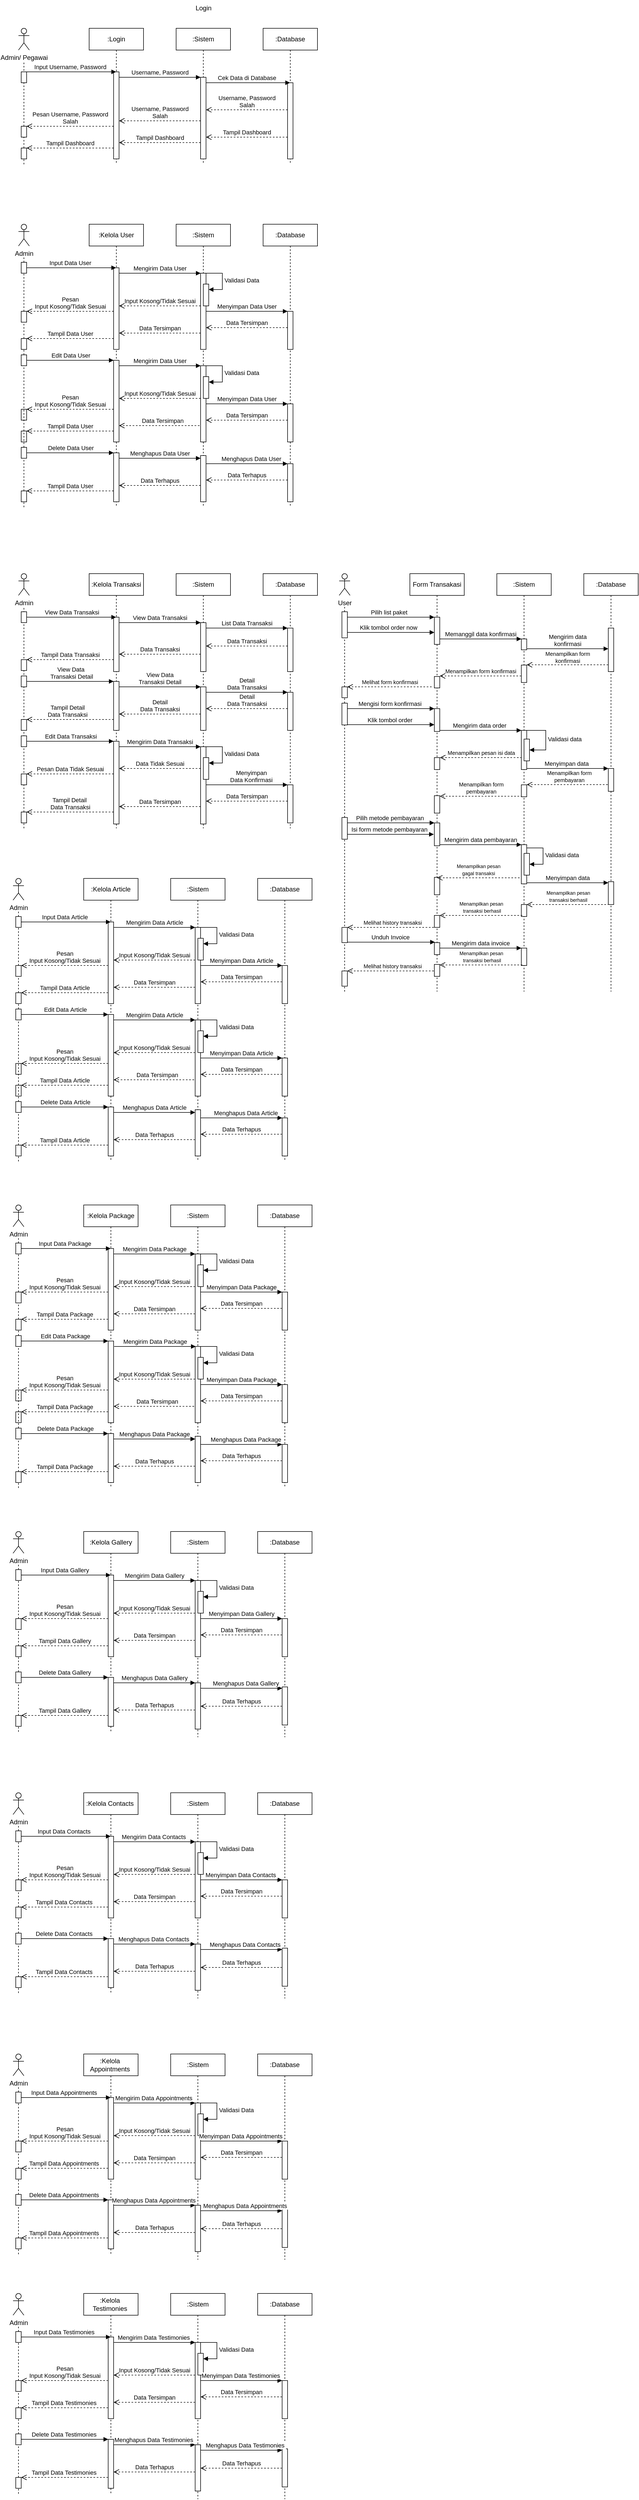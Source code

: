 <mxfile version="21.5.2" type="github">
  <diagram name="Page-1" id="2YBvvXClWsGukQMizWep">
    <mxGraphModel dx="2059" dy="1800" grid="1" gridSize="10" guides="1" tooltips="1" connect="1" arrows="1" fold="1" page="1" pageScale="1" pageWidth="850" pageHeight="1100" math="0" shadow="0">
      <root>
        <mxCell id="0" />
        <mxCell id="1" parent="0" />
        <mxCell id="00eFVDIgrXt2Dpnlg2nQ-21" value="&lt;font size=&quot;1&quot;&gt;Melihat history transaksi&lt;/font&gt;" style="html=1;verticalAlign=bottom;endArrow=open;dashed=1;endSize=8;elbow=vertical;rounded=0;" edge="1" parent="1">
          <mxGeometry relative="1" as="geometry">
            <mxPoint x="574.997" y="1772.0" as="targetPoint" />
            <mxPoint x="740" y="1772" as="sourcePoint" />
          </mxGeometry>
        </mxCell>
        <mxCell id="00eFVDIgrXt2Dpnlg2nQ-6" value="Mengirim data invoice" style="html=1;verticalAlign=bottom;startArrow=none;endArrow=block;startSize=8;edgeStyle=elbowEdgeStyle;elbow=horizontal;curved=0;rounded=0;startFill=0;" edge="1" parent="1">
          <mxGeometry x="-0.003" relative="1" as="geometry">
            <mxPoint x="745" y="1730" as="sourcePoint" />
            <mxPoint x="895" y="1730.0" as="targetPoint" />
            <Array as="points">
              <mxPoint x="815" y="1730.0" />
              <mxPoint x="735" y="1730.0" />
            </Array>
            <mxPoint as="offset" />
          </mxGeometry>
        </mxCell>
        <mxCell id="00eFVDIgrXt2Dpnlg2nQ-2" value="Unduh Invoice" style="html=1;verticalAlign=bottom;startArrow=none;endArrow=block;startSize=8;edgeStyle=elbowEdgeStyle;elbow=horizontal;curved=0;rounded=0;startFill=0;" edge="1" parent="1">
          <mxGeometry x="0.002" relative="1" as="geometry">
            <mxPoint x="571" y="1719.09" as="sourcePoint" />
            <mxPoint x="736" y="1719.09" as="targetPoint" />
            <Array as="points">
              <mxPoint x="656" y="1719.09" />
              <mxPoint x="576" y="1719.09" />
            </Array>
            <mxPoint as="offset" />
          </mxGeometry>
        </mxCell>
        <mxCell id="gj66LHJhcLkT55fPrLrw-85" value="&lt;font style=&quot;font-size: 9px;&quot;&gt;Menampilkan pesan &lt;br&gt;transaksi berhasil&lt;/font&gt;" style="html=1;verticalAlign=bottom;endArrow=open;dashed=1;endSize=8;edgeStyle=elbowEdgeStyle;elbow=vertical;curved=0;rounded=0;exitX=0.5;exitY=0.761;exitDx=0;exitDy=0;exitPerimeter=0;" parent="1" edge="1">
          <mxGeometry relative="1" as="geometry">
            <mxPoint x="904.997" y="1650.0" as="targetPoint" />
            <Array as="points">
              <mxPoint x="1031.83" y="1650.0" />
              <mxPoint x="1041.83" y="1590.0" />
              <mxPoint x="1041.83" y="1702.0" />
              <mxPoint x="1051.83" y="1712.0" />
              <mxPoint x="981.83" y="1742.0" />
              <mxPoint x="1041.83" y="1812.0" />
              <mxPoint x="1051.83" y="1842.0" />
              <mxPoint x="1001.83" y="1872.0" />
              <mxPoint x="951.83" y="1882.0" />
            </Array>
            <mxPoint x="1056.83" y="1650.0" as="sourcePoint" />
          </mxGeometry>
        </mxCell>
        <mxCell id="gj66LHJhcLkT55fPrLrw-75" value="Mengirim data pembayaran" style="html=1;verticalAlign=bottom;startArrow=none;endArrow=block;startSize=8;edgeStyle=elbowEdgeStyle;elbow=horizontal;curved=0;rounded=0;startFill=0;" parent="1" edge="1" source="gj66LHJhcLkT55fPrLrw-70">
          <mxGeometry x="-0.003" relative="1" as="geometry">
            <mxPoint x="730" y="1540.0" as="sourcePoint" />
            <mxPoint x="895" y="1540.0" as="targetPoint" />
            <Array as="points">
              <mxPoint x="815" y="1540.0" />
              <mxPoint x="735" y="1540.0" />
            </Array>
            <mxPoint as="offset" />
          </mxGeometry>
        </mxCell>
        <mxCell id="gj66LHJhcLkT55fPrLrw-72" value="Isi form metode pembayaran" style="html=1;verticalAlign=bottom;startArrow=none;endArrow=block;startSize=8;edgeStyle=elbowEdgeStyle;elbow=horizontal;curved=0;rounded=0;startFill=0;" parent="1" edge="1">
          <mxGeometry x="0.001" relative="1" as="geometry">
            <mxPoint x="569" y="1521.0" as="sourcePoint" />
            <mxPoint x="734" y="1521.0" as="targetPoint" />
            <Array as="points">
              <mxPoint x="654" y="1521.0" />
              <mxPoint x="574" y="1521.0" />
            </Array>
            <mxPoint as="offset" />
          </mxGeometry>
        </mxCell>
        <mxCell id="gj66LHJhcLkT55fPrLrw-71" value="Pilih metode pembayaran" style="html=1;verticalAlign=bottom;startArrow=none;endArrow=block;startSize=8;edgeStyle=elbowEdgeStyle;elbow=horizontal;curved=0;rounded=0;startFill=0;" parent="1" edge="1">
          <mxGeometry x="0.002" relative="1" as="geometry">
            <mxPoint x="570" y="1499.89" as="sourcePoint" />
            <mxPoint x="735" y="1499.89" as="targetPoint" />
            <Array as="points">
              <mxPoint x="655" y="1499.89" />
              <mxPoint x="575" y="1499.89" />
            </Array>
            <mxPoint as="offset" />
          </mxGeometry>
        </mxCell>
        <mxCell id="gj66LHJhcLkT55fPrLrw-67" value="&lt;font style=&quot;font-size: 10px;&quot;&gt;Menampilkan form &lt;br&gt;pembayaran&lt;/font&gt;" style="html=1;verticalAlign=bottom;endArrow=open;dashed=1;endSize=8;edgeStyle=elbowEdgeStyle;elbow=vertical;curved=0;rounded=0;exitX=0.5;exitY=0.761;exitDx=0;exitDy=0;exitPerimeter=0;" parent="1" edge="1">
          <mxGeometry x="0.001" relative="1" as="geometry">
            <mxPoint x="745.167" y="1451.0" as="targetPoint" />
            <Array as="points">
              <mxPoint x="872" y="1451" />
              <mxPoint x="882" y="1391" />
              <mxPoint x="882" y="1503" />
              <mxPoint x="892" y="1513" />
              <mxPoint x="822" y="1543" />
              <mxPoint x="882" y="1613" />
              <mxPoint x="892" y="1643" />
              <mxPoint x="842" y="1673" />
              <mxPoint x="792" y="1683" />
            </Array>
            <mxPoint x="897" y="1451" as="sourcePoint" />
            <mxPoint as="offset" />
          </mxGeometry>
        </mxCell>
        <mxCell id="gj66LHJhcLkT55fPrLrw-66" value="&lt;font style=&quot;font-size: 10px;&quot;&gt;Menampilkan form &lt;br&gt;pembayaran&lt;/font&gt;" style="html=1;verticalAlign=bottom;endArrow=open;dashed=1;endSize=8;edgeStyle=elbowEdgeStyle;elbow=vertical;curved=0;rounded=0;" parent="1" edge="1">
          <mxGeometry relative="1" as="geometry">
            <mxPoint x="905" y="1429.67" as="targetPoint" />
            <Array as="points">
              <mxPoint x="1041" y="1429.67" />
              <mxPoint x="1051" y="1369.67" />
              <mxPoint x="1051" y="1481.67" />
              <mxPoint x="1061" y="1491.67" />
              <mxPoint x="991" y="1521.67" />
              <mxPoint x="1051" y="1591.67" />
              <mxPoint x="1061" y="1621.67" />
              <mxPoint x="1011" y="1651.67" />
              <mxPoint x="961" y="1661.67" />
            </Array>
            <mxPoint x="1060" y="1429.67" as="sourcePoint" />
          </mxGeometry>
        </mxCell>
        <mxCell id="gj66LHJhcLkT55fPrLrw-64" value="Menyimpan data" style="html=1;verticalAlign=bottom;startArrow=none;endArrow=block;startSize=8;edgeStyle=elbowEdgeStyle;elbow=vertical;curved=0;rounded=0;startFill=0;" parent="1" edge="1">
          <mxGeometry x="0.001" relative="1" as="geometry">
            <mxPoint x="900" y="1400" as="sourcePoint" />
            <mxPoint x="1055" y="1400" as="targetPoint" />
            <Array as="points">
              <mxPoint x="975" y="1400" />
              <mxPoint x="895" y="1400" />
            </Array>
            <mxPoint as="offset" />
          </mxGeometry>
        </mxCell>
        <mxCell id="gj66LHJhcLkT55fPrLrw-63" value="&lt;font style=&quot;font-size: 10px;&quot;&gt;Menampilkan pesan isi data&lt;/font&gt;" style="html=1;verticalAlign=bottom;endArrow=open;dashed=1;endSize=8;edgeStyle=elbowEdgeStyle;elbow=vertical;curved=0;rounded=0;" parent="1" edge="1">
          <mxGeometry relative="1" as="geometry">
            <mxPoint x="745.389" y="1380.0" as="targetPoint" />
            <Array as="points">
              <mxPoint x="881" y="1380" />
              <mxPoint x="891" y="1320" />
              <mxPoint x="891" y="1432" />
              <mxPoint x="901" y="1442" />
              <mxPoint x="831" y="1472" />
              <mxPoint x="891" y="1542" />
              <mxPoint x="901" y="1572" />
              <mxPoint x="851" y="1602" />
              <mxPoint x="801" y="1612" />
            </Array>
            <mxPoint x="896" y="1380" as="sourcePoint" />
          </mxGeometry>
        </mxCell>
        <mxCell id="gj66LHJhcLkT55fPrLrw-56" value="Mengirim data order" style="html=1;verticalAlign=bottom;startArrow=none;endArrow=block;startSize=8;edgeStyle=elbowEdgeStyle;elbow=horizontal;curved=0;rounded=0;startFill=0;" parent="1" target="gj66LHJhcLkT55fPrLrw-55" edge="1">
          <mxGeometry x="0.001" relative="1" as="geometry">
            <mxPoint x="740" y="1330" as="sourcePoint" />
            <mxPoint x="890" y="1330" as="targetPoint" />
            <Array as="points">
              <mxPoint x="810" y="1330" />
              <mxPoint x="730" y="1330" />
            </Array>
            <mxPoint as="offset" />
          </mxGeometry>
        </mxCell>
        <mxCell id="gj66LHJhcLkT55fPrLrw-57" value="Klik tombol order" style="html=1;verticalAlign=bottom;startArrow=none;endArrow=block;startSize=8;edgeStyle=elbowEdgeStyle;elbow=horizontal;curved=0;rounded=0;startFill=0;" parent="1" edge="1">
          <mxGeometry x="0.001" relative="1" as="geometry">
            <mxPoint x="570" y="1319.5" as="sourcePoint" />
            <mxPoint x="735" y="1319.5" as="targetPoint" />
            <Array as="points">
              <mxPoint x="655" y="1319.5" />
              <mxPoint x="575" y="1319.5" />
            </Array>
            <mxPoint as="offset" />
          </mxGeometry>
        </mxCell>
        <mxCell id="gj66LHJhcLkT55fPrLrw-52" value="Mengisi form konfirmasi" style="html=1;verticalAlign=bottom;startArrow=none;endArrow=block;startSize=8;edgeStyle=elbowEdgeStyle;elbow=vertical;curved=0;rounded=0;startFill=0;" parent="1" edge="1">
          <mxGeometry x="0.001" relative="1" as="geometry">
            <mxPoint x="570" y="1290" as="sourcePoint" />
            <mxPoint x="735" y="1290" as="targetPoint" />
            <Array as="points">
              <mxPoint x="655" y="1290" />
              <mxPoint x="575" y="1290" />
            </Array>
            <mxPoint as="offset" />
          </mxGeometry>
        </mxCell>
        <mxCell id="gj66LHJhcLkT55fPrLrw-46" value="Klik tombol order now&amp;nbsp;" style="html=1;verticalAlign=bottom;startArrow=none;endArrow=block;startSize=8;edgeStyle=elbowEdgeStyle;elbow=vertical;curved=0;rounded=0;startFill=0;exitX=0.5;exitY=0.792;exitDx=0;exitDy=0;exitPerimeter=0;" parent="1" edge="1" source="gj66LHJhcLkT55fPrLrw-41">
          <mxGeometry x="0.001" relative="1" as="geometry">
            <mxPoint x="580" y="1150" as="sourcePoint" />
            <mxPoint x="735" y="1150" as="targetPoint" />
            <Array as="points" />
            <mxPoint as="offset" />
          </mxGeometry>
        </mxCell>
        <mxCell id="gj66LHJhcLkT55fPrLrw-51" value="" style="endArrow=none;dashed=1;html=1;rounded=0;" parent="1" source="gj66LHJhcLkT55fPrLrw-38" target="gj66LHJhcLkT55fPrLrw-37" edge="1">
          <mxGeometry width="50" height="50" relative="1" as="geometry">
            <mxPoint x="570" y="1600" as="sourcePoint" />
            <mxPoint x="570" y="1270" as="targetPoint" />
          </mxGeometry>
        </mxCell>
        <mxCell id="gj66LHJhcLkT55fPrLrw-49" value="" style="endArrow=none;dashed=1;html=1;rounded=0;" parent="1" source="gj66LHJhcLkT55fPrLrw-37" target="gj66LHJhcLkT55fPrLrw-26" edge="1">
          <mxGeometry width="50" height="50" relative="1" as="geometry">
            <mxPoint x="570" y="1510" as="sourcePoint" />
            <mxPoint x="570" y="1102" as="targetPoint" />
          </mxGeometry>
        </mxCell>
        <mxCell id="AbnGZHNqVaBBbmz9DV2W-30" value=":Sistem" style="shape=umlLifeline;perimeter=lifelinePerimeter;whiteSpace=wrap;html=1;container=0;dropTarget=0;collapsible=0;recursiveResize=0;outlineConnect=0;portConstraint=eastwest;newEdgeStyle={&quot;edgeStyle&quot;:&quot;elbowEdgeStyle&quot;,&quot;elbow&quot;:&quot;vertical&quot;,&quot;curved&quot;:0,&quot;rounded&quot;:0};" parent="1" vertex="1">
          <mxGeometry x="260" y="400" width="100" height="520" as="geometry" />
        </mxCell>
        <mxCell id="AbnGZHNqVaBBbmz9DV2W-31" value="" style="html=1;points=[];perimeter=orthogonalPerimeter;outlineConnect=0;targetShapes=umlLifeline;portConstraint=eastwest;newEdgeStyle={&quot;edgeStyle&quot;:&quot;elbowEdgeStyle&quot;,&quot;elbow&quot;:&quot;vertical&quot;,&quot;curved&quot;:0,&quot;rounded&quot;:0};" parent="AbnGZHNqVaBBbmz9DV2W-30" vertex="1">
          <mxGeometry x="45" y="90" width="10" height="140" as="geometry" />
        </mxCell>
        <mxCell id="AbnGZHNqVaBBbmz9DV2W-142" value="" style="html=1;points=[];perimeter=orthogonalPerimeter;outlineConnect=0;targetShapes=umlLifeline;portConstraint=eastwest;newEdgeStyle={&quot;edgeStyle&quot;:&quot;elbowEdgeStyle&quot;,&quot;elbow&quot;:&quot;vertical&quot;,&quot;curved&quot;:0,&quot;rounded&quot;:0};" parent="AbnGZHNqVaBBbmz9DV2W-30" vertex="1">
          <mxGeometry x="50" y="110" width="10" height="40" as="geometry" />
        </mxCell>
        <mxCell id="AbnGZHNqVaBBbmz9DV2W-143" value="Validasi Data" style="html=1;align=left;spacingLeft=2;endArrow=block;rounded=0;edgeStyle=orthogonalEdgeStyle;curved=0;rounded=0;" parent="AbnGZHNqVaBBbmz9DV2W-30" target="AbnGZHNqVaBBbmz9DV2W-142" edge="1">
          <mxGeometry relative="1" as="geometry">
            <mxPoint x="55" y="90" as="sourcePoint" />
            <Array as="points">
              <mxPoint x="85" y="120" />
            </Array>
          </mxGeometry>
        </mxCell>
        <mxCell id="AbnGZHNqVaBBbmz9DV2W-147" value="Validasi Data" style="html=1;align=left;spacingLeft=2;endArrow=block;rounded=0;edgeStyle=orthogonalEdgeStyle;curved=0;rounded=0;" parent="AbnGZHNqVaBBbmz9DV2W-30" target="AbnGZHNqVaBBbmz9DV2W-146" edge="1">
          <mxGeometry relative="1" as="geometry">
            <mxPoint x="55" y="260" as="sourcePoint" />
            <Array as="points">
              <mxPoint x="85" y="290" />
            </Array>
          </mxGeometry>
        </mxCell>
        <mxCell id="AbnGZHNqVaBBbmz9DV2W-148" value="" style="html=1;points=[];perimeter=orthogonalPerimeter;outlineConnect=0;targetShapes=umlLifeline;portConstraint=eastwest;newEdgeStyle={&quot;edgeStyle&quot;:&quot;elbowEdgeStyle&quot;,&quot;elbow&quot;:&quot;vertical&quot;,&quot;curved&quot;:0,&quot;rounded&quot;:0};" parent="AbnGZHNqVaBBbmz9DV2W-30" vertex="1">
          <mxGeometry x="45" y="260" width="10" height="140" as="geometry" />
        </mxCell>
        <mxCell id="AbnGZHNqVaBBbmz9DV2W-146" value="" style="html=1;points=[];perimeter=orthogonalPerimeter;outlineConnect=0;targetShapes=umlLifeline;portConstraint=eastwest;newEdgeStyle={&quot;edgeStyle&quot;:&quot;elbowEdgeStyle&quot;,&quot;elbow&quot;:&quot;vertical&quot;,&quot;curved&quot;:0,&quot;rounded&quot;:0};" parent="AbnGZHNqVaBBbmz9DV2W-30" vertex="1">
          <mxGeometry x="50" y="280" width="10" height="40" as="geometry" />
        </mxCell>
        <mxCell id="AbnGZHNqVaBBbmz9DV2W-131" value="" style="html=1;points=[];perimeter=orthogonalPerimeter;outlineConnect=0;targetShapes=umlLifeline;portConstraint=eastwest;newEdgeStyle={&quot;edgeStyle&quot;:&quot;elbowEdgeStyle&quot;,&quot;elbow&quot;:&quot;vertical&quot;,&quot;curved&quot;:0,&quot;rounded&quot;:0};" parent="AbnGZHNqVaBBbmz9DV2W-30" vertex="1">
          <mxGeometry x="45" y="425" width="10" height="85" as="geometry" />
        </mxCell>
        <mxCell id="AbnGZHNqVaBBbmz9DV2W-24" value="" style="html=1;points=[];perimeter=orthogonalPerimeter;outlineConnect=0;targetShapes=umlLifeline;portConstraint=eastwest;newEdgeStyle={&quot;edgeStyle&quot;:&quot;elbowEdgeStyle&quot;,&quot;elbow&quot;:&quot;vertical&quot;,&quot;curved&quot;:0,&quot;rounded&quot;:0};" parent="1" vertex="1">
          <mxGeometry x="-25" y="220" width="10" height="20" as="geometry" />
        </mxCell>
        <mxCell id="aM9ryv3xv72pqoxQDRHE-1" value=":Login" style="shape=umlLifeline;perimeter=lifelinePerimeter;whiteSpace=wrap;html=1;container=0;dropTarget=0;collapsible=0;recursiveResize=0;outlineConnect=0;portConstraint=eastwest;newEdgeStyle={&quot;edgeStyle&quot;:&quot;elbowEdgeStyle&quot;,&quot;elbow&quot;:&quot;vertical&quot;,&quot;curved&quot;:0,&quot;rounded&quot;:0};" parent="1" vertex="1">
          <mxGeometry x="100" y="40" width="100" height="250" as="geometry" />
        </mxCell>
        <mxCell id="aM9ryv3xv72pqoxQDRHE-2" value="" style="html=1;points=[];perimeter=orthogonalPerimeter;outlineConnect=0;targetShapes=umlLifeline;portConstraint=eastwest;newEdgeStyle={&quot;edgeStyle&quot;:&quot;elbowEdgeStyle&quot;,&quot;elbow&quot;:&quot;vertical&quot;,&quot;curved&quot;:0,&quot;rounded&quot;:0};" parent="aM9ryv3xv72pqoxQDRHE-1" vertex="1">
          <mxGeometry x="45" y="80" width="10" height="160" as="geometry" />
        </mxCell>
        <mxCell id="aM9ryv3xv72pqoxQDRHE-5" value=":Sistem" style="shape=umlLifeline;perimeter=lifelinePerimeter;whiteSpace=wrap;html=1;container=0;dropTarget=0;collapsible=0;recursiveResize=0;outlineConnect=0;portConstraint=eastwest;newEdgeStyle={&quot;edgeStyle&quot;:&quot;elbowEdgeStyle&quot;,&quot;elbow&quot;:&quot;vertical&quot;,&quot;curved&quot;:0,&quot;rounded&quot;:0};" parent="1" vertex="1">
          <mxGeometry x="260" y="40" width="100" height="250" as="geometry" />
        </mxCell>
        <mxCell id="aM9ryv3xv72pqoxQDRHE-6" value="" style="html=1;points=[];perimeter=orthogonalPerimeter;outlineConnect=0;targetShapes=umlLifeline;portConstraint=eastwest;newEdgeStyle={&quot;edgeStyle&quot;:&quot;elbowEdgeStyle&quot;,&quot;elbow&quot;:&quot;vertical&quot;,&quot;curved&quot;:0,&quot;rounded&quot;:0};" parent="aM9ryv3xv72pqoxQDRHE-5" vertex="1">
          <mxGeometry x="45" y="90" width="10" height="150" as="geometry" />
        </mxCell>
        <mxCell id="aM9ryv3xv72pqoxQDRHE-7" value="Username, Password" style="html=1;verticalAlign=bottom;endArrow=block;edgeStyle=elbowEdgeStyle;elbow=vertical;curved=0;rounded=0;" parent="1" source="aM9ryv3xv72pqoxQDRHE-2" target="aM9ryv3xv72pqoxQDRHE-6" edge="1">
          <mxGeometry relative="1" as="geometry">
            <mxPoint x="195" y="140" as="sourcePoint" />
            <Array as="points">
              <mxPoint x="180" y="130" />
            </Array>
            <mxPoint as="offset" />
          </mxGeometry>
        </mxCell>
        <mxCell id="aM9ryv3xv72pqoxQDRHE-8" value="Tampil Dashboard" style="html=1;verticalAlign=bottom;endArrow=open;dashed=1;endSize=8;edgeStyle=elbowEdgeStyle;elbow=vertical;curved=0;rounded=0;" parent="1" source="aM9ryv3xv72pqoxQDRHE-6" target="aM9ryv3xv72pqoxQDRHE-2" edge="1">
          <mxGeometry relative="1" as="geometry">
            <mxPoint x="195" y="215" as="targetPoint" />
            <Array as="points">
              <mxPoint x="270" y="250" />
              <mxPoint x="240" y="280" />
              <mxPoint x="190" y="290" />
            </Array>
          </mxGeometry>
        </mxCell>
        <mxCell id="aM9ryv3xv72pqoxQDRHE-3" value="Input Username, Password" style="html=1;verticalAlign=bottom;startArrow=none;endArrow=block;startSize=8;edgeStyle=elbowEdgeStyle;elbow=vertical;curved=0;rounded=0;startFill=0;" parent="1" target="aM9ryv3xv72pqoxQDRHE-1" edge="1">
          <mxGeometry x="0.005" relative="1" as="geometry">
            <mxPoint x="-19.976" y="120" as="sourcePoint" />
            <mxPoint x="125" y="120" as="targetPoint" />
            <Array as="points">
              <mxPoint x="70" y="120" />
              <mxPoint x="-10" y="120" />
            </Array>
            <mxPoint as="offset" />
          </mxGeometry>
        </mxCell>
        <mxCell id="AbnGZHNqVaBBbmz9DV2W-3" value=":Database" style="shape=umlLifeline;perimeter=lifelinePerimeter;whiteSpace=wrap;html=1;container=1;dropTarget=0;collapsible=0;recursiveResize=0;outlineConnect=0;portConstraint=eastwest;newEdgeStyle={&quot;edgeStyle&quot;:&quot;elbowEdgeStyle&quot;,&quot;elbow&quot;:&quot;vertical&quot;,&quot;curved&quot;:0,&quot;rounded&quot;:0};" parent="1" vertex="1">
          <mxGeometry x="420" y="40" width="100" height="250" as="geometry" />
        </mxCell>
        <mxCell id="AbnGZHNqVaBBbmz9DV2W-5" value="" style="html=1;points=[];perimeter=orthogonalPerimeter;outlineConnect=0;targetShapes=umlLifeline;portConstraint=eastwest;newEdgeStyle={&quot;edgeStyle&quot;:&quot;elbowEdgeStyle&quot;,&quot;elbow&quot;:&quot;vertical&quot;,&quot;curved&quot;:0,&quot;rounded&quot;:0};" parent="AbnGZHNqVaBBbmz9DV2W-3" vertex="1">
          <mxGeometry x="45" y="100" width="10" height="140" as="geometry" />
        </mxCell>
        <mxCell id="AbnGZHNqVaBBbmz9DV2W-6" value="Cek Data di Database" style="html=1;verticalAlign=bottom;endArrow=block;edgeStyle=elbowEdgeStyle;elbow=vertical;curved=0;rounded=0;" parent="1" source="aM9ryv3xv72pqoxQDRHE-6" target="AbnGZHNqVaBBbmz9DV2W-3" edge="1">
          <mxGeometry x="-0.029" relative="1" as="geometry">
            <mxPoint x="300" y="140" as="sourcePoint" />
            <Array as="points">
              <mxPoint x="350" y="140" />
              <mxPoint x="310" y="160" />
            </Array>
            <mxPoint as="offset" />
          </mxGeometry>
        </mxCell>
        <mxCell id="AbnGZHNqVaBBbmz9DV2W-7" value="Tampil Dashboard" style="html=1;verticalAlign=bottom;endArrow=open;dashed=1;endSize=8;edgeStyle=elbowEdgeStyle;elbow=vertical;curved=0;rounded=0;" parent="1" source="AbnGZHNqVaBBbmz9DV2W-5" target="aM9ryv3xv72pqoxQDRHE-6" edge="1">
          <mxGeometry relative="1" as="geometry">
            <mxPoint x="300" y="215" as="targetPoint" />
            <Array as="points">
              <mxPoint x="410" y="240" />
              <mxPoint x="400" y="260" />
            </Array>
          </mxGeometry>
        </mxCell>
        <mxCell id="aM9ryv3xv72pqoxQDRHE-10" value="Username, Password&lt;br style=&quot;border-color: var(--border-color);&quot;&gt;Salah" style="html=1;verticalAlign=bottom;endArrow=open;dashed=1;endSize=8;edgeStyle=elbowEdgeStyle;elbow=vertical;curved=0;rounded=0;" parent="1" source="aM9ryv3xv72pqoxQDRHE-6" target="aM9ryv3xv72pqoxQDRHE-2" edge="1">
          <mxGeometry relative="1" as="geometry">
            <mxPoint x="140" y="240" as="targetPoint" />
            <Array as="points">
              <mxPoint x="280" y="210" />
              <mxPoint x="260" y="220" />
              <mxPoint x="180" y="240" />
            </Array>
            <mxPoint x="175" y="245" as="sourcePoint" />
          </mxGeometry>
        </mxCell>
        <mxCell id="AbnGZHNqVaBBbmz9DV2W-13" value="Pesan Username, Password&lt;br style=&quot;border-color: var(--border-color);&quot;&gt;Salah" style="html=1;verticalAlign=bottom;endArrow=open;dashed=1;endSize=8;edgeStyle=elbowEdgeStyle;elbow=vertical;curved=0;rounded=0;" parent="1" source="aM9ryv3xv72pqoxQDRHE-2" target="AbnGZHNqVaBBbmz9DV2W-24" edge="1">
          <mxGeometry relative="1" as="geometry">
            <mxPoint x="-20" y="240" as="targetPoint" />
            <Array as="points">
              <mxPoint x="100" y="220" />
              <mxPoint x="130" y="230" />
              <mxPoint x="25" y="240" />
            </Array>
            <mxPoint x="130" y="240" as="sourcePoint" />
          </mxGeometry>
        </mxCell>
        <mxCell id="AbnGZHNqVaBBbmz9DV2W-15" value="Username, Password &lt;br&gt;Salah" style="html=1;verticalAlign=bottom;endArrow=open;dashed=1;endSize=8;edgeStyle=elbowEdgeStyle;elbow=vertical;curved=0;rounded=0;" parent="1" edge="1">
          <mxGeometry relative="1" as="geometry">
            <mxPoint x="315" y="189.71" as="targetPoint" />
            <mxPoint x="465" y="189.71" as="sourcePoint" />
            <Array as="points">
              <mxPoint x="410" y="189.71" />
              <mxPoint x="430" y="199.71" />
            </Array>
          </mxGeometry>
        </mxCell>
        <mxCell id="AbnGZHNqVaBBbmz9DV2W-20" value="Admin/ Pegawai" style="shape=umlActor;verticalLabelPosition=bottom;verticalAlign=top;html=1;" parent="1" vertex="1">
          <mxGeometry x="-30" y="40" width="20" height="40" as="geometry" />
        </mxCell>
        <mxCell id="AbnGZHNqVaBBbmz9DV2W-22" value="" style="endArrow=none;dashed=1;html=1;rounded=0;" parent="1" source="AbnGZHNqVaBBbmz9DV2W-24" edge="1">
          <mxGeometry width="50" height="50" relative="1" as="geometry">
            <mxPoint x="-20" y="340" as="sourcePoint" />
            <mxPoint x="-20" y="100" as="targetPoint" />
          </mxGeometry>
        </mxCell>
        <mxCell id="AbnGZHNqVaBBbmz9DV2W-23" value="" style="html=1;points=[];perimeter=orthogonalPerimeter;outlineConnect=0;targetShapes=umlLifeline;portConstraint=eastwest;newEdgeStyle={&quot;edgeStyle&quot;:&quot;elbowEdgeStyle&quot;,&quot;elbow&quot;:&quot;vertical&quot;,&quot;curved&quot;:0,&quot;rounded&quot;:0};" parent="1" vertex="1">
          <mxGeometry x="-25" y="120" width="10" height="20" as="geometry" />
        </mxCell>
        <mxCell id="AbnGZHNqVaBBbmz9DV2W-25" value="" style="endArrow=none;dashed=1;html=1;rounded=0;" parent="1" source="AbnGZHNqVaBBbmz9DV2W-26" target="AbnGZHNqVaBBbmz9DV2W-24" edge="1">
          <mxGeometry width="50" height="50" relative="1" as="geometry">
            <mxPoint x="-20" y="340" as="sourcePoint" />
            <mxPoint x="-20" y="100" as="targetPoint" />
          </mxGeometry>
        </mxCell>
        <mxCell id="AbnGZHNqVaBBbmz9DV2W-14" value="Tampil Dashboard" style="html=1;verticalAlign=bottom;endArrow=open;dashed=1;endSize=8;edgeStyle=elbowEdgeStyle;elbow=vertical;curved=0;rounded=0;" parent="1" source="aM9ryv3xv72pqoxQDRHE-2" target="AbnGZHNqVaBBbmz9DV2W-26" edge="1">
          <mxGeometry relative="1" as="geometry">
            <mxPoint x="-20" y="300" as="targetPoint" />
            <Array as="points">
              <mxPoint x="120" y="260" />
              <mxPoint x="70" y="300" />
              <mxPoint x="20" y="280" />
              <mxPoint x="35" y="290" />
            </Array>
            <mxPoint x="120" y="290" as="sourcePoint" />
          </mxGeometry>
        </mxCell>
        <mxCell id="AbnGZHNqVaBBbmz9DV2W-27" value="" style="html=1;points=[];perimeter=orthogonalPerimeter;outlineConnect=0;targetShapes=umlLifeline;portConstraint=eastwest;newEdgeStyle={&quot;edgeStyle&quot;:&quot;elbowEdgeStyle&quot;,&quot;elbow&quot;:&quot;vertical&quot;,&quot;curved&quot;:0,&quot;rounded&quot;:0};" parent="1" vertex="1">
          <mxGeometry x="-25" y="560" width="10" height="20" as="geometry" />
        </mxCell>
        <mxCell id="AbnGZHNqVaBBbmz9DV2W-28" value=":Kelola User" style="shape=umlLifeline;perimeter=lifelinePerimeter;whiteSpace=wrap;html=1;container=0;dropTarget=0;collapsible=0;recursiveResize=0;outlineConnect=0;portConstraint=eastwest;newEdgeStyle={&quot;edgeStyle&quot;:&quot;elbowEdgeStyle&quot;,&quot;elbow&quot;:&quot;vertical&quot;,&quot;curved&quot;:0,&quot;rounded&quot;:0};" parent="1" vertex="1">
          <mxGeometry x="100" y="400" width="100" height="520" as="geometry" />
        </mxCell>
        <mxCell id="AbnGZHNqVaBBbmz9DV2W-29" value="" style="html=1;points=[];perimeter=orthogonalPerimeter;outlineConnect=0;targetShapes=umlLifeline;portConstraint=eastwest;newEdgeStyle={&quot;edgeStyle&quot;:&quot;elbowEdgeStyle&quot;,&quot;elbow&quot;:&quot;vertical&quot;,&quot;curved&quot;:0,&quot;rounded&quot;:0};" parent="AbnGZHNqVaBBbmz9DV2W-28" vertex="1">
          <mxGeometry x="45" y="80" width="10" height="150" as="geometry" />
        </mxCell>
        <mxCell id="AbnGZHNqVaBBbmz9DV2W-130" value="" style="html=1;points=[];perimeter=orthogonalPerimeter;outlineConnect=0;targetShapes=umlLifeline;portConstraint=eastwest;newEdgeStyle={&quot;edgeStyle&quot;:&quot;elbowEdgeStyle&quot;,&quot;elbow&quot;:&quot;vertical&quot;,&quot;curved&quot;:0,&quot;rounded&quot;:0};" parent="AbnGZHNqVaBBbmz9DV2W-28" vertex="1">
          <mxGeometry x="45" y="420" width="10" height="90" as="geometry" />
        </mxCell>
        <mxCell id="AbnGZHNqVaBBbmz9DV2W-32" value="Mengirim Data User" style="html=1;verticalAlign=bottom;endArrow=block;edgeStyle=elbowEdgeStyle;elbow=vertical;curved=0;rounded=0;" parent="1" source="AbnGZHNqVaBBbmz9DV2W-29" target="AbnGZHNqVaBBbmz9DV2W-31" edge="1">
          <mxGeometry relative="1" as="geometry">
            <mxPoint x="195" y="500" as="sourcePoint" />
            <Array as="points">
              <mxPoint x="180" y="490" />
            </Array>
            <mxPoint as="offset" />
          </mxGeometry>
        </mxCell>
        <mxCell id="AbnGZHNqVaBBbmz9DV2W-33" value="Data Tersimpan" style="html=1;verticalAlign=bottom;endArrow=open;dashed=1;endSize=8;edgeStyle=elbowEdgeStyle;elbow=vertical;curved=0;rounded=0;" parent="1" source="AbnGZHNqVaBBbmz9DV2W-31" target="AbnGZHNqVaBBbmz9DV2W-29" edge="1">
          <mxGeometry relative="1" as="geometry">
            <mxPoint x="195" y="575" as="targetPoint" />
            <Array as="points">
              <mxPoint x="270" y="600" />
              <mxPoint x="290" y="610" />
              <mxPoint x="240" y="640" />
              <mxPoint x="190" y="650" />
            </Array>
          </mxGeometry>
        </mxCell>
        <mxCell id="AbnGZHNqVaBBbmz9DV2W-34" value="Input Data User" style="html=1;verticalAlign=bottom;startArrow=none;endArrow=block;startSize=8;edgeStyle=elbowEdgeStyle;elbow=vertical;curved=0;rounded=0;startFill=0;" parent="1" target="AbnGZHNqVaBBbmz9DV2W-28" edge="1">
          <mxGeometry x="0.005" relative="1" as="geometry">
            <mxPoint x="-19.976" y="480" as="sourcePoint" />
            <mxPoint x="125" y="480" as="targetPoint" />
            <Array as="points">
              <mxPoint x="70" y="480" />
              <mxPoint x="-10" y="480" />
            </Array>
            <mxPoint as="offset" />
          </mxGeometry>
        </mxCell>
        <mxCell id="AbnGZHNqVaBBbmz9DV2W-35" value=":Database" style="shape=umlLifeline;perimeter=lifelinePerimeter;whiteSpace=wrap;html=1;container=1;dropTarget=0;collapsible=0;recursiveResize=0;outlineConnect=0;portConstraint=eastwest;newEdgeStyle={&quot;edgeStyle&quot;:&quot;elbowEdgeStyle&quot;,&quot;elbow&quot;:&quot;vertical&quot;,&quot;curved&quot;:0,&quot;rounded&quot;:0};" parent="1" vertex="1">
          <mxGeometry x="420" y="400" width="100" height="520" as="geometry" />
        </mxCell>
        <mxCell id="AbnGZHNqVaBBbmz9DV2W-36" value="" style="html=1;points=[];perimeter=orthogonalPerimeter;outlineConnect=0;targetShapes=umlLifeline;portConstraint=eastwest;newEdgeStyle={&quot;edgeStyle&quot;:&quot;elbowEdgeStyle&quot;,&quot;elbow&quot;:&quot;vertical&quot;,&quot;curved&quot;:0,&quot;rounded&quot;:0};" parent="AbnGZHNqVaBBbmz9DV2W-35" vertex="1">
          <mxGeometry x="45" y="160" width="10" height="70" as="geometry" />
        </mxCell>
        <mxCell id="AbnGZHNqVaBBbmz9DV2W-132" value="" style="html=1;points=[];perimeter=orthogonalPerimeter;outlineConnect=0;targetShapes=umlLifeline;portConstraint=eastwest;newEdgeStyle={&quot;edgeStyle&quot;:&quot;elbowEdgeStyle&quot;,&quot;elbow&quot;:&quot;vertical&quot;,&quot;curved&quot;:0,&quot;rounded&quot;:0};" parent="AbnGZHNqVaBBbmz9DV2W-35" vertex="1">
          <mxGeometry x="45" y="440" width="10" height="70" as="geometry" />
        </mxCell>
        <mxCell id="AbnGZHNqVaBBbmz9DV2W-42" value="Data Tersimpan" style="html=1;verticalAlign=bottom;endArrow=open;dashed=1;endSize=8;edgeStyle=elbowEdgeStyle;elbow=vertical;curved=0;rounded=0;" parent="1" source="AbnGZHNqVaBBbmz9DV2W-36" target="AbnGZHNqVaBBbmz9DV2W-31" edge="1">
          <mxGeometry relative="1" as="geometry">
            <mxPoint x="300" y="575" as="targetPoint" />
            <Array as="points">
              <mxPoint x="450" y="590" />
              <mxPoint x="420" y="600" />
              <mxPoint x="400" y="620" />
            </Array>
          </mxGeometry>
        </mxCell>
        <mxCell id="AbnGZHNqVaBBbmz9DV2W-43" value="Input Kosong/Tidak Sesuai" style="html=1;verticalAlign=bottom;endArrow=open;dashed=1;endSize=8;edgeStyle=elbowEdgeStyle;elbow=vertical;curved=0;rounded=0;" parent="1" source="AbnGZHNqVaBBbmz9DV2W-31" target="AbnGZHNqVaBBbmz9DV2W-29" edge="1">
          <mxGeometry relative="1" as="geometry">
            <mxPoint x="140" y="600" as="targetPoint" />
            <Array as="points">
              <mxPoint x="290" y="550" />
              <mxPoint x="250" y="560" />
              <mxPoint x="260" y="580" />
              <mxPoint x="180" y="600" />
            </Array>
            <mxPoint x="175" y="605" as="sourcePoint" />
          </mxGeometry>
        </mxCell>
        <mxCell id="AbnGZHNqVaBBbmz9DV2W-46" value="Pesan &lt;br&gt;Input Kosong/Tidak Sesuai" style="html=1;verticalAlign=bottom;endArrow=open;dashed=1;endSize=8;edgeStyle=elbowEdgeStyle;elbow=vertical;curved=0;rounded=0;" parent="1" source="AbnGZHNqVaBBbmz9DV2W-29" target="AbnGZHNqVaBBbmz9DV2W-27" edge="1">
          <mxGeometry relative="1" as="geometry">
            <mxPoint x="-20" y="600" as="targetPoint" />
            <Array as="points">
              <mxPoint x="140" y="560" />
              <mxPoint x="80" y="570" />
              <mxPoint x="25" y="600" />
            </Array>
            <mxPoint x="130" y="600" as="sourcePoint" />
          </mxGeometry>
        </mxCell>
        <mxCell id="AbnGZHNqVaBBbmz9DV2W-48" value="Admin" style="shape=umlActor;verticalLabelPosition=bottom;verticalAlign=top;html=1;" parent="1" vertex="1">
          <mxGeometry x="-30" y="400" width="20" height="40" as="geometry" />
        </mxCell>
        <mxCell id="AbnGZHNqVaBBbmz9DV2W-49" value="" style="endArrow=none;dashed=1;html=1;rounded=0;" parent="1" source="AbnGZHNqVaBBbmz9DV2W-27" edge="1">
          <mxGeometry width="50" height="50" relative="1" as="geometry">
            <mxPoint x="-20" y="700" as="sourcePoint" />
            <mxPoint x="-20" y="460" as="targetPoint" />
          </mxGeometry>
        </mxCell>
        <mxCell id="AbnGZHNqVaBBbmz9DV2W-50" value="" style="html=1;points=[];perimeter=orthogonalPerimeter;outlineConnect=0;targetShapes=umlLifeline;portConstraint=eastwest;newEdgeStyle={&quot;edgeStyle&quot;:&quot;elbowEdgeStyle&quot;,&quot;elbow&quot;:&quot;vertical&quot;,&quot;curved&quot;:0,&quot;rounded&quot;:0};" parent="1" vertex="1">
          <mxGeometry x="-25" y="470" width="10" height="20" as="geometry" />
        </mxCell>
        <mxCell id="AbnGZHNqVaBBbmz9DV2W-51" value="" style="endArrow=none;dashed=1;html=1;rounded=0;" parent="1" source="AbnGZHNqVaBBbmz9DV2W-117" target="AbnGZHNqVaBBbmz9DV2W-27" edge="1">
          <mxGeometry width="50" height="50" relative="1" as="geometry">
            <mxPoint x="-20" y="920" as="sourcePoint" />
            <mxPoint x="-20" y="460" as="targetPoint" />
          </mxGeometry>
        </mxCell>
        <mxCell id="AbnGZHNqVaBBbmz9DV2W-53" value="Tampil Data User" style="html=1;verticalAlign=bottom;endArrow=open;dashed=1;endSize=8;edgeStyle=elbowEdgeStyle;elbow=vertical;curved=0;rounded=0;" parent="1" source="AbnGZHNqVaBBbmz9DV2W-29" target="AbnGZHNqVaBBbmz9DV2W-52" edge="1">
          <mxGeometry relative="1" as="geometry">
            <mxPoint x="-20" y="660" as="targetPoint" />
            <Array as="points">
              <mxPoint x="120" y="610" />
              <mxPoint x="140" y="620" />
              <mxPoint x="70" y="660" />
              <mxPoint x="20" y="640" />
              <mxPoint x="35" y="650" />
            </Array>
            <mxPoint x="120" y="650" as="sourcePoint" />
          </mxGeometry>
        </mxCell>
        <mxCell id="AbnGZHNqVaBBbmz9DV2W-54" value="Login" style="text;html=1;align=center;verticalAlign=middle;resizable=0;points=[];autosize=1;strokeColor=none;fillColor=none;" parent="1" vertex="1">
          <mxGeometry x="285" y="-12" width="50" height="30" as="geometry" />
        </mxCell>
        <mxCell id="AbnGZHNqVaBBbmz9DV2W-103" value="Mengirim Data User" style="html=1;verticalAlign=bottom;endArrow=block;edgeStyle=elbowEdgeStyle;elbow=vertical;curved=0;rounded=0;" parent="1" source="AbnGZHNqVaBBbmz9DV2W-101" edge="1">
          <mxGeometry relative="1" as="geometry">
            <mxPoint x="195" y="700" as="sourcePoint" />
            <Array as="points">
              <mxPoint x="270" y="660" />
              <mxPoint x="180" y="690" />
            </Array>
            <mxPoint x="305" y="660" as="targetPoint" />
            <mxPoint as="offset" />
          </mxGeometry>
        </mxCell>
        <mxCell id="AbnGZHNqVaBBbmz9DV2W-104" value="Data Tersimpan" style="html=1;verticalAlign=bottom;endArrow=open;dashed=1;endSize=8;edgeStyle=elbowEdgeStyle;elbow=vertical;curved=0;rounded=0;" parent="1" target="AbnGZHNqVaBBbmz9DV2W-101" edge="1">
          <mxGeometry relative="1" as="geometry">
            <mxPoint x="195" y="775" as="targetPoint" />
            <Array as="points">
              <mxPoint x="280" y="770" />
              <mxPoint x="280" y="780" />
              <mxPoint x="290" y="810" />
              <mxPoint x="240" y="840" />
              <mxPoint x="190" y="850" />
            </Array>
            <mxPoint x="305" y="780" as="sourcePoint" />
          </mxGeometry>
        </mxCell>
        <mxCell id="AbnGZHNqVaBBbmz9DV2W-105" value="Edit Data User" style="html=1;verticalAlign=bottom;startArrow=none;endArrow=block;startSize=8;edgeStyle=elbowEdgeStyle;elbow=vertical;curved=0;rounded=0;startFill=0;" parent="1" target="AbnGZHNqVaBBbmz9DV2W-101" edge="1">
          <mxGeometry x="0.005" relative="1" as="geometry">
            <mxPoint x="-14.996" y="650" as="sourcePoint" />
            <mxPoint x="154.98" y="650" as="targetPoint" />
            <Array as="points">
              <mxPoint x="74.98" y="650" />
              <mxPoint x="-5.02" y="650" />
            </Array>
            <mxPoint as="offset" />
          </mxGeometry>
        </mxCell>
        <mxCell id="AbnGZHNqVaBBbmz9DV2W-112" value="Input Kosong/Tidak Sesuai" style="html=1;verticalAlign=bottom;endArrow=open;dashed=1;endSize=8;edgeStyle=elbowEdgeStyle;elbow=vertical;curved=0;rounded=0;" parent="1" target="AbnGZHNqVaBBbmz9DV2W-101" edge="1">
          <mxGeometry relative="1" as="geometry">
            <mxPoint x="140" y="800" as="targetPoint" />
            <Array as="points">
              <mxPoint x="300" y="720" />
              <mxPoint x="280" y="730" />
              <mxPoint x="300" y="720" />
              <mxPoint x="250" y="760" />
              <mxPoint x="260" y="780" />
              <mxPoint x="180" y="800" />
            </Array>
            <mxPoint x="305" y="720" as="sourcePoint" />
          </mxGeometry>
        </mxCell>
        <mxCell id="AbnGZHNqVaBBbmz9DV2W-115" value="Pesan &lt;br&gt;Input Kosong/Tidak Sesuai" style="html=1;verticalAlign=bottom;endArrow=open;dashed=1;endSize=8;edgeStyle=elbowEdgeStyle;elbow=vertical;curved=0;rounded=0;" parent="1" source="AbnGZHNqVaBBbmz9DV2W-101" target="AbnGZHNqVaBBbmz9DV2W-100" edge="1">
          <mxGeometry relative="1" as="geometry">
            <mxPoint x="-20" y="800" as="targetPoint" />
            <Array as="points">
              <mxPoint x="80" y="740" />
              <mxPoint x="25" y="800" />
            </Array>
            <mxPoint x="130" y="800" as="sourcePoint" />
          </mxGeometry>
        </mxCell>
        <mxCell id="AbnGZHNqVaBBbmz9DV2W-118" value="" style="html=1;points=[];perimeter=orthogonalPerimeter;outlineConnect=0;targetShapes=umlLifeline;portConstraint=eastwest;newEdgeStyle={&quot;edgeStyle&quot;:&quot;elbowEdgeStyle&quot;,&quot;elbow&quot;:&quot;vertical&quot;,&quot;curved&quot;:0,&quot;rounded&quot;:0};" parent="1" vertex="1">
          <mxGeometry x="-25" y="780" width="10" height="20" as="geometry" />
        </mxCell>
        <mxCell id="AbnGZHNqVaBBbmz9DV2W-119" value="Tampil Data User" style="html=1;verticalAlign=bottom;endArrow=open;dashed=1;endSize=8;edgeStyle=elbowEdgeStyle;elbow=vertical;curved=0;rounded=0;" parent="1" source="AbnGZHNqVaBBbmz9DV2W-101" target="AbnGZHNqVaBBbmz9DV2W-118" edge="1">
          <mxGeometry relative="1" as="geometry">
            <mxPoint x="-20" y="860" as="targetPoint" />
            <Array as="points">
              <mxPoint x="100" y="780" />
              <mxPoint x="120" y="790" />
              <mxPoint x="140" y="820" />
              <mxPoint x="70" y="860" />
              <mxPoint x="20" y="840" />
              <mxPoint x="35" y="850" />
            </Array>
            <mxPoint x="120" y="850" as="sourcePoint" />
          </mxGeometry>
        </mxCell>
        <mxCell id="AbnGZHNqVaBBbmz9DV2W-101" value="" style="html=1;points=[];perimeter=orthogonalPerimeter;outlineConnect=0;targetShapes=umlLifeline;portConstraint=eastwest;newEdgeStyle={&quot;edgeStyle&quot;:&quot;elbowEdgeStyle&quot;,&quot;elbow&quot;:&quot;vertical&quot;,&quot;curved&quot;:0,&quot;rounded&quot;:0};" parent="1" vertex="1">
          <mxGeometry x="145" y="650" width="10" height="150" as="geometry" />
        </mxCell>
        <mxCell id="AbnGZHNqVaBBbmz9DV2W-106" value="" style="html=1;points=[];perimeter=orthogonalPerimeter;outlineConnect=0;targetShapes=umlLifeline;portConstraint=eastwest;newEdgeStyle={&quot;edgeStyle&quot;:&quot;elbowEdgeStyle&quot;,&quot;elbow&quot;:&quot;vertical&quot;,&quot;curved&quot;:0,&quot;rounded&quot;:0};" parent="1" vertex="1">
          <mxGeometry x="465" y="730" width="10" height="70" as="geometry" />
        </mxCell>
        <mxCell id="AbnGZHNqVaBBbmz9DV2W-111" value="Data Tersimpan" style="html=1;verticalAlign=bottom;endArrow=open;dashed=1;endSize=8;edgeStyle=elbowEdgeStyle;elbow=vertical;curved=0;rounded=0;" parent="1" source="AbnGZHNqVaBBbmz9DV2W-106" target="AbnGZHNqVaBBbmz9DV2W-148" edge="1">
          <mxGeometry relative="1" as="geometry">
            <mxPoint x="315" y="770" as="targetPoint" />
            <Array as="points">
              <mxPoint x="450" y="760" />
              <mxPoint x="460" y="770" />
              <mxPoint x="430" y="770" />
              <mxPoint x="420" y="760" />
              <mxPoint x="400" y="780" />
            </Array>
          </mxGeometry>
        </mxCell>
        <mxCell id="AbnGZHNqVaBBbmz9DV2W-120" value="" style="endArrow=none;dashed=1;html=1;rounded=0;" parent="1" source="AbnGZHNqVaBBbmz9DV2W-118" target="AbnGZHNqVaBBbmz9DV2W-100" edge="1">
          <mxGeometry width="50" height="50" relative="1" as="geometry">
            <mxPoint x="-20" y="820" as="sourcePoint" />
            <mxPoint x="-20" y="570" as="targetPoint" />
          </mxGeometry>
        </mxCell>
        <mxCell id="AbnGZHNqVaBBbmz9DV2W-100" value="" style="html=1;points=[];perimeter=orthogonalPerimeter;outlineConnect=0;targetShapes=umlLifeline;portConstraint=eastwest;newEdgeStyle={&quot;edgeStyle&quot;:&quot;elbowEdgeStyle&quot;,&quot;elbow&quot;:&quot;vertical&quot;,&quot;curved&quot;:0,&quot;rounded&quot;:0};" parent="1" vertex="1">
          <mxGeometry x="-25" y="740" width="10" height="20" as="geometry" />
        </mxCell>
        <mxCell id="AbnGZHNqVaBBbmz9DV2W-122" value="Menghapus Data User" style="html=1;verticalAlign=bottom;endArrow=block;edgeStyle=elbowEdgeStyle;elbow=vertical;curved=0;rounded=0;" parent="1" source="AbnGZHNqVaBBbmz9DV2W-130" target="AbnGZHNqVaBBbmz9DV2W-131" edge="1">
          <mxGeometry relative="1" as="geometry">
            <mxPoint x="195" y="910" as="sourcePoint" />
            <Array as="points">
              <mxPoint x="280" y="830" />
              <mxPoint x="270" y="870" />
              <mxPoint x="180" y="900" />
            </Array>
            <mxPoint as="offset" />
          </mxGeometry>
        </mxCell>
        <mxCell id="AbnGZHNqVaBBbmz9DV2W-123" value="Data Terhapus" style="html=1;verticalAlign=bottom;endArrow=open;dashed=1;endSize=8;edgeStyle=elbowEdgeStyle;elbow=vertical;curved=0;rounded=0;" parent="1" source="AbnGZHNqVaBBbmz9DV2W-131" target="AbnGZHNqVaBBbmz9DV2W-130" edge="1">
          <mxGeometry relative="1" as="geometry">
            <mxPoint x="195" y="985" as="targetPoint" />
            <Array as="points">
              <mxPoint x="280" y="880" />
              <mxPoint x="290" y="890" />
              <mxPoint x="220" y="920" />
              <mxPoint x="280" y="990" />
              <mxPoint x="290" y="1020" />
              <mxPoint x="240" y="1050" />
              <mxPoint x="190" y="1060" />
            </Array>
          </mxGeometry>
        </mxCell>
        <mxCell id="AbnGZHNqVaBBbmz9DV2W-124" value="Delete Data User" style="html=1;verticalAlign=bottom;startArrow=none;endArrow=block;startSize=8;edgeStyle=elbowEdgeStyle;elbow=vertical;curved=0;rounded=0;startFill=0;" parent="1" source="AbnGZHNqVaBBbmz9DV2W-127" target="AbnGZHNqVaBBbmz9DV2W-130" edge="1">
          <mxGeometry x="0.005" relative="1" as="geometry">
            <mxPoint x="-14.996" y="860" as="sourcePoint" />
            <mxPoint x="154.98" y="860" as="targetPoint" />
            <Array as="points">
              <mxPoint x="100" y="820" />
              <mxPoint x="74.98" y="860" />
              <mxPoint x="-5.02" y="860" />
            </Array>
            <mxPoint as="offset" />
          </mxGeometry>
        </mxCell>
        <mxCell id="AbnGZHNqVaBBbmz9DV2W-129" value="Tampil Data User" style="html=1;verticalAlign=bottom;endArrow=open;dashed=1;endSize=8;edgeStyle=elbowEdgeStyle;elbow=vertical;curved=0;rounded=0;" parent="1" source="AbnGZHNqVaBBbmz9DV2W-130" target="AbnGZHNqVaBBbmz9DV2W-128" edge="1">
          <mxGeometry relative="1" as="geometry">
            <mxPoint x="-20" y="1070" as="targetPoint" />
            <Array as="points">
              <mxPoint x="130" y="890" />
              <mxPoint x="120" y="930" />
              <mxPoint x="120" y="1000" />
              <mxPoint x="140" y="1030" />
              <mxPoint x="70" y="1070" />
              <mxPoint x="20" y="1050" />
              <mxPoint x="35" y="1060" />
            </Array>
            <mxPoint x="120" y="1060" as="sourcePoint" />
          </mxGeometry>
        </mxCell>
        <mxCell id="AbnGZHNqVaBBbmz9DV2W-135" value="Menghapus Data User" style="html=1;verticalAlign=bottom;endArrow=block;edgeStyle=elbowEdgeStyle;elbow=vertical;curved=0;rounded=0;" parent="1" source="AbnGZHNqVaBBbmz9DV2W-131" target="AbnGZHNqVaBBbmz9DV2W-132" edge="1">
          <mxGeometry x="0.1" relative="1" as="geometry">
            <mxPoint x="300" y="870" as="sourcePoint" />
            <mxPoint x="470" y="880" as="targetPoint" />
            <Array as="points">
              <mxPoint x="360" y="840" />
              <mxPoint x="370" y="880" />
              <mxPoint x="350" y="870" />
              <mxPoint x="310" y="890" />
            </Array>
            <mxPoint as="offset" />
          </mxGeometry>
        </mxCell>
        <mxCell id="AbnGZHNqVaBBbmz9DV2W-136" value="Data Terhapus" style="html=1;verticalAlign=bottom;endArrow=open;dashed=1;endSize=8;edgeStyle=elbowEdgeStyle;elbow=vertical;curved=0;rounded=0;" parent="1" source="AbnGZHNqVaBBbmz9DV2W-132" target="AbnGZHNqVaBBbmz9DV2W-131" edge="1">
          <mxGeometry x="0.002" relative="1" as="geometry">
            <mxPoint x="300" y="945" as="targetPoint" />
            <Array as="points">
              <mxPoint x="440" y="870" />
              <mxPoint x="420" y="875" />
              <mxPoint x="440" y="910" />
              <mxPoint x="450" y="930" />
              <mxPoint x="460" y="980" />
              <mxPoint x="430" y="980" />
              <mxPoint x="420" y="970" />
              <mxPoint x="400" y="990" />
            </Array>
            <mxPoint as="offset" />
          </mxGeometry>
        </mxCell>
        <mxCell id="AbnGZHNqVaBBbmz9DV2W-144" value="Menyimpan Data User" style="html=1;verticalAlign=bottom;endArrow=block;edgeStyle=elbowEdgeStyle;elbow=vertical;curved=0;rounded=0;" parent="1" edge="1">
          <mxGeometry relative="1" as="geometry">
            <mxPoint x="315" y="560" as="sourcePoint" />
            <Array as="points">
              <mxPoint x="340" y="560" />
            </Array>
            <mxPoint x="465" y="560" as="targetPoint" />
            <mxPoint as="offset" />
          </mxGeometry>
        </mxCell>
        <mxCell id="AbnGZHNqVaBBbmz9DV2W-145" value="Menyimpan Data User" style="html=1;verticalAlign=bottom;endArrow=block;edgeStyle=elbowEdgeStyle;elbow=vertical;curved=0;rounded=0;" parent="1" edge="1">
          <mxGeometry relative="1" as="geometry">
            <mxPoint x="315" y="730" as="sourcePoint" />
            <Array as="points">
              <mxPoint x="340" y="730" />
            </Array>
            <mxPoint x="465" y="730" as="targetPoint" />
            <mxPoint as="offset" />
          </mxGeometry>
        </mxCell>
        <mxCell id="AbnGZHNqVaBBbmz9DV2W-150" value="" style="endArrow=none;dashed=1;html=1;rounded=0;" parent="1" target="AbnGZHNqVaBBbmz9DV2W-26" edge="1">
          <mxGeometry width="50" height="50" relative="1" as="geometry">
            <mxPoint x="-20" y="290" as="sourcePoint" />
            <mxPoint x="-20" y="250" as="targetPoint" />
          </mxGeometry>
        </mxCell>
        <mxCell id="AbnGZHNqVaBBbmz9DV2W-26" value="" style="html=1;points=[];perimeter=orthogonalPerimeter;outlineConnect=0;targetShapes=umlLifeline;portConstraint=eastwest;newEdgeStyle={&quot;edgeStyle&quot;:&quot;elbowEdgeStyle&quot;,&quot;elbow&quot;:&quot;vertical&quot;,&quot;curved&quot;:0,&quot;rounded&quot;:0};" parent="1" vertex="1">
          <mxGeometry x="-25" y="260" width="10" height="20" as="geometry" />
        </mxCell>
        <mxCell id="AbnGZHNqVaBBbmz9DV2W-52" value="" style="html=1;points=[];perimeter=orthogonalPerimeter;outlineConnect=0;targetShapes=umlLifeline;portConstraint=eastwest;newEdgeStyle={&quot;edgeStyle&quot;:&quot;elbowEdgeStyle&quot;,&quot;elbow&quot;:&quot;vertical&quot;,&quot;curved&quot;:0,&quot;rounded&quot;:0};" parent="1" vertex="1">
          <mxGeometry x="-25" y="610" width="10" height="20" as="geometry" />
        </mxCell>
        <mxCell id="AbnGZHNqVaBBbmz9DV2W-163" value="" style="endArrow=none;dashed=1;html=1;rounded=0;" parent="1" source="AbnGZHNqVaBBbmz9DV2W-128" target="AbnGZHNqVaBBbmz9DV2W-127" edge="1">
          <mxGeometry width="50" height="50" relative="1" as="geometry">
            <mxPoint x="-20" y="920" as="sourcePoint" />
            <mxPoint x="-20" y="580" as="targetPoint" />
          </mxGeometry>
        </mxCell>
        <mxCell id="AbnGZHNqVaBBbmz9DV2W-127" value="" style="html=1;points=[];perimeter=orthogonalPerimeter;outlineConnect=0;targetShapes=umlLifeline;portConstraint=eastwest;newEdgeStyle={&quot;edgeStyle&quot;:&quot;elbowEdgeStyle&quot;,&quot;elbow&quot;:&quot;vertical&quot;,&quot;curved&quot;:0,&quot;rounded&quot;:0};" parent="1" vertex="1">
          <mxGeometry x="-25" y="810" width="10" height="20" as="geometry" />
        </mxCell>
        <mxCell id="AbnGZHNqVaBBbmz9DV2W-164" value="" style="endArrow=none;dashed=1;html=1;rounded=0;" parent="1" target="AbnGZHNqVaBBbmz9DV2W-128" edge="1">
          <mxGeometry width="50" height="50" relative="1" as="geometry">
            <mxPoint x="-20" y="920" as="sourcePoint" />
            <mxPoint x="-20" y="840" as="targetPoint" />
          </mxGeometry>
        </mxCell>
        <mxCell id="AbnGZHNqVaBBbmz9DV2W-128" value="" style="html=1;points=[];perimeter=orthogonalPerimeter;outlineConnect=0;targetShapes=umlLifeline;portConstraint=eastwest;newEdgeStyle={&quot;edgeStyle&quot;:&quot;elbowEdgeStyle&quot;,&quot;elbow&quot;:&quot;vertical&quot;,&quot;curved&quot;:0,&quot;rounded&quot;:0};" parent="1" vertex="1">
          <mxGeometry x="-25" y="890" width="10" height="20" as="geometry" />
        </mxCell>
        <mxCell id="AbnGZHNqVaBBbmz9DV2W-165" value=":Sistem" style="shape=umlLifeline;perimeter=lifelinePerimeter;whiteSpace=wrap;html=1;container=0;dropTarget=0;collapsible=0;recursiveResize=0;outlineConnect=0;portConstraint=eastwest;newEdgeStyle={&quot;edgeStyle&quot;:&quot;elbowEdgeStyle&quot;,&quot;elbow&quot;:&quot;vertical&quot;,&quot;curved&quot;:0,&quot;rounded&quot;:0};" parent="1" vertex="1">
          <mxGeometry x="260" y="1042" width="100" height="468" as="geometry" />
        </mxCell>
        <mxCell id="AbnGZHNqVaBBbmz9DV2W-166" value="" style="html=1;points=[];perimeter=orthogonalPerimeter;outlineConnect=0;targetShapes=umlLifeline;portConstraint=eastwest;newEdgeStyle={&quot;edgeStyle&quot;:&quot;elbowEdgeStyle&quot;,&quot;elbow&quot;:&quot;vertical&quot;,&quot;curved&quot;:0,&quot;rounded&quot;:0};" parent="AbnGZHNqVaBBbmz9DV2W-165" vertex="1">
          <mxGeometry x="45" y="90" width="10" height="90" as="geometry" />
        </mxCell>
        <mxCell id="AbnGZHNqVaBBbmz9DV2W-170" value="" style="html=1;points=[];perimeter=orthogonalPerimeter;outlineConnect=0;targetShapes=umlLifeline;portConstraint=eastwest;newEdgeStyle={&quot;edgeStyle&quot;:&quot;elbowEdgeStyle&quot;,&quot;elbow&quot;:&quot;vertical&quot;,&quot;curved&quot;:0,&quot;rounded&quot;:0};" parent="AbnGZHNqVaBBbmz9DV2W-165" vertex="1">
          <mxGeometry x="45" y="208" width="10" height="80" as="geometry" />
        </mxCell>
        <mxCell id="AbnGZHNqVaBBbmz9DV2W-172" value="" style="html=1;points=[];perimeter=orthogonalPerimeter;outlineConnect=0;targetShapes=umlLifeline;portConstraint=eastwest;newEdgeStyle={&quot;edgeStyle&quot;:&quot;elbowEdgeStyle&quot;,&quot;elbow&quot;:&quot;vertical&quot;,&quot;curved&quot;:0,&quot;rounded&quot;:0};" parent="AbnGZHNqVaBBbmz9DV2W-165" vertex="1">
          <mxGeometry x="45" y="318" width="10" height="142" as="geometry" />
        </mxCell>
        <mxCell id="CdqoSB39pH0k-1VKt80f-9" value="" style="html=1;points=[];perimeter=orthogonalPerimeter;outlineConnect=0;targetShapes=umlLifeline;portConstraint=eastwest;newEdgeStyle={&quot;edgeStyle&quot;:&quot;elbowEdgeStyle&quot;,&quot;elbow&quot;:&quot;vertical&quot;,&quot;curved&quot;:0,&quot;rounded&quot;:0};" parent="AbnGZHNqVaBBbmz9DV2W-165" vertex="1">
          <mxGeometry x="50" y="338" width="10" height="40" as="geometry" />
        </mxCell>
        <mxCell id="CdqoSB39pH0k-1VKt80f-10" value="Validasi Data" style="html=1;align=left;spacingLeft=2;endArrow=block;rounded=0;edgeStyle=orthogonalEdgeStyle;curved=0;rounded=0;" parent="AbnGZHNqVaBBbmz9DV2W-165" target="CdqoSB39pH0k-1VKt80f-9" edge="1">
          <mxGeometry relative="1" as="geometry">
            <mxPoint x="55" y="318" as="sourcePoint" />
            <Array as="points">
              <mxPoint x="85" y="348" />
            </Array>
          </mxGeometry>
        </mxCell>
        <mxCell id="AbnGZHNqVaBBbmz9DV2W-174" value=":Kelola Transaksi" style="shape=umlLifeline;perimeter=lifelinePerimeter;whiteSpace=wrap;html=1;container=0;dropTarget=0;collapsible=0;recursiveResize=0;outlineConnect=0;portConstraint=eastwest;newEdgeStyle={&quot;edgeStyle&quot;:&quot;elbowEdgeStyle&quot;,&quot;elbow&quot;:&quot;vertical&quot;,&quot;curved&quot;:0,&quot;rounded&quot;:0};" parent="1" vertex="1">
          <mxGeometry x="100" y="1042" width="100" height="468" as="geometry" />
        </mxCell>
        <mxCell id="AbnGZHNqVaBBbmz9DV2W-175" value="" style="html=1;points=[];perimeter=orthogonalPerimeter;outlineConnect=0;targetShapes=umlLifeline;portConstraint=eastwest;newEdgeStyle={&quot;edgeStyle&quot;:&quot;elbowEdgeStyle&quot;,&quot;elbow&quot;:&quot;vertical&quot;,&quot;curved&quot;:0,&quot;rounded&quot;:0};" parent="AbnGZHNqVaBBbmz9DV2W-174" vertex="1">
          <mxGeometry x="45" y="80" width="10" height="100" as="geometry" />
        </mxCell>
        <mxCell id="AbnGZHNqVaBBbmz9DV2W-176" value="" style="html=1;points=[];perimeter=orthogonalPerimeter;outlineConnect=0;targetShapes=umlLifeline;portConstraint=eastwest;newEdgeStyle={&quot;edgeStyle&quot;:&quot;elbowEdgeStyle&quot;,&quot;elbow&quot;:&quot;vertical&quot;,&quot;curved&quot;:0,&quot;rounded&quot;:0};" parent="AbnGZHNqVaBBbmz9DV2W-174" vertex="1">
          <mxGeometry x="45" y="308" width="10" height="152" as="geometry" />
        </mxCell>
        <mxCell id="AbnGZHNqVaBBbmz9DV2W-200" value="" style="html=1;points=[];perimeter=orthogonalPerimeter;outlineConnect=0;targetShapes=umlLifeline;portConstraint=eastwest;newEdgeStyle={&quot;edgeStyle&quot;:&quot;elbowEdgeStyle&quot;,&quot;elbow&quot;:&quot;vertical&quot;,&quot;curved&quot;:0,&quot;rounded&quot;:0};" parent="AbnGZHNqVaBBbmz9DV2W-174" vertex="1">
          <mxGeometry x="45" y="198" width="10" height="90" as="geometry" />
        </mxCell>
        <mxCell id="AbnGZHNqVaBBbmz9DV2W-177" value="View Data Transaksi" style="html=1;verticalAlign=bottom;endArrow=block;edgeStyle=elbowEdgeStyle;elbow=vertical;curved=0;rounded=0;" parent="1" source="AbnGZHNqVaBBbmz9DV2W-175" target="AbnGZHNqVaBBbmz9DV2W-166" edge="1">
          <mxGeometry relative="1" as="geometry">
            <mxPoint x="195" y="1142" as="sourcePoint" />
            <Array as="points">
              <mxPoint x="180" y="1132" />
            </Array>
            <mxPoint as="offset" />
          </mxGeometry>
        </mxCell>
        <mxCell id="AbnGZHNqVaBBbmz9DV2W-178" value="Data Transaksi" style="html=1;verticalAlign=bottom;endArrow=open;dashed=1;endSize=8;edgeStyle=elbowEdgeStyle;elbow=vertical;curved=0;rounded=0;" parent="1" source="AbnGZHNqVaBBbmz9DV2W-166" target="AbnGZHNqVaBBbmz9DV2W-175" edge="1">
          <mxGeometry relative="1" as="geometry">
            <mxPoint x="195" y="1217" as="targetPoint" />
            <Array as="points">
              <mxPoint x="290" y="1190" />
              <mxPoint x="270" y="1242" />
              <mxPoint x="290" y="1252" />
              <mxPoint x="240" y="1282" />
              <mxPoint x="190" y="1292" />
            </Array>
          </mxGeometry>
        </mxCell>
        <mxCell id="AbnGZHNqVaBBbmz9DV2W-179" value="View Data Transaksi" style="html=1;verticalAlign=bottom;startArrow=none;endArrow=block;startSize=8;edgeStyle=elbowEdgeStyle;elbow=vertical;curved=0;rounded=0;startFill=0;" parent="1" source="AbnGZHNqVaBBbmz9DV2W-188" target="AbnGZHNqVaBBbmz9DV2W-174" edge="1">
          <mxGeometry x="0.001" relative="1" as="geometry">
            <mxPoint x="-19.976" y="1122" as="sourcePoint" />
            <mxPoint x="125" y="1122" as="targetPoint" />
            <Array as="points">
              <mxPoint x="70" y="1122" />
              <mxPoint x="-10" y="1122" />
            </Array>
            <mxPoint as="offset" />
          </mxGeometry>
        </mxCell>
        <mxCell id="AbnGZHNqVaBBbmz9DV2W-180" value=":Database" style="shape=umlLifeline;perimeter=lifelinePerimeter;whiteSpace=wrap;html=1;container=1;dropTarget=0;collapsible=0;recursiveResize=0;outlineConnect=0;portConstraint=eastwest;newEdgeStyle={&quot;edgeStyle&quot;:&quot;elbowEdgeStyle&quot;,&quot;elbow&quot;:&quot;vertical&quot;,&quot;curved&quot;:0,&quot;rounded&quot;:0};" parent="1" vertex="1">
          <mxGeometry x="420" y="1042" width="100" height="468" as="geometry" />
        </mxCell>
        <mxCell id="AbnGZHNqVaBBbmz9DV2W-181" value="" style="html=1;points=[];perimeter=orthogonalPerimeter;outlineConnect=0;targetShapes=umlLifeline;portConstraint=eastwest;newEdgeStyle={&quot;edgeStyle&quot;:&quot;elbowEdgeStyle&quot;,&quot;elbow&quot;:&quot;vertical&quot;,&quot;curved&quot;:0,&quot;rounded&quot;:0};" parent="AbnGZHNqVaBBbmz9DV2W-180" vertex="1">
          <mxGeometry x="45" y="100" width="10" height="80" as="geometry" />
        </mxCell>
        <mxCell id="AbnGZHNqVaBBbmz9DV2W-201" value="" style="html=1;points=[];perimeter=orthogonalPerimeter;outlineConnect=0;targetShapes=umlLifeline;portConstraint=eastwest;newEdgeStyle={&quot;edgeStyle&quot;:&quot;elbowEdgeStyle&quot;,&quot;elbow&quot;:&quot;vertical&quot;,&quot;curved&quot;:0,&quot;rounded&quot;:0};" parent="AbnGZHNqVaBBbmz9DV2W-180" vertex="1">
          <mxGeometry x="45" y="218" width="10" height="70" as="geometry" />
        </mxCell>
        <mxCell id="AbnGZHNqVaBBbmz9DV2W-183" value="Data Transaksi" style="html=1;verticalAlign=bottom;endArrow=open;dashed=1;endSize=8;edgeStyle=elbowEdgeStyle;elbow=vertical;curved=0;rounded=0;" parent="1" source="AbnGZHNqVaBBbmz9DV2W-181" target="AbnGZHNqVaBBbmz9DV2W-166" edge="1">
          <mxGeometry relative="1" as="geometry">
            <mxPoint x="300" y="1217" as="targetPoint" />
            <Array as="points">
              <mxPoint x="440" y="1175" />
              <mxPoint x="450" y="1232" />
              <mxPoint x="420" y="1242" />
              <mxPoint x="400" y="1262" />
            </Array>
          </mxGeometry>
        </mxCell>
        <mxCell id="AbnGZHNqVaBBbmz9DV2W-186" value="Admin" style="shape=umlActor;verticalLabelPosition=bottom;verticalAlign=top;html=1;" parent="1" vertex="1">
          <mxGeometry x="-30" y="1042" width="20" height="40" as="geometry" />
        </mxCell>
        <mxCell id="AbnGZHNqVaBBbmz9DV2W-187" value="" style="endArrow=none;dashed=1;html=1;rounded=0;" parent="1" edge="1">
          <mxGeometry width="50" height="50" relative="1" as="geometry">
            <mxPoint x="-20" y="1510" as="sourcePoint" />
            <mxPoint x="-20" y="1102" as="targetPoint" />
          </mxGeometry>
        </mxCell>
        <mxCell id="AbnGZHNqVaBBbmz9DV2W-189" value="" style="endArrow=none;dashed=1;html=1;rounded=0;" parent="1" source="AbnGZHNqVaBBbmz9DV2W-213" edge="1">
          <mxGeometry width="50" height="50" relative="1" as="geometry">
            <mxPoint x="-20" y="1562" as="sourcePoint" />
            <mxPoint x="-20" y="1200" as="targetPoint" />
          </mxGeometry>
        </mxCell>
        <mxCell id="AbnGZHNqVaBBbmz9DV2W-190" value="Tampil Data Transaksi" style="html=1;verticalAlign=bottom;endArrow=open;dashed=1;endSize=8;edgeStyle=elbowEdgeStyle;elbow=vertical;curved=0;rounded=0;" parent="1" source="AbnGZHNqVaBBbmz9DV2W-175" target="AbnGZHNqVaBBbmz9DV2W-213" edge="1">
          <mxGeometry relative="1" as="geometry">
            <mxPoint x="-20" y="1302" as="targetPoint" />
            <Array as="points">
              <mxPoint x="120" y="1200" />
              <mxPoint x="140" y="1262" />
              <mxPoint x="70" y="1302" />
              <mxPoint x="20" y="1282" />
              <mxPoint x="35" y="1292" />
            </Array>
            <mxPoint x="120" y="1292" as="sourcePoint" />
          </mxGeometry>
        </mxCell>
        <mxCell id="AbnGZHNqVaBBbmz9DV2W-192" value="View Data&lt;br&gt;Transaksi Detail" style="html=1;verticalAlign=bottom;endArrow=block;edgeStyle=elbowEdgeStyle;elbow=vertical;curved=0;rounded=0;" parent="1" source="AbnGZHNqVaBBbmz9DV2W-200" target="AbnGZHNqVaBBbmz9DV2W-170" edge="1">
          <mxGeometry x="0.002" relative="1" as="geometry">
            <mxPoint x="195" y="1342" as="sourcePoint" />
            <Array as="points">
              <mxPoint x="260" y="1250" />
              <mxPoint x="270" y="1302" />
              <mxPoint x="180" y="1332" />
            </Array>
            <mxPoint x="305" y="1302" as="targetPoint" />
            <mxPoint as="offset" />
          </mxGeometry>
        </mxCell>
        <mxCell id="AbnGZHNqVaBBbmz9DV2W-194" value="View Data&lt;br&gt;&amp;nbsp;Transaksi Detail" style="html=1;verticalAlign=bottom;startArrow=none;endArrow=block;startSize=8;edgeStyle=elbowEdgeStyle;elbow=vertical;curved=0;rounded=0;startFill=0;" parent="1" source="AbnGZHNqVaBBbmz9DV2W-197" target="AbnGZHNqVaBBbmz9DV2W-200" edge="1">
          <mxGeometry x="0.009" relative="1" as="geometry">
            <mxPoint x="-14.996" y="1292" as="sourcePoint" />
            <mxPoint x="154.98" y="1292" as="targetPoint" />
            <Array as="points">
              <mxPoint x="75" y="1240" />
              <mxPoint x="74.98" y="1292" />
              <mxPoint x="-5.02" y="1292" />
            </Array>
            <mxPoint as="offset" />
          </mxGeometry>
        </mxCell>
        <mxCell id="AbnGZHNqVaBBbmz9DV2W-195" value="Detail&lt;br style=&quot;border-color: var(--border-color);&quot;&gt;Data Transaksi" style="html=1;verticalAlign=bottom;endArrow=open;dashed=1;endSize=8;edgeStyle=elbowEdgeStyle;elbow=vertical;curved=0;rounded=0;" parent="1" source="AbnGZHNqVaBBbmz9DV2W-170" target="AbnGZHNqVaBBbmz9DV2W-200" edge="1">
          <mxGeometry relative="1" as="geometry">
            <mxPoint x="140" y="1442" as="targetPoint" />
            <Array as="points">
              <mxPoint x="290" y="1300" />
              <mxPoint x="300" y="1362" />
              <mxPoint x="280" y="1372" />
              <mxPoint x="300" y="1362" />
              <mxPoint x="250" y="1402" />
              <mxPoint x="260" y="1422" />
              <mxPoint x="180" y="1442" />
            </Array>
            <mxPoint x="305" y="1362" as="sourcePoint" />
            <mxPoint as="offset" />
          </mxGeometry>
        </mxCell>
        <mxCell id="AbnGZHNqVaBBbmz9DV2W-196" value="Tampil Detail&lt;br style=&quot;border-color: var(--border-color);&quot;&gt;Data Transaksi" style="html=1;verticalAlign=bottom;endArrow=open;dashed=1;endSize=8;edgeStyle=elbowEdgeStyle;elbow=vertical;curved=0;rounded=0;" parent="1" source="AbnGZHNqVaBBbmz9DV2W-200" target="AbnGZHNqVaBBbmz9DV2W-204" edge="1">
          <mxGeometry x="0.062" relative="1" as="geometry">
            <mxPoint x="-20" y="1442" as="targetPoint" />
            <Array as="points">
              <mxPoint x="130" y="1310" />
              <mxPoint x="80" y="1382" />
              <mxPoint x="25" y="1442" />
            </Array>
            <mxPoint x="130" y="1442" as="sourcePoint" />
            <mxPoint as="offset" />
          </mxGeometry>
        </mxCell>
        <mxCell id="AbnGZHNqVaBBbmz9DV2W-197" value="" style="html=1;points=[];perimeter=orthogonalPerimeter;outlineConnect=0;targetShapes=umlLifeline;portConstraint=eastwest;newEdgeStyle={&quot;edgeStyle&quot;:&quot;elbowEdgeStyle&quot;,&quot;elbow&quot;:&quot;vertical&quot;,&quot;curved&quot;:0,&quot;rounded&quot;:0};" parent="1" vertex="1">
          <mxGeometry x="-25" y="1230" width="10" height="20" as="geometry" />
        </mxCell>
        <mxCell id="AbnGZHNqVaBBbmz9DV2W-202" value="Detail&lt;br style=&quot;border-color: var(--border-color);&quot;&gt;Data Transaksi" style="html=1;verticalAlign=bottom;endArrow=open;dashed=1;endSize=8;edgeStyle=elbowEdgeStyle;elbow=vertical;curved=0;rounded=0;" parent="1" source="AbnGZHNqVaBBbmz9DV2W-201" target="AbnGZHNqVaBBbmz9DV2W-170" edge="1">
          <mxGeometry relative="1" as="geometry">
            <mxPoint x="315" y="1412" as="targetPoint" />
            <Array as="points">
              <mxPoint x="440" y="1290" />
              <mxPoint x="450" y="1402" />
              <mxPoint x="460" y="1412" />
              <mxPoint x="430" y="1412" />
              <mxPoint x="420" y="1402" />
              <mxPoint x="400" y="1422" />
            </Array>
          </mxGeometry>
        </mxCell>
        <mxCell id="AbnGZHNqVaBBbmz9DV2W-204" value="" style="html=1;points=[];perimeter=orthogonalPerimeter;outlineConnect=0;targetShapes=umlLifeline;portConstraint=eastwest;newEdgeStyle={&quot;edgeStyle&quot;:&quot;elbowEdgeStyle&quot;,&quot;elbow&quot;:&quot;vertical&quot;,&quot;curved&quot;:0,&quot;rounded&quot;:0};" parent="1" vertex="1">
          <mxGeometry x="-25" y="1310" width="10" height="20" as="geometry" />
        </mxCell>
        <mxCell id="AbnGZHNqVaBBbmz9DV2W-205" value="Mengirim Data Transaksi" style="html=1;verticalAlign=bottom;endArrow=block;edgeStyle=elbowEdgeStyle;elbow=vertical;curved=0;rounded=0;" parent="1" source="AbnGZHNqVaBBbmz9DV2W-176" target="AbnGZHNqVaBBbmz9DV2W-172" edge="1">
          <mxGeometry relative="1" as="geometry">
            <mxPoint x="195" y="1552" as="sourcePoint" />
            <Array as="points">
              <mxPoint x="280" y="1360" />
              <mxPoint x="280" y="1472" />
              <mxPoint x="270" y="1512" />
              <mxPoint x="180" y="1542" />
            </Array>
            <mxPoint as="offset" />
          </mxGeometry>
        </mxCell>
        <mxCell id="AbnGZHNqVaBBbmz9DV2W-206" value="Data Tersimpan" style="html=1;verticalAlign=bottom;endArrow=open;dashed=1;endSize=8;edgeStyle=elbowEdgeStyle;elbow=vertical;curved=0;rounded=0;" parent="1" source="AbnGZHNqVaBBbmz9DV2W-172" target="AbnGZHNqVaBBbmz9DV2W-176" edge="1">
          <mxGeometry relative="1" as="geometry">
            <mxPoint x="195" y="1627" as="targetPoint" />
            <Array as="points">
              <mxPoint x="270" y="1470" />
              <mxPoint x="280" y="1410" />
              <mxPoint x="280" y="1522" />
              <mxPoint x="290" y="1532" />
              <mxPoint x="220" y="1562" />
              <mxPoint x="280" y="1632" />
              <mxPoint x="290" y="1662" />
              <mxPoint x="240" y="1692" />
              <mxPoint x="190" y="1702" />
            </Array>
          </mxGeometry>
        </mxCell>
        <mxCell id="AbnGZHNqVaBBbmz9DV2W-207" value="Edit Data Transaksi" style="html=1;verticalAlign=bottom;startArrow=none;endArrow=block;startSize=8;edgeStyle=elbowEdgeStyle;elbow=vertical;curved=0;rounded=0;startFill=0;" parent="1" source="AbnGZHNqVaBBbmz9DV2W-215" target="AbnGZHNqVaBBbmz9DV2W-176" edge="1">
          <mxGeometry x="0.005" relative="1" as="geometry">
            <mxPoint x="-14.996" y="1502" as="sourcePoint" />
            <mxPoint x="154.98" y="1502" as="targetPoint" />
            <Array as="points">
              <mxPoint y="1350" />
              <mxPoint x="50" y="1340" />
              <mxPoint x="100" y="1462" />
              <mxPoint x="74.98" y="1502" />
              <mxPoint x="-5.02" y="1502" />
            </Array>
            <mxPoint as="offset" />
          </mxGeometry>
        </mxCell>
        <mxCell id="AbnGZHNqVaBBbmz9DV2W-208" value="Tampil Detail&amp;nbsp;&lt;br&gt;Data Transaksi" style="html=1;verticalAlign=bottom;endArrow=open;dashed=1;endSize=8;edgeStyle=elbowEdgeStyle;elbow=vertical;curved=0;rounded=0;" parent="1" source="AbnGZHNqVaBBbmz9DV2W-176" target="AbnGZHNqVaBBbmz9DV2W-217" edge="1">
          <mxGeometry relative="1" as="geometry">
            <mxPoint x="-20" y="1712" as="targetPoint" />
            <Array as="points">
              <mxPoint x="120" y="1480" />
              <mxPoint x="130" y="1532" />
              <mxPoint x="120" y="1572" />
              <mxPoint x="120" y="1642" />
              <mxPoint x="140" y="1672" />
              <mxPoint x="70" y="1712" />
              <mxPoint x="20" y="1692" />
              <mxPoint x="35" y="1702" />
            </Array>
            <mxPoint x="120" y="1702" as="sourcePoint" />
          </mxGeometry>
        </mxCell>
        <mxCell id="AbnGZHNqVaBBbmz9DV2W-209" value="Menyimpan &lt;br&gt;Data Konfirmasi" style="html=1;verticalAlign=bottom;endArrow=block;edgeStyle=elbowEdgeStyle;elbow=vertical;curved=0;rounded=0;" parent="1" source="AbnGZHNqVaBBbmz9DV2W-172" target="AbnGZHNqVaBBbmz9DV2W-182" edge="1">
          <mxGeometry x="0.1" relative="1" as="geometry">
            <mxPoint x="300" y="1512" as="sourcePoint" />
            <mxPoint x="470" y="1522" as="targetPoint" />
            <Array as="points">
              <mxPoint x="360" y="1430" />
              <mxPoint x="420" y="1400" />
              <mxPoint x="430" y="1370" />
              <mxPoint x="360" y="1482" />
              <mxPoint x="370" y="1522" />
              <mxPoint x="350" y="1512" />
              <mxPoint x="310" y="1532" />
            </Array>
            <mxPoint as="offset" />
          </mxGeometry>
        </mxCell>
        <mxCell id="AbnGZHNqVaBBbmz9DV2W-210" value="Data Tersimpan" style="html=1;verticalAlign=bottom;endArrow=open;dashed=1;endSize=8;edgeStyle=elbowEdgeStyle;elbow=vertical;curved=0;rounded=0;" parent="1" source="AbnGZHNqVaBBbmz9DV2W-182" target="AbnGZHNqVaBBbmz9DV2W-172" edge="1">
          <mxGeometry x="0.002" relative="1" as="geometry">
            <mxPoint x="300" y="1587" as="targetPoint" />
            <Array as="points">
              <mxPoint x="430" y="1460" />
              <mxPoint x="350" y="1490" />
              <mxPoint x="440" y="1430" />
              <mxPoint x="450" y="1400" />
              <mxPoint x="430" y="1403" />
              <mxPoint x="440" y="1512" />
              <mxPoint x="420" y="1517" />
              <mxPoint x="440" y="1552" />
              <mxPoint x="450" y="1572" />
              <mxPoint x="460" y="1622" />
              <mxPoint x="430" y="1622" />
              <mxPoint x="420" y="1612" />
              <mxPoint x="400" y="1632" />
            </Array>
            <mxPoint as="offset" />
          </mxGeometry>
        </mxCell>
        <mxCell id="AbnGZHNqVaBBbmz9DV2W-211" value="List Data Transaksi" style="html=1;verticalAlign=bottom;endArrow=block;edgeStyle=elbowEdgeStyle;elbow=vertical;curved=0;rounded=0;" parent="1" edge="1">
          <mxGeometry relative="1" as="geometry">
            <mxPoint x="315" y="1142" as="sourcePoint" />
            <Array as="points">
              <mxPoint x="340" y="1142" />
            </Array>
            <mxPoint x="465" y="1142" as="targetPoint" />
            <mxPoint as="offset" />
          </mxGeometry>
        </mxCell>
        <mxCell id="AbnGZHNqVaBBbmz9DV2W-212" value="Detail &lt;br&gt;Data Transaksi" style="html=1;verticalAlign=bottom;endArrow=block;edgeStyle=elbowEdgeStyle;elbow=vertical;curved=0;rounded=0;" parent="1" edge="1">
          <mxGeometry relative="1" as="geometry">
            <mxPoint x="315" y="1260" as="sourcePoint" />
            <Array as="points">
              <mxPoint x="340" y="1260" />
            </Array>
            <mxPoint x="465" y="1260" as="targetPoint" />
            <mxPoint as="offset" />
          </mxGeometry>
        </mxCell>
        <mxCell id="AbnGZHNqVaBBbmz9DV2W-215" value="" style="html=1;points=[];perimeter=orthogonalPerimeter;outlineConnect=0;targetShapes=umlLifeline;portConstraint=eastwest;newEdgeStyle={&quot;edgeStyle&quot;:&quot;elbowEdgeStyle&quot;,&quot;elbow&quot;:&quot;vertical&quot;,&quot;curved&quot;:0,&quot;rounded&quot;:0};" parent="1" vertex="1">
          <mxGeometry x="-25" y="1340" width="10" height="20" as="geometry" />
        </mxCell>
        <mxCell id="AbnGZHNqVaBBbmz9DV2W-217" value="" style="html=1;points=[];perimeter=orthogonalPerimeter;outlineConnect=0;targetShapes=umlLifeline;portConstraint=eastwest;newEdgeStyle={&quot;edgeStyle&quot;:&quot;elbowEdgeStyle&quot;,&quot;elbow&quot;:&quot;vertical&quot;,&quot;curved&quot;:0,&quot;rounded&quot;:0};" parent="1" vertex="1">
          <mxGeometry x="-25" y="1480" width="10" height="20" as="geometry" />
        </mxCell>
        <mxCell id="AbnGZHNqVaBBbmz9DV2W-213" value="" style="html=1;points=[];perimeter=orthogonalPerimeter;outlineConnect=0;targetShapes=umlLifeline;portConstraint=eastwest;newEdgeStyle={&quot;edgeStyle&quot;:&quot;elbowEdgeStyle&quot;,&quot;elbow&quot;:&quot;vertical&quot;,&quot;curved&quot;:0,&quot;rounded&quot;:0};" parent="1" vertex="1">
          <mxGeometry x="-25" y="1200" width="10" height="20" as="geometry" />
        </mxCell>
        <mxCell id="CdqoSB39pH0k-1VKt80f-2" value="" style="html=1;verticalAlign=bottom;startArrow=none;endArrow=block;startSize=8;edgeStyle=elbowEdgeStyle;elbow=vertical;curved=0;rounded=0;startFill=0;" parent="1" target="AbnGZHNqVaBBbmz9DV2W-188" edge="1">
          <mxGeometry x="0.001" relative="1" as="geometry">
            <mxPoint x="-19.976" y="1122" as="sourcePoint" />
            <mxPoint x="150" y="1122" as="targetPoint" />
            <Array as="points" />
            <mxPoint as="offset" />
          </mxGeometry>
        </mxCell>
        <mxCell id="AbnGZHNqVaBBbmz9DV2W-188" value="" style="html=1;points=[];perimeter=orthogonalPerimeter;outlineConnect=0;targetShapes=umlLifeline;portConstraint=eastwest;newEdgeStyle={&quot;edgeStyle&quot;:&quot;elbowEdgeStyle&quot;,&quot;elbow&quot;:&quot;vertical&quot;,&quot;curved&quot;:0,&quot;rounded&quot;:0};" parent="1" vertex="1">
          <mxGeometry x="-25" y="1112" width="10" height="20" as="geometry" />
        </mxCell>
        <mxCell id="CdqoSB39pH0k-1VKt80f-3" value="" style="endArrow=none;dashed=1;html=1;rounded=0;" parent="1" source="AbnGZHNqVaBBbmz9DV2W-127" target="AbnGZHNqVaBBbmz9DV2W-117" edge="1">
          <mxGeometry width="50" height="50" relative="1" as="geometry">
            <mxPoint x="-20" y="820" as="sourcePoint" />
            <mxPoint x="-20" y="580" as="targetPoint" />
          </mxGeometry>
        </mxCell>
        <mxCell id="AbnGZHNqVaBBbmz9DV2W-117" value="" style="html=1;points=[];perimeter=orthogonalPerimeter;outlineConnect=0;targetShapes=umlLifeline;portConstraint=eastwest;newEdgeStyle={&quot;edgeStyle&quot;:&quot;elbowEdgeStyle&quot;,&quot;elbow&quot;:&quot;vertical&quot;,&quot;curved&quot;:0,&quot;rounded&quot;:0};" parent="1" vertex="1">
          <mxGeometry x="-25" y="640" width="10" height="20" as="geometry" />
        </mxCell>
        <mxCell id="AbnGZHNqVaBBbmz9DV2W-182" value="" style="html=1;points=[];perimeter=orthogonalPerimeter;outlineConnect=0;targetShapes=umlLifeline;portConstraint=eastwest;newEdgeStyle={&quot;edgeStyle&quot;:&quot;elbowEdgeStyle&quot;,&quot;elbow&quot;:&quot;vertical&quot;,&quot;curved&quot;:0,&quot;rounded&quot;:0};" parent="1" vertex="1">
          <mxGeometry x="465" y="1430" width="10" height="70" as="geometry" />
        </mxCell>
        <mxCell id="CdqoSB39pH0k-1VKt80f-11" value="Pesan Data Tidak Sesuai" style="html=1;verticalAlign=bottom;endArrow=open;dashed=1;endSize=8;edgeStyle=elbowEdgeStyle;elbow=vertical;curved=0;rounded=0;" parent="1" target="CdqoSB39pH0k-1VKt80f-12" edge="1">
          <mxGeometry relative="1" as="geometry">
            <mxPoint x="-20" y="1642" as="targetPoint" />
            <Array as="points">
              <mxPoint x="70" y="1410" />
              <mxPoint x="120" y="1410" />
              <mxPoint x="130" y="1462" />
              <mxPoint x="120" y="1502" />
              <mxPoint x="120" y="1572" />
              <mxPoint x="140" y="1602" />
              <mxPoint x="70" y="1642" />
              <mxPoint x="20" y="1622" />
              <mxPoint x="35" y="1632" />
            </Array>
            <mxPoint x="145" y="1410" as="sourcePoint" />
          </mxGeometry>
        </mxCell>
        <mxCell id="CdqoSB39pH0k-1VKt80f-12" value="" style="html=1;points=[];perimeter=orthogonalPerimeter;outlineConnect=0;targetShapes=umlLifeline;portConstraint=eastwest;newEdgeStyle={&quot;edgeStyle&quot;:&quot;elbowEdgeStyle&quot;,&quot;elbow&quot;:&quot;vertical&quot;,&quot;curved&quot;:0,&quot;rounded&quot;:0};" parent="1" vertex="1">
          <mxGeometry x="-25" y="1410" width="10" height="20" as="geometry" />
        </mxCell>
        <mxCell id="CdqoSB39pH0k-1VKt80f-13" value="Data Tidak Sesuai" style="html=1;verticalAlign=bottom;endArrow=open;dashed=1;endSize=8;edgeStyle=elbowEdgeStyle;elbow=vertical;curved=0;rounded=0;" parent="1" edge="1">
          <mxGeometry relative="1" as="geometry">
            <mxPoint x="155" y="1400" as="targetPoint" />
            <Array as="points">
              <mxPoint x="270" y="1400" />
              <mxPoint x="280" y="1340" />
              <mxPoint x="280" y="1452" />
              <mxPoint x="290" y="1462" />
              <mxPoint x="220" y="1492" />
              <mxPoint x="280" y="1562" />
              <mxPoint x="290" y="1592" />
              <mxPoint x="240" y="1622" />
              <mxPoint x="190" y="1632" />
            </Array>
            <mxPoint x="305" y="1400" as="sourcePoint" />
          </mxGeometry>
        </mxCell>
        <mxCell id="RPhMO2sqG1kiYUMKXHXz-1" value=":Sistem" style="shape=umlLifeline;perimeter=lifelinePerimeter;whiteSpace=wrap;html=1;container=0;dropTarget=0;collapsible=0;recursiveResize=0;outlineConnect=0;portConstraint=eastwest;newEdgeStyle={&quot;edgeStyle&quot;:&quot;elbowEdgeStyle&quot;,&quot;elbow&quot;:&quot;vertical&quot;,&quot;curved&quot;:0,&quot;rounded&quot;:0};" parent="1" vertex="1">
          <mxGeometry x="250" y="1602" width="100" height="520" as="geometry" />
        </mxCell>
        <mxCell id="RPhMO2sqG1kiYUMKXHXz-2" value="" style="html=1;points=[];perimeter=orthogonalPerimeter;outlineConnect=0;targetShapes=umlLifeline;portConstraint=eastwest;newEdgeStyle={&quot;edgeStyle&quot;:&quot;elbowEdgeStyle&quot;,&quot;elbow&quot;:&quot;vertical&quot;,&quot;curved&quot;:0,&quot;rounded&quot;:0};" parent="RPhMO2sqG1kiYUMKXHXz-1" vertex="1">
          <mxGeometry x="45" y="90" width="10" height="140" as="geometry" />
        </mxCell>
        <mxCell id="RPhMO2sqG1kiYUMKXHXz-3" value="" style="html=1;points=[];perimeter=orthogonalPerimeter;outlineConnect=0;targetShapes=umlLifeline;portConstraint=eastwest;newEdgeStyle={&quot;edgeStyle&quot;:&quot;elbowEdgeStyle&quot;,&quot;elbow&quot;:&quot;vertical&quot;,&quot;curved&quot;:0,&quot;rounded&quot;:0};" parent="RPhMO2sqG1kiYUMKXHXz-1" vertex="1">
          <mxGeometry x="50" y="110" width="10" height="40" as="geometry" />
        </mxCell>
        <mxCell id="RPhMO2sqG1kiYUMKXHXz-4" value="Validasi Data" style="html=1;align=left;spacingLeft=2;endArrow=block;rounded=0;edgeStyle=orthogonalEdgeStyle;curved=0;rounded=0;" parent="RPhMO2sqG1kiYUMKXHXz-1" target="RPhMO2sqG1kiYUMKXHXz-3" edge="1">
          <mxGeometry relative="1" as="geometry">
            <mxPoint x="55" y="90" as="sourcePoint" />
            <Array as="points">
              <mxPoint x="85" y="120" />
            </Array>
          </mxGeometry>
        </mxCell>
        <mxCell id="RPhMO2sqG1kiYUMKXHXz-5" value="Validasi Data" style="html=1;align=left;spacingLeft=2;endArrow=block;rounded=0;edgeStyle=orthogonalEdgeStyle;curved=0;rounded=0;" parent="RPhMO2sqG1kiYUMKXHXz-1" target="RPhMO2sqG1kiYUMKXHXz-7" edge="1">
          <mxGeometry relative="1" as="geometry">
            <mxPoint x="55" y="260" as="sourcePoint" />
            <Array as="points">
              <mxPoint x="85" y="290" />
            </Array>
          </mxGeometry>
        </mxCell>
        <mxCell id="RPhMO2sqG1kiYUMKXHXz-6" value="" style="html=1;points=[];perimeter=orthogonalPerimeter;outlineConnect=0;targetShapes=umlLifeline;portConstraint=eastwest;newEdgeStyle={&quot;edgeStyle&quot;:&quot;elbowEdgeStyle&quot;,&quot;elbow&quot;:&quot;vertical&quot;,&quot;curved&quot;:0,&quot;rounded&quot;:0};" parent="RPhMO2sqG1kiYUMKXHXz-1" vertex="1">
          <mxGeometry x="45" y="260" width="10" height="140" as="geometry" />
        </mxCell>
        <mxCell id="RPhMO2sqG1kiYUMKXHXz-7" value="" style="html=1;points=[];perimeter=orthogonalPerimeter;outlineConnect=0;targetShapes=umlLifeline;portConstraint=eastwest;newEdgeStyle={&quot;edgeStyle&quot;:&quot;elbowEdgeStyle&quot;,&quot;elbow&quot;:&quot;vertical&quot;,&quot;curved&quot;:0,&quot;rounded&quot;:0};" parent="RPhMO2sqG1kiYUMKXHXz-1" vertex="1">
          <mxGeometry x="50" y="280" width="10" height="40" as="geometry" />
        </mxCell>
        <mxCell id="RPhMO2sqG1kiYUMKXHXz-8" value="" style="html=1;points=[];perimeter=orthogonalPerimeter;outlineConnect=0;targetShapes=umlLifeline;portConstraint=eastwest;newEdgeStyle={&quot;edgeStyle&quot;:&quot;elbowEdgeStyle&quot;,&quot;elbow&quot;:&quot;vertical&quot;,&quot;curved&quot;:0,&quot;rounded&quot;:0};" parent="RPhMO2sqG1kiYUMKXHXz-1" vertex="1">
          <mxGeometry x="45" y="425" width="10" height="85" as="geometry" />
        </mxCell>
        <mxCell id="RPhMO2sqG1kiYUMKXHXz-9" value="" style="html=1;points=[];perimeter=orthogonalPerimeter;outlineConnect=0;targetShapes=umlLifeline;portConstraint=eastwest;newEdgeStyle={&quot;edgeStyle&quot;:&quot;elbowEdgeStyle&quot;,&quot;elbow&quot;:&quot;vertical&quot;,&quot;curved&quot;:0,&quot;rounded&quot;:0};" parent="1" vertex="1">
          <mxGeometry x="-35" y="1762" width="10" height="20" as="geometry" />
        </mxCell>
        <mxCell id="RPhMO2sqG1kiYUMKXHXz-10" value=":Kelola Article" style="shape=umlLifeline;perimeter=lifelinePerimeter;whiteSpace=wrap;html=1;container=0;dropTarget=0;collapsible=0;recursiveResize=0;outlineConnect=0;portConstraint=eastwest;newEdgeStyle={&quot;edgeStyle&quot;:&quot;elbowEdgeStyle&quot;,&quot;elbow&quot;:&quot;vertical&quot;,&quot;curved&quot;:0,&quot;rounded&quot;:0};" parent="1" vertex="1">
          <mxGeometry x="90" y="1602" width="100" height="520" as="geometry" />
        </mxCell>
        <mxCell id="RPhMO2sqG1kiYUMKXHXz-11" value="" style="html=1;points=[];perimeter=orthogonalPerimeter;outlineConnect=0;targetShapes=umlLifeline;portConstraint=eastwest;newEdgeStyle={&quot;edgeStyle&quot;:&quot;elbowEdgeStyle&quot;,&quot;elbow&quot;:&quot;vertical&quot;,&quot;curved&quot;:0,&quot;rounded&quot;:0};" parent="RPhMO2sqG1kiYUMKXHXz-10" vertex="1">
          <mxGeometry x="45" y="80" width="10" height="150" as="geometry" />
        </mxCell>
        <mxCell id="RPhMO2sqG1kiYUMKXHXz-12" value="" style="html=1;points=[];perimeter=orthogonalPerimeter;outlineConnect=0;targetShapes=umlLifeline;portConstraint=eastwest;newEdgeStyle={&quot;edgeStyle&quot;:&quot;elbowEdgeStyle&quot;,&quot;elbow&quot;:&quot;vertical&quot;,&quot;curved&quot;:0,&quot;rounded&quot;:0};" parent="RPhMO2sqG1kiYUMKXHXz-10" vertex="1">
          <mxGeometry x="45" y="420" width="10" height="90" as="geometry" />
        </mxCell>
        <mxCell id="RPhMO2sqG1kiYUMKXHXz-13" value="Mengirim Data&amp;nbsp;Article" style="html=1;verticalAlign=bottom;endArrow=block;edgeStyle=elbowEdgeStyle;elbow=vertical;curved=0;rounded=0;" parent="1" source="RPhMO2sqG1kiYUMKXHXz-11" target="RPhMO2sqG1kiYUMKXHXz-2" edge="1">
          <mxGeometry relative="1" as="geometry">
            <mxPoint x="185" y="1702" as="sourcePoint" />
            <Array as="points">
              <mxPoint x="170" y="1692" />
            </Array>
            <mxPoint as="offset" />
          </mxGeometry>
        </mxCell>
        <mxCell id="RPhMO2sqG1kiYUMKXHXz-14" value="Data Tersimpan" style="html=1;verticalAlign=bottom;endArrow=open;dashed=1;endSize=8;edgeStyle=elbowEdgeStyle;elbow=vertical;curved=0;rounded=0;" parent="1" source="RPhMO2sqG1kiYUMKXHXz-2" target="RPhMO2sqG1kiYUMKXHXz-11" edge="1">
          <mxGeometry relative="1" as="geometry">
            <mxPoint x="185" y="1777" as="targetPoint" />
            <Array as="points">
              <mxPoint x="260" y="1802" />
              <mxPoint x="280" y="1812" />
              <mxPoint x="230" y="1842" />
              <mxPoint x="180" y="1852" />
            </Array>
          </mxGeometry>
        </mxCell>
        <mxCell id="RPhMO2sqG1kiYUMKXHXz-15" value="Input Data&amp;nbsp;Article" style="html=1;verticalAlign=bottom;startArrow=none;endArrow=block;startSize=8;edgeStyle=elbowEdgeStyle;elbow=vertical;curved=0;rounded=0;startFill=0;" parent="1" target="RPhMO2sqG1kiYUMKXHXz-10" edge="1">
          <mxGeometry x="0.005" relative="1" as="geometry">
            <mxPoint x="-29.976" y="1682" as="sourcePoint" />
            <mxPoint x="115" y="1682" as="targetPoint" />
            <Array as="points">
              <mxPoint x="60" y="1682" />
              <mxPoint x="-20" y="1682" />
            </Array>
            <mxPoint as="offset" />
          </mxGeometry>
        </mxCell>
        <mxCell id="RPhMO2sqG1kiYUMKXHXz-16" value=":Database" style="shape=umlLifeline;perimeter=lifelinePerimeter;whiteSpace=wrap;html=1;container=1;dropTarget=0;collapsible=0;recursiveResize=0;outlineConnect=0;portConstraint=eastwest;newEdgeStyle={&quot;edgeStyle&quot;:&quot;elbowEdgeStyle&quot;,&quot;elbow&quot;:&quot;vertical&quot;,&quot;curved&quot;:0,&quot;rounded&quot;:0};" parent="1" vertex="1">
          <mxGeometry x="410" y="1602" width="100" height="520" as="geometry" />
        </mxCell>
        <mxCell id="RPhMO2sqG1kiYUMKXHXz-17" value="" style="html=1;points=[];perimeter=orthogonalPerimeter;outlineConnect=0;targetShapes=umlLifeline;portConstraint=eastwest;newEdgeStyle={&quot;edgeStyle&quot;:&quot;elbowEdgeStyle&quot;,&quot;elbow&quot;:&quot;vertical&quot;,&quot;curved&quot;:0,&quot;rounded&quot;:0};" parent="RPhMO2sqG1kiYUMKXHXz-16" vertex="1">
          <mxGeometry x="45" y="160" width="10" height="70" as="geometry" />
        </mxCell>
        <mxCell id="RPhMO2sqG1kiYUMKXHXz-18" value="" style="html=1;points=[];perimeter=orthogonalPerimeter;outlineConnect=0;targetShapes=umlLifeline;portConstraint=eastwest;newEdgeStyle={&quot;edgeStyle&quot;:&quot;elbowEdgeStyle&quot;,&quot;elbow&quot;:&quot;vertical&quot;,&quot;curved&quot;:0,&quot;rounded&quot;:0};" parent="RPhMO2sqG1kiYUMKXHXz-16" vertex="1">
          <mxGeometry x="45" y="440" width="10" height="70" as="geometry" />
        </mxCell>
        <mxCell id="RPhMO2sqG1kiYUMKXHXz-19" value="Data Tersimpan" style="html=1;verticalAlign=bottom;endArrow=open;dashed=1;endSize=8;edgeStyle=elbowEdgeStyle;elbow=vertical;curved=0;rounded=0;" parent="1" source="RPhMO2sqG1kiYUMKXHXz-17" target="RPhMO2sqG1kiYUMKXHXz-2" edge="1">
          <mxGeometry relative="1" as="geometry">
            <mxPoint x="290" y="1777" as="targetPoint" />
            <Array as="points">
              <mxPoint x="440" y="1792" />
              <mxPoint x="410" y="1802" />
              <mxPoint x="390" y="1822" />
            </Array>
          </mxGeometry>
        </mxCell>
        <mxCell id="RPhMO2sqG1kiYUMKXHXz-20" value="Input Kosong/Tidak Sesuai" style="html=1;verticalAlign=bottom;endArrow=open;dashed=1;endSize=8;edgeStyle=elbowEdgeStyle;elbow=vertical;curved=0;rounded=0;" parent="1" source="RPhMO2sqG1kiYUMKXHXz-2" target="RPhMO2sqG1kiYUMKXHXz-11" edge="1">
          <mxGeometry relative="1" as="geometry">
            <mxPoint x="130" y="1802" as="targetPoint" />
            <Array as="points">
              <mxPoint x="280" y="1752" />
              <mxPoint x="240" y="1762" />
              <mxPoint x="250" y="1782" />
              <mxPoint x="170" y="1802" />
            </Array>
            <mxPoint x="165" y="1807" as="sourcePoint" />
          </mxGeometry>
        </mxCell>
        <mxCell id="RPhMO2sqG1kiYUMKXHXz-21" value="Pesan &lt;br&gt;Input Kosong/Tidak Sesuai" style="html=1;verticalAlign=bottom;endArrow=open;dashed=1;endSize=8;edgeStyle=elbowEdgeStyle;elbow=vertical;curved=0;rounded=0;" parent="1" source="RPhMO2sqG1kiYUMKXHXz-11" target="RPhMO2sqG1kiYUMKXHXz-9" edge="1">
          <mxGeometry relative="1" as="geometry">
            <mxPoint x="-30" y="1802" as="targetPoint" />
            <Array as="points">
              <mxPoint x="130" y="1762" />
              <mxPoint x="70" y="1772" />
              <mxPoint x="15" y="1802" />
            </Array>
            <mxPoint x="120" y="1802" as="sourcePoint" />
          </mxGeometry>
        </mxCell>
        <mxCell id="RPhMO2sqG1kiYUMKXHXz-22" value="Admin" style="shape=umlActor;verticalLabelPosition=bottom;verticalAlign=top;html=1;" parent="1" vertex="1">
          <mxGeometry x="-40" y="1602" width="20" height="40" as="geometry" />
        </mxCell>
        <mxCell id="RPhMO2sqG1kiYUMKXHXz-23" value="" style="endArrow=none;dashed=1;html=1;rounded=0;" parent="1" source="RPhMO2sqG1kiYUMKXHXz-9" edge="1">
          <mxGeometry width="50" height="50" relative="1" as="geometry">
            <mxPoint x="-30" y="1902" as="sourcePoint" />
            <mxPoint x="-30" y="1662" as="targetPoint" />
          </mxGeometry>
        </mxCell>
        <mxCell id="RPhMO2sqG1kiYUMKXHXz-24" value="" style="html=1;points=[];perimeter=orthogonalPerimeter;outlineConnect=0;targetShapes=umlLifeline;portConstraint=eastwest;newEdgeStyle={&quot;edgeStyle&quot;:&quot;elbowEdgeStyle&quot;,&quot;elbow&quot;:&quot;vertical&quot;,&quot;curved&quot;:0,&quot;rounded&quot;:0};" parent="1" vertex="1">
          <mxGeometry x="-35" y="1672" width="10" height="20" as="geometry" />
        </mxCell>
        <mxCell id="RPhMO2sqG1kiYUMKXHXz-25" value="" style="endArrow=none;dashed=1;html=1;rounded=0;" parent="1" source="RPhMO2sqG1kiYUMKXHXz-54" target="RPhMO2sqG1kiYUMKXHXz-9" edge="1">
          <mxGeometry width="50" height="50" relative="1" as="geometry">
            <mxPoint x="-30" y="2122" as="sourcePoint" />
            <mxPoint x="-30" y="1662" as="targetPoint" />
          </mxGeometry>
        </mxCell>
        <mxCell id="RPhMO2sqG1kiYUMKXHXz-26" value="Tampil Data&amp;nbsp;Article" style="html=1;verticalAlign=bottom;endArrow=open;dashed=1;endSize=8;edgeStyle=elbowEdgeStyle;elbow=vertical;curved=0;rounded=0;" parent="1" source="RPhMO2sqG1kiYUMKXHXz-11" target="RPhMO2sqG1kiYUMKXHXz-48" edge="1">
          <mxGeometry relative="1" as="geometry">
            <mxPoint x="-30" y="1862" as="targetPoint" />
            <Array as="points">
              <mxPoint x="110" y="1812" />
              <mxPoint x="130" y="1822" />
              <mxPoint x="60" y="1862" />
              <mxPoint x="10" y="1842" />
              <mxPoint x="25" y="1852" />
            </Array>
            <mxPoint x="110" y="1852" as="sourcePoint" />
          </mxGeometry>
        </mxCell>
        <mxCell id="RPhMO2sqG1kiYUMKXHXz-28" value="Mengirim Data&amp;nbsp;Article" style="html=1;verticalAlign=bottom;endArrow=block;edgeStyle=elbowEdgeStyle;elbow=horizontal;curved=0;rounded=0;" parent="1" source="RPhMO2sqG1kiYUMKXHXz-35" edge="1">
          <mxGeometry relative="1" as="geometry">
            <mxPoint x="185" y="1902" as="sourcePoint" />
            <Array as="points">
              <mxPoint x="260" y="1862" />
              <mxPoint x="170" y="1892" />
            </Array>
            <mxPoint x="295" y="1862" as="targetPoint" />
            <mxPoint as="offset" />
          </mxGeometry>
        </mxCell>
        <mxCell id="RPhMO2sqG1kiYUMKXHXz-29" value="Data Tersimpan" style="html=1;verticalAlign=bottom;endArrow=open;dashed=1;endSize=8;edgeStyle=elbowEdgeStyle;elbow=vertical;curved=0;rounded=0;" parent="1" target="RPhMO2sqG1kiYUMKXHXz-35" edge="1">
          <mxGeometry relative="1" as="geometry">
            <mxPoint x="185" y="1977" as="targetPoint" />
            <Array as="points">
              <mxPoint x="270" y="1972" />
              <mxPoint x="270" y="1982" />
              <mxPoint x="280" y="2012" />
              <mxPoint x="230" y="2042" />
              <mxPoint x="180" y="2052" />
            </Array>
            <mxPoint x="295" y="1982" as="sourcePoint" />
          </mxGeometry>
        </mxCell>
        <mxCell id="RPhMO2sqG1kiYUMKXHXz-30" value="Edit Data&amp;nbsp;Article" style="html=1;verticalAlign=bottom;startArrow=none;endArrow=block;startSize=8;edgeStyle=elbowEdgeStyle;elbow=vertical;curved=0;rounded=0;startFill=0;" parent="1" target="RPhMO2sqG1kiYUMKXHXz-35" edge="1">
          <mxGeometry x="0.005" relative="1" as="geometry">
            <mxPoint x="-24.996" y="1852" as="sourcePoint" />
            <mxPoint x="144.98" y="1852" as="targetPoint" />
            <Array as="points">
              <mxPoint x="64.98" y="1852" />
              <mxPoint x="-15.02" y="1852" />
            </Array>
            <mxPoint as="offset" />
          </mxGeometry>
        </mxCell>
        <mxCell id="RPhMO2sqG1kiYUMKXHXz-31" value="Input Kosong/Tidak Sesuai" style="html=1;verticalAlign=bottom;endArrow=open;dashed=1;endSize=8;edgeStyle=elbowEdgeStyle;elbow=vertical;curved=0;rounded=0;" parent="1" target="RPhMO2sqG1kiYUMKXHXz-35" edge="1">
          <mxGeometry relative="1" as="geometry">
            <mxPoint x="130" y="2002" as="targetPoint" />
            <Array as="points">
              <mxPoint x="290" y="1922" />
              <mxPoint x="270" y="1932" />
              <mxPoint x="290" y="1922" />
              <mxPoint x="240" y="1962" />
              <mxPoint x="250" y="1982" />
              <mxPoint x="170" y="2002" />
            </Array>
            <mxPoint x="295" y="1922" as="sourcePoint" />
          </mxGeometry>
        </mxCell>
        <mxCell id="RPhMO2sqG1kiYUMKXHXz-32" value="Pesan &lt;br&gt;Input Kosong/Tidak Sesuai" style="html=1;verticalAlign=bottom;endArrow=open;dashed=1;endSize=8;edgeStyle=elbowEdgeStyle;elbow=vertical;curved=0;rounded=0;" parent="1" source="RPhMO2sqG1kiYUMKXHXz-35" target="RPhMO2sqG1kiYUMKXHXz-39" edge="1">
          <mxGeometry relative="1" as="geometry">
            <mxPoint x="-30" y="2002" as="targetPoint" />
            <Array as="points">
              <mxPoint x="70" y="1942" />
              <mxPoint x="15" y="2002" />
            </Array>
            <mxPoint x="120" y="2002" as="sourcePoint" />
          </mxGeometry>
        </mxCell>
        <mxCell id="RPhMO2sqG1kiYUMKXHXz-33" value="" style="html=1;points=[];perimeter=orthogonalPerimeter;outlineConnect=0;targetShapes=umlLifeline;portConstraint=eastwest;newEdgeStyle={&quot;edgeStyle&quot;:&quot;elbowEdgeStyle&quot;,&quot;elbow&quot;:&quot;vertical&quot;,&quot;curved&quot;:0,&quot;rounded&quot;:0};" parent="1" vertex="1">
          <mxGeometry x="-35" y="1982" width="10" height="20" as="geometry" />
        </mxCell>
        <mxCell id="RPhMO2sqG1kiYUMKXHXz-34" value="Tampil Data&amp;nbsp;Article" style="html=1;verticalAlign=bottom;endArrow=open;dashed=1;endSize=8;edgeStyle=elbowEdgeStyle;elbow=horizontal;curved=0;rounded=0;" parent="1" source="RPhMO2sqG1kiYUMKXHXz-35" target="RPhMO2sqG1kiYUMKXHXz-33" edge="1">
          <mxGeometry relative="1" as="geometry">
            <mxPoint x="-30" y="2062" as="targetPoint" />
            <Array as="points">
              <mxPoint x="90" y="1982" />
              <mxPoint x="110" y="1992" />
              <mxPoint x="130" y="2022" />
              <mxPoint x="60" y="2062" />
              <mxPoint x="10" y="2042" />
              <mxPoint x="25" y="2052" />
            </Array>
            <mxPoint x="110" y="2052" as="sourcePoint" />
          </mxGeometry>
        </mxCell>
        <mxCell id="RPhMO2sqG1kiYUMKXHXz-35" value="" style="html=1;points=[];perimeter=orthogonalPerimeter;outlineConnect=0;targetShapes=umlLifeline;portConstraint=eastwest;newEdgeStyle={&quot;edgeStyle&quot;:&quot;elbowEdgeStyle&quot;,&quot;elbow&quot;:&quot;vertical&quot;,&quot;curved&quot;:0,&quot;rounded&quot;:0};" parent="1" vertex="1">
          <mxGeometry x="135" y="1852" width="10" height="150" as="geometry" />
        </mxCell>
        <mxCell id="RPhMO2sqG1kiYUMKXHXz-36" value="" style="html=1;points=[];perimeter=orthogonalPerimeter;outlineConnect=0;targetShapes=umlLifeline;portConstraint=eastwest;newEdgeStyle={&quot;edgeStyle&quot;:&quot;elbowEdgeStyle&quot;,&quot;elbow&quot;:&quot;vertical&quot;,&quot;curved&quot;:0,&quot;rounded&quot;:0};" parent="1" vertex="1">
          <mxGeometry x="455" y="1932" width="10" height="70" as="geometry" />
        </mxCell>
        <mxCell id="RPhMO2sqG1kiYUMKXHXz-37" value="Data Tersimpan" style="html=1;verticalAlign=bottom;endArrow=open;dashed=1;endSize=8;edgeStyle=elbowEdgeStyle;elbow=vertical;curved=0;rounded=0;" parent="1" source="RPhMO2sqG1kiYUMKXHXz-36" target="RPhMO2sqG1kiYUMKXHXz-6" edge="1">
          <mxGeometry relative="1" as="geometry">
            <mxPoint x="305" y="1972" as="targetPoint" />
            <Array as="points">
              <mxPoint x="440" y="1962" />
              <mxPoint x="450" y="1972" />
              <mxPoint x="420" y="1972" />
              <mxPoint x="410" y="1962" />
              <mxPoint x="390" y="1982" />
            </Array>
          </mxGeometry>
        </mxCell>
        <mxCell id="RPhMO2sqG1kiYUMKXHXz-38" value="" style="endArrow=none;dashed=1;html=1;rounded=0;" parent="1" source="RPhMO2sqG1kiYUMKXHXz-33" target="RPhMO2sqG1kiYUMKXHXz-39" edge="1">
          <mxGeometry width="50" height="50" relative="1" as="geometry">
            <mxPoint x="-30" y="2022" as="sourcePoint" />
            <mxPoint x="-30" y="1772" as="targetPoint" />
          </mxGeometry>
        </mxCell>
        <mxCell id="RPhMO2sqG1kiYUMKXHXz-39" value="" style="html=1;points=[];perimeter=orthogonalPerimeter;outlineConnect=0;targetShapes=umlLifeline;portConstraint=eastwest;newEdgeStyle={&quot;edgeStyle&quot;:&quot;elbowEdgeStyle&quot;,&quot;elbow&quot;:&quot;vertical&quot;,&quot;curved&quot;:0,&quot;rounded&quot;:0};" parent="1" vertex="1">
          <mxGeometry x="-35" y="1942" width="10" height="20" as="geometry" />
        </mxCell>
        <mxCell id="RPhMO2sqG1kiYUMKXHXz-40" value="Menghapus Data&amp;nbsp;Article" style="html=1;verticalAlign=bottom;endArrow=block;edgeStyle=elbowEdgeStyle;elbow=vertical;curved=0;rounded=0;" parent="1" source="RPhMO2sqG1kiYUMKXHXz-12" target="RPhMO2sqG1kiYUMKXHXz-8" edge="1">
          <mxGeometry relative="1" as="geometry">
            <mxPoint x="185" y="2112" as="sourcePoint" />
            <Array as="points">
              <mxPoint x="270" y="2032" />
              <mxPoint x="260" y="2072" />
              <mxPoint x="170" y="2102" />
            </Array>
            <mxPoint as="offset" />
          </mxGeometry>
        </mxCell>
        <mxCell id="RPhMO2sqG1kiYUMKXHXz-41" value="Data Terhapus" style="html=1;verticalAlign=bottom;endArrow=open;dashed=1;endSize=8;edgeStyle=elbowEdgeStyle;elbow=vertical;curved=0;rounded=0;" parent="1" source="RPhMO2sqG1kiYUMKXHXz-8" target="RPhMO2sqG1kiYUMKXHXz-12" edge="1">
          <mxGeometry relative="1" as="geometry">
            <mxPoint x="185" y="2187" as="targetPoint" />
            <Array as="points">
              <mxPoint x="270" y="2082" />
              <mxPoint x="280" y="2092" />
              <mxPoint x="210" y="2122" />
              <mxPoint x="270" y="2192" />
              <mxPoint x="280" y="2222" />
              <mxPoint x="230" y="2252" />
              <mxPoint x="180" y="2262" />
            </Array>
          </mxGeometry>
        </mxCell>
        <mxCell id="RPhMO2sqG1kiYUMKXHXz-42" value="Delete Data&amp;nbsp;Article" style="html=1;verticalAlign=bottom;startArrow=none;endArrow=block;startSize=8;edgeStyle=elbowEdgeStyle;elbow=vertical;curved=0;rounded=0;startFill=0;" parent="1" source="RPhMO2sqG1kiYUMKXHXz-50" target="RPhMO2sqG1kiYUMKXHXz-12" edge="1">
          <mxGeometry x="0.005" relative="1" as="geometry">
            <mxPoint x="-24.996" y="2062" as="sourcePoint" />
            <mxPoint x="144.98" y="2062" as="targetPoint" />
            <Array as="points">
              <mxPoint x="90" y="2022" />
              <mxPoint x="64.98" y="2062" />
              <mxPoint x="-15.02" y="2062" />
            </Array>
            <mxPoint as="offset" />
          </mxGeometry>
        </mxCell>
        <mxCell id="RPhMO2sqG1kiYUMKXHXz-43" value="Tampil Data&amp;nbsp;Article" style="html=1;verticalAlign=bottom;endArrow=open;dashed=1;endSize=8;edgeStyle=elbowEdgeStyle;elbow=vertical;curved=0;rounded=0;" parent="1" source="RPhMO2sqG1kiYUMKXHXz-12" target="RPhMO2sqG1kiYUMKXHXz-52" edge="1">
          <mxGeometry relative="1" as="geometry">
            <mxPoint x="-30" y="2272" as="targetPoint" />
            <Array as="points">
              <mxPoint x="120" y="2092" />
              <mxPoint x="110" y="2132" />
              <mxPoint x="110" y="2202" />
              <mxPoint x="130" y="2232" />
              <mxPoint x="60" y="2272" />
              <mxPoint x="10" y="2252" />
              <mxPoint x="25" y="2262" />
            </Array>
            <mxPoint x="110" y="2262" as="sourcePoint" />
          </mxGeometry>
        </mxCell>
        <mxCell id="RPhMO2sqG1kiYUMKXHXz-44" value="Menghapus Data&amp;nbsp;Article" style="html=1;verticalAlign=bottom;endArrow=block;edgeStyle=elbowEdgeStyle;elbow=vertical;curved=0;rounded=0;" parent="1" source="RPhMO2sqG1kiYUMKXHXz-8" target="RPhMO2sqG1kiYUMKXHXz-18" edge="1">
          <mxGeometry x="0.1" relative="1" as="geometry">
            <mxPoint x="290" y="2072" as="sourcePoint" />
            <mxPoint x="460" y="2082" as="targetPoint" />
            <Array as="points">
              <mxPoint x="350" y="2042" />
              <mxPoint x="360" y="2082" />
              <mxPoint x="340" y="2072" />
              <mxPoint x="300" y="2092" />
            </Array>
            <mxPoint as="offset" />
          </mxGeometry>
        </mxCell>
        <mxCell id="RPhMO2sqG1kiYUMKXHXz-45" value="Data Terhapus" style="html=1;verticalAlign=bottom;endArrow=open;dashed=1;endSize=8;edgeStyle=elbowEdgeStyle;elbow=vertical;curved=0;rounded=0;" parent="1" source="RPhMO2sqG1kiYUMKXHXz-18" target="RPhMO2sqG1kiYUMKXHXz-8" edge="1">
          <mxGeometry x="0.002" relative="1" as="geometry">
            <mxPoint x="290" y="2147" as="targetPoint" />
            <Array as="points">
              <mxPoint x="430" y="2072" />
              <mxPoint x="410" y="2077" />
              <mxPoint x="430" y="2112" />
              <mxPoint x="440" y="2132" />
              <mxPoint x="450" y="2182" />
              <mxPoint x="420" y="2182" />
              <mxPoint x="410" y="2172" />
              <mxPoint x="390" y="2192" />
            </Array>
            <mxPoint as="offset" />
          </mxGeometry>
        </mxCell>
        <mxCell id="RPhMO2sqG1kiYUMKXHXz-46" value="Menyimpan Data&amp;nbsp;Article" style="html=1;verticalAlign=bottom;endArrow=block;edgeStyle=elbowEdgeStyle;elbow=vertical;curved=0;rounded=0;" parent="1" edge="1">
          <mxGeometry relative="1" as="geometry">
            <mxPoint x="305" y="1762" as="sourcePoint" />
            <Array as="points">
              <mxPoint x="330" y="1762" />
            </Array>
            <mxPoint x="455" y="1762" as="targetPoint" />
            <mxPoint as="offset" />
          </mxGeometry>
        </mxCell>
        <mxCell id="RPhMO2sqG1kiYUMKXHXz-47" value="Menyimpan Data&amp;nbsp;Article" style="html=1;verticalAlign=bottom;endArrow=block;edgeStyle=elbowEdgeStyle;elbow=vertical;curved=0;rounded=0;" parent="1" edge="1">
          <mxGeometry relative="1" as="geometry">
            <mxPoint x="305" y="1932" as="sourcePoint" />
            <Array as="points">
              <mxPoint x="330" y="1932" />
            </Array>
            <mxPoint x="455" y="1932" as="targetPoint" />
            <mxPoint as="offset" />
          </mxGeometry>
        </mxCell>
        <mxCell id="RPhMO2sqG1kiYUMKXHXz-48" value="" style="html=1;points=[];perimeter=orthogonalPerimeter;outlineConnect=0;targetShapes=umlLifeline;portConstraint=eastwest;newEdgeStyle={&quot;edgeStyle&quot;:&quot;elbowEdgeStyle&quot;,&quot;elbow&quot;:&quot;vertical&quot;,&quot;curved&quot;:0,&quot;rounded&quot;:0};" parent="1" vertex="1">
          <mxGeometry x="-35" y="1812" width="10" height="20" as="geometry" />
        </mxCell>
        <mxCell id="RPhMO2sqG1kiYUMKXHXz-49" value="" style="endArrow=none;dashed=1;html=1;rounded=0;" parent="1" source="RPhMO2sqG1kiYUMKXHXz-52" target="RPhMO2sqG1kiYUMKXHXz-50" edge="1">
          <mxGeometry width="50" height="50" relative="1" as="geometry">
            <mxPoint x="-30" y="2122" as="sourcePoint" />
            <mxPoint x="-30" y="1782" as="targetPoint" />
          </mxGeometry>
        </mxCell>
        <mxCell id="RPhMO2sqG1kiYUMKXHXz-50" value="" style="html=1;points=[];perimeter=orthogonalPerimeter;outlineConnect=0;targetShapes=umlLifeline;portConstraint=eastwest;newEdgeStyle={&quot;edgeStyle&quot;:&quot;elbowEdgeStyle&quot;,&quot;elbow&quot;:&quot;vertical&quot;,&quot;curved&quot;:0,&quot;rounded&quot;:0};" parent="1" vertex="1">
          <mxGeometry x="-35" y="2012" width="10" height="20" as="geometry" />
        </mxCell>
        <mxCell id="RPhMO2sqG1kiYUMKXHXz-51" value="" style="endArrow=none;dashed=1;html=1;rounded=0;" parent="1" target="RPhMO2sqG1kiYUMKXHXz-52" edge="1">
          <mxGeometry width="50" height="50" relative="1" as="geometry">
            <mxPoint x="-30" y="2122" as="sourcePoint" />
            <mxPoint x="-30" y="2042" as="targetPoint" />
          </mxGeometry>
        </mxCell>
        <mxCell id="RPhMO2sqG1kiYUMKXHXz-52" value="" style="html=1;points=[];perimeter=orthogonalPerimeter;outlineConnect=0;targetShapes=umlLifeline;portConstraint=eastwest;newEdgeStyle={&quot;edgeStyle&quot;:&quot;elbowEdgeStyle&quot;,&quot;elbow&quot;:&quot;vertical&quot;,&quot;curved&quot;:0,&quot;rounded&quot;:0};" parent="1" vertex="1">
          <mxGeometry x="-35" y="2092" width="10" height="20" as="geometry" />
        </mxCell>
        <mxCell id="RPhMO2sqG1kiYUMKXHXz-53" value="" style="endArrow=none;dashed=1;html=1;rounded=0;" parent="1" source="RPhMO2sqG1kiYUMKXHXz-50" target="RPhMO2sqG1kiYUMKXHXz-54" edge="1">
          <mxGeometry width="50" height="50" relative="1" as="geometry">
            <mxPoint x="-30" y="2022" as="sourcePoint" />
            <mxPoint x="-30" y="1782" as="targetPoint" />
          </mxGeometry>
        </mxCell>
        <mxCell id="RPhMO2sqG1kiYUMKXHXz-54" value="" style="html=1;points=[];perimeter=orthogonalPerimeter;outlineConnect=0;targetShapes=umlLifeline;portConstraint=eastwest;newEdgeStyle={&quot;edgeStyle&quot;:&quot;elbowEdgeStyle&quot;,&quot;elbow&quot;:&quot;vertical&quot;,&quot;curved&quot;:0,&quot;rounded&quot;:0};" parent="1" vertex="1">
          <mxGeometry x="-35" y="1842" width="10" height="20" as="geometry" />
        </mxCell>
        <mxCell id="RPhMO2sqG1kiYUMKXHXz-56" value=":Sistem" style="shape=umlLifeline;perimeter=lifelinePerimeter;whiteSpace=wrap;html=1;container=0;dropTarget=0;collapsible=0;recursiveResize=0;outlineConnect=0;portConstraint=eastwest;newEdgeStyle={&quot;edgeStyle&quot;:&quot;elbowEdgeStyle&quot;,&quot;elbow&quot;:&quot;vertical&quot;,&quot;curved&quot;:0,&quot;rounded&quot;:0};" parent="1" vertex="1">
          <mxGeometry x="250" y="2202" width="100" height="520" as="geometry" />
        </mxCell>
        <mxCell id="RPhMO2sqG1kiYUMKXHXz-57" value="" style="html=1;points=[];perimeter=orthogonalPerimeter;outlineConnect=0;targetShapes=umlLifeline;portConstraint=eastwest;newEdgeStyle={&quot;edgeStyle&quot;:&quot;elbowEdgeStyle&quot;,&quot;elbow&quot;:&quot;vertical&quot;,&quot;curved&quot;:0,&quot;rounded&quot;:0};" parent="RPhMO2sqG1kiYUMKXHXz-56" vertex="1">
          <mxGeometry x="45" y="90" width="10" height="140" as="geometry" />
        </mxCell>
        <mxCell id="RPhMO2sqG1kiYUMKXHXz-58" value="" style="html=1;points=[];perimeter=orthogonalPerimeter;outlineConnect=0;targetShapes=umlLifeline;portConstraint=eastwest;newEdgeStyle={&quot;edgeStyle&quot;:&quot;elbowEdgeStyle&quot;,&quot;elbow&quot;:&quot;vertical&quot;,&quot;curved&quot;:0,&quot;rounded&quot;:0};" parent="RPhMO2sqG1kiYUMKXHXz-56" vertex="1">
          <mxGeometry x="50" y="110" width="10" height="40" as="geometry" />
        </mxCell>
        <mxCell id="RPhMO2sqG1kiYUMKXHXz-59" value="Validasi Data" style="html=1;align=left;spacingLeft=2;endArrow=block;rounded=0;edgeStyle=orthogonalEdgeStyle;curved=0;rounded=0;" parent="RPhMO2sqG1kiYUMKXHXz-56" target="RPhMO2sqG1kiYUMKXHXz-58" edge="1">
          <mxGeometry relative="1" as="geometry">
            <mxPoint x="55" y="90" as="sourcePoint" />
            <Array as="points">
              <mxPoint x="85" y="120" />
            </Array>
          </mxGeometry>
        </mxCell>
        <mxCell id="RPhMO2sqG1kiYUMKXHXz-60" value="Validasi Data" style="html=1;align=left;spacingLeft=2;endArrow=block;rounded=0;edgeStyle=orthogonalEdgeStyle;curved=0;rounded=0;" parent="RPhMO2sqG1kiYUMKXHXz-56" target="RPhMO2sqG1kiYUMKXHXz-62" edge="1">
          <mxGeometry relative="1" as="geometry">
            <mxPoint x="55" y="260" as="sourcePoint" />
            <Array as="points">
              <mxPoint x="85" y="290" />
            </Array>
          </mxGeometry>
        </mxCell>
        <mxCell id="RPhMO2sqG1kiYUMKXHXz-61" value="" style="html=1;points=[];perimeter=orthogonalPerimeter;outlineConnect=0;targetShapes=umlLifeline;portConstraint=eastwest;newEdgeStyle={&quot;edgeStyle&quot;:&quot;elbowEdgeStyle&quot;,&quot;elbow&quot;:&quot;vertical&quot;,&quot;curved&quot;:0,&quot;rounded&quot;:0};" parent="RPhMO2sqG1kiYUMKXHXz-56" vertex="1">
          <mxGeometry x="45" y="260" width="10" height="140" as="geometry" />
        </mxCell>
        <mxCell id="RPhMO2sqG1kiYUMKXHXz-62" value="" style="html=1;points=[];perimeter=orthogonalPerimeter;outlineConnect=0;targetShapes=umlLifeline;portConstraint=eastwest;newEdgeStyle={&quot;edgeStyle&quot;:&quot;elbowEdgeStyle&quot;,&quot;elbow&quot;:&quot;vertical&quot;,&quot;curved&quot;:0,&quot;rounded&quot;:0};" parent="RPhMO2sqG1kiYUMKXHXz-56" vertex="1">
          <mxGeometry x="50" y="280" width="10" height="40" as="geometry" />
        </mxCell>
        <mxCell id="RPhMO2sqG1kiYUMKXHXz-63" value="" style="html=1;points=[];perimeter=orthogonalPerimeter;outlineConnect=0;targetShapes=umlLifeline;portConstraint=eastwest;newEdgeStyle={&quot;edgeStyle&quot;:&quot;elbowEdgeStyle&quot;,&quot;elbow&quot;:&quot;vertical&quot;,&quot;curved&quot;:0,&quot;rounded&quot;:0};" parent="RPhMO2sqG1kiYUMKXHXz-56" vertex="1">
          <mxGeometry x="45" y="425" width="10" height="85" as="geometry" />
        </mxCell>
        <mxCell id="RPhMO2sqG1kiYUMKXHXz-64" value="" style="html=1;points=[];perimeter=orthogonalPerimeter;outlineConnect=0;targetShapes=umlLifeline;portConstraint=eastwest;newEdgeStyle={&quot;edgeStyle&quot;:&quot;elbowEdgeStyle&quot;,&quot;elbow&quot;:&quot;vertical&quot;,&quot;curved&quot;:0,&quot;rounded&quot;:0};" parent="1" vertex="1">
          <mxGeometry x="-35" y="2362" width="10" height="20" as="geometry" />
        </mxCell>
        <mxCell id="RPhMO2sqG1kiYUMKXHXz-65" value=":Kelola Package" style="shape=umlLifeline;perimeter=lifelinePerimeter;whiteSpace=wrap;html=1;container=0;dropTarget=0;collapsible=0;recursiveResize=0;outlineConnect=0;portConstraint=eastwest;newEdgeStyle={&quot;edgeStyle&quot;:&quot;elbowEdgeStyle&quot;,&quot;elbow&quot;:&quot;vertical&quot;,&quot;curved&quot;:0,&quot;rounded&quot;:0};" parent="1" vertex="1">
          <mxGeometry x="90" y="2202" width="100" height="520" as="geometry" />
        </mxCell>
        <mxCell id="RPhMO2sqG1kiYUMKXHXz-66" value="" style="html=1;points=[];perimeter=orthogonalPerimeter;outlineConnect=0;targetShapes=umlLifeline;portConstraint=eastwest;newEdgeStyle={&quot;edgeStyle&quot;:&quot;elbowEdgeStyle&quot;,&quot;elbow&quot;:&quot;vertical&quot;,&quot;curved&quot;:0,&quot;rounded&quot;:0};" parent="RPhMO2sqG1kiYUMKXHXz-65" vertex="1">
          <mxGeometry x="45" y="80" width="10" height="150" as="geometry" />
        </mxCell>
        <mxCell id="RPhMO2sqG1kiYUMKXHXz-67" value="" style="html=1;points=[];perimeter=orthogonalPerimeter;outlineConnect=0;targetShapes=umlLifeline;portConstraint=eastwest;newEdgeStyle={&quot;edgeStyle&quot;:&quot;elbowEdgeStyle&quot;,&quot;elbow&quot;:&quot;vertical&quot;,&quot;curved&quot;:0,&quot;rounded&quot;:0};" parent="RPhMO2sqG1kiYUMKXHXz-65" vertex="1">
          <mxGeometry x="45" y="420" width="10" height="90" as="geometry" />
        </mxCell>
        <mxCell id="RPhMO2sqG1kiYUMKXHXz-68" value="Mengirim Data&amp;nbsp;Package" style="html=1;verticalAlign=bottom;endArrow=block;edgeStyle=elbowEdgeStyle;elbow=vertical;curved=0;rounded=0;" parent="1" source="RPhMO2sqG1kiYUMKXHXz-66" target="RPhMO2sqG1kiYUMKXHXz-57" edge="1">
          <mxGeometry relative="1" as="geometry">
            <mxPoint x="185" y="2302" as="sourcePoint" />
            <Array as="points">
              <mxPoint x="170" y="2292" />
            </Array>
            <mxPoint as="offset" />
          </mxGeometry>
        </mxCell>
        <mxCell id="RPhMO2sqG1kiYUMKXHXz-69" value="Data Tersimpan" style="html=1;verticalAlign=bottom;endArrow=open;dashed=1;endSize=8;edgeStyle=elbowEdgeStyle;elbow=vertical;curved=0;rounded=0;" parent="1" source="RPhMO2sqG1kiYUMKXHXz-57" target="RPhMO2sqG1kiYUMKXHXz-66" edge="1">
          <mxGeometry relative="1" as="geometry">
            <mxPoint x="185" y="2377" as="targetPoint" />
            <Array as="points">
              <mxPoint x="260" y="2402" />
              <mxPoint x="280" y="2412" />
              <mxPoint x="230" y="2442" />
              <mxPoint x="180" y="2452" />
            </Array>
          </mxGeometry>
        </mxCell>
        <mxCell id="RPhMO2sqG1kiYUMKXHXz-70" value="Input Data&amp;nbsp;Package" style="html=1;verticalAlign=bottom;startArrow=none;endArrow=block;startSize=8;edgeStyle=elbowEdgeStyle;elbow=vertical;curved=0;rounded=0;startFill=0;" parent="1" target="RPhMO2sqG1kiYUMKXHXz-65" edge="1">
          <mxGeometry x="0.005" relative="1" as="geometry">
            <mxPoint x="-29.976" y="2282" as="sourcePoint" />
            <mxPoint x="115" y="2282" as="targetPoint" />
            <Array as="points">
              <mxPoint x="60" y="2282" />
              <mxPoint x="-20" y="2282" />
            </Array>
            <mxPoint as="offset" />
          </mxGeometry>
        </mxCell>
        <mxCell id="RPhMO2sqG1kiYUMKXHXz-71" value=":Database" style="shape=umlLifeline;perimeter=lifelinePerimeter;whiteSpace=wrap;html=1;container=1;dropTarget=0;collapsible=0;recursiveResize=0;outlineConnect=0;portConstraint=eastwest;newEdgeStyle={&quot;edgeStyle&quot;:&quot;elbowEdgeStyle&quot;,&quot;elbow&quot;:&quot;vertical&quot;,&quot;curved&quot;:0,&quot;rounded&quot;:0};" parent="1" vertex="1">
          <mxGeometry x="410" y="2202" width="100" height="520" as="geometry" />
        </mxCell>
        <mxCell id="RPhMO2sqG1kiYUMKXHXz-72" value="" style="html=1;points=[];perimeter=orthogonalPerimeter;outlineConnect=0;targetShapes=umlLifeline;portConstraint=eastwest;newEdgeStyle={&quot;edgeStyle&quot;:&quot;elbowEdgeStyle&quot;,&quot;elbow&quot;:&quot;vertical&quot;,&quot;curved&quot;:0,&quot;rounded&quot;:0};" parent="RPhMO2sqG1kiYUMKXHXz-71" vertex="1">
          <mxGeometry x="45" y="160" width="10" height="70" as="geometry" />
        </mxCell>
        <mxCell id="RPhMO2sqG1kiYUMKXHXz-73" value="" style="html=1;points=[];perimeter=orthogonalPerimeter;outlineConnect=0;targetShapes=umlLifeline;portConstraint=eastwest;newEdgeStyle={&quot;edgeStyle&quot;:&quot;elbowEdgeStyle&quot;,&quot;elbow&quot;:&quot;vertical&quot;,&quot;curved&quot;:0,&quot;rounded&quot;:0};" parent="RPhMO2sqG1kiYUMKXHXz-71" vertex="1">
          <mxGeometry x="45" y="440" width="10" height="70" as="geometry" />
        </mxCell>
        <mxCell id="RPhMO2sqG1kiYUMKXHXz-74" value="Data Tersimpan" style="html=1;verticalAlign=bottom;endArrow=open;dashed=1;endSize=8;edgeStyle=elbowEdgeStyle;elbow=vertical;curved=0;rounded=0;" parent="1" source="RPhMO2sqG1kiYUMKXHXz-72" target="RPhMO2sqG1kiYUMKXHXz-57" edge="1">
          <mxGeometry relative="1" as="geometry">
            <mxPoint x="290" y="2377" as="targetPoint" />
            <Array as="points">
              <mxPoint x="440" y="2392" />
              <mxPoint x="410" y="2402" />
              <mxPoint x="390" y="2422" />
            </Array>
          </mxGeometry>
        </mxCell>
        <mxCell id="RPhMO2sqG1kiYUMKXHXz-75" value="Input Kosong/Tidak Sesuai" style="html=1;verticalAlign=bottom;endArrow=open;dashed=1;endSize=8;edgeStyle=elbowEdgeStyle;elbow=vertical;curved=0;rounded=0;" parent="1" source="RPhMO2sqG1kiYUMKXHXz-57" target="RPhMO2sqG1kiYUMKXHXz-66" edge="1">
          <mxGeometry relative="1" as="geometry">
            <mxPoint x="130" y="2402" as="targetPoint" />
            <Array as="points">
              <mxPoint x="280" y="2352" />
              <mxPoint x="240" y="2362" />
              <mxPoint x="250" y="2382" />
              <mxPoint x="170" y="2402" />
            </Array>
            <mxPoint x="165" y="2407" as="sourcePoint" />
          </mxGeometry>
        </mxCell>
        <mxCell id="RPhMO2sqG1kiYUMKXHXz-76" value="Pesan &lt;br&gt;Input Kosong/Tidak Sesuai" style="html=1;verticalAlign=bottom;endArrow=open;dashed=1;endSize=8;edgeStyle=elbowEdgeStyle;elbow=vertical;curved=0;rounded=0;" parent="1" source="RPhMO2sqG1kiYUMKXHXz-66" target="RPhMO2sqG1kiYUMKXHXz-64" edge="1">
          <mxGeometry relative="1" as="geometry">
            <mxPoint x="-30" y="2402" as="targetPoint" />
            <Array as="points">
              <mxPoint x="130" y="2362" />
              <mxPoint x="70" y="2372" />
              <mxPoint x="15" y="2402" />
            </Array>
            <mxPoint x="120" y="2402" as="sourcePoint" />
          </mxGeometry>
        </mxCell>
        <mxCell id="RPhMO2sqG1kiYUMKXHXz-77" value="Admin" style="shape=umlActor;verticalLabelPosition=bottom;verticalAlign=top;html=1;" parent="1" vertex="1">
          <mxGeometry x="-40" y="2202" width="20" height="40" as="geometry" />
        </mxCell>
        <mxCell id="RPhMO2sqG1kiYUMKXHXz-78" value="" style="endArrow=none;dashed=1;html=1;rounded=0;" parent="1" source="RPhMO2sqG1kiYUMKXHXz-64" edge="1">
          <mxGeometry width="50" height="50" relative="1" as="geometry">
            <mxPoint x="-30" y="2502" as="sourcePoint" />
            <mxPoint x="-30" y="2262" as="targetPoint" />
          </mxGeometry>
        </mxCell>
        <mxCell id="RPhMO2sqG1kiYUMKXHXz-79" value="" style="html=1;points=[];perimeter=orthogonalPerimeter;outlineConnect=0;targetShapes=umlLifeline;portConstraint=eastwest;newEdgeStyle={&quot;edgeStyle&quot;:&quot;elbowEdgeStyle&quot;,&quot;elbow&quot;:&quot;vertical&quot;,&quot;curved&quot;:0,&quot;rounded&quot;:0};" parent="1" vertex="1">
          <mxGeometry x="-35" y="2272" width="10" height="20" as="geometry" />
        </mxCell>
        <mxCell id="RPhMO2sqG1kiYUMKXHXz-80" value="" style="endArrow=none;dashed=1;html=1;rounded=0;" parent="1" source="RPhMO2sqG1kiYUMKXHXz-109" target="RPhMO2sqG1kiYUMKXHXz-64" edge="1">
          <mxGeometry width="50" height="50" relative="1" as="geometry">
            <mxPoint x="-30" y="2722" as="sourcePoint" />
            <mxPoint x="-30" y="2262" as="targetPoint" />
          </mxGeometry>
        </mxCell>
        <mxCell id="RPhMO2sqG1kiYUMKXHXz-81" value="Tampil Data&amp;nbsp;Package" style="html=1;verticalAlign=bottom;endArrow=open;dashed=1;endSize=8;edgeStyle=elbowEdgeStyle;elbow=vertical;curved=0;rounded=0;" parent="1" source="RPhMO2sqG1kiYUMKXHXz-66" target="RPhMO2sqG1kiYUMKXHXz-103" edge="1">
          <mxGeometry relative="1" as="geometry">
            <mxPoint x="-30" y="2462" as="targetPoint" />
            <Array as="points">
              <mxPoint x="110" y="2412" />
              <mxPoint x="130" y="2422" />
              <mxPoint x="60" y="2462" />
              <mxPoint x="10" y="2442" />
              <mxPoint x="25" y="2452" />
            </Array>
            <mxPoint x="110" y="2452" as="sourcePoint" />
          </mxGeometry>
        </mxCell>
        <mxCell id="RPhMO2sqG1kiYUMKXHXz-83" value="Mengirim Data&amp;nbsp;Package" style="html=1;verticalAlign=bottom;endArrow=block;edgeStyle=elbowEdgeStyle;elbow=horizontal;curved=0;rounded=0;" parent="1" edge="1">
          <mxGeometry relative="1" as="geometry">
            <mxPoint x="146" y="2462" as="sourcePoint" />
            <Array as="points">
              <mxPoint x="261" y="2462" />
              <mxPoint x="171" y="2492" />
            </Array>
            <mxPoint x="296" y="2462" as="targetPoint" />
            <mxPoint as="offset" />
          </mxGeometry>
        </mxCell>
        <mxCell id="RPhMO2sqG1kiYUMKXHXz-84" value="Data Tersimpan" style="html=1;verticalAlign=bottom;endArrow=open;dashed=1;endSize=8;edgeStyle=elbowEdgeStyle;elbow=vertical;curved=0;rounded=0;" parent="1" target="RPhMO2sqG1kiYUMKXHXz-90" edge="1">
          <mxGeometry relative="1" as="geometry">
            <mxPoint x="185" y="2577" as="targetPoint" />
            <Array as="points">
              <mxPoint x="270" y="2572" />
              <mxPoint x="270" y="2582" />
              <mxPoint x="280" y="2612" />
              <mxPoint x="230" y="2642" />
              <mxPoint x="180" y="2652" />
            </Array>
            <mxPoint x="295" y="2582" as="sourcePoint" />
          </mxGeometry>
        </mxCell>
        <mxCell id="RPhMO2sqG1kiYUMKXHXz-85" value="Edit Data&amp;nbsp;Package" style="html=1;verticalAlign=bottom;startArrow=none;endArrow=block;startSize=8;edgeStyle=elbowEdgeStyle;elbow=vertical;curved=0;rounded=0;startFill=0;" parent="1" target="RPhMO2sqG1kiYUMKXHXz-90" edge="1">
          <mxGeometry x="0.005" relative="1" as="geometry">
            <mxPoint x="-24.996" y="2452" as="sourcePoint" />
            <mxPoint x="144.98" y="2452" as="targetPoint" />
            <Array as="points">
              <mxPoint x="64.98" y="2452" />
              <mxPoint x="-15.02" y="2452" />
            </Array>
            <mxPoint as="offset" />
          </mxGeometry>
        </mxCell>
        <mxCell id="RPhMO2sqG1kiYUMKXHXz-86" value="Input Kosong/Tidak Sesuai" style="html=1;verticalAlign=bottom;endArrow=open;dashed=1;endSize=8;edgeStyle=elbowEdgeStyle;elbow=vertical;curved=0;rounded=0;" parent="1" target="RPhMO2sqG1kiYUMKXHXz-90" edge="1">
          <mxGeometry relative="1" as="geometry">
            <mxPoint x="130" y="2602" as="targetPoint" />
            <Array as="points">
              <mxPoint x="290" y="2522" />
              <mxPoint x="270" y="2532" />
              <mxPoint x="290" y="2522" />
              <mxPoint x="240" y="2562" />
              <mxPoint x="250" y="2582" />
              <mxPoint x="170" y="2602" />
            </Array>
            <mxPoint x="295" y="2522" as="sourcePoint" />
          </mxGeometry>
        </mxCell>
        <mxCell id="RPhMO2sqG1kiYUMKXHXz-87" value="Pesan &lt;br&gt;Input Kosong/Tidak Sesuai" style="html=1;verticalAlign=bottom;endArrow=open;dashed=1;endSize=8;edgeStyle=elbowEdgeStyle;elbow=vertical;curved=0;rounded=0;" parent="1" source="RPhMO2sqG1kiYUMKXHXz-90" target="RPhMO2sqG1kiYUMKXHXz-94" edge="1">
          <mxGeometry relative="1" as="geometry">
            <mxPoint x="-30" y="2602" as="targetPoint" />
            <Array as="points">
              <mxPoint x="70" y="2542" />
              <mxPoint x="15" y="2602" />
            </Array>
            <mxPoint x="120" y="2602" as="sourcePoint" />
          </mxGeometry>
        </mxCell>
        <mxCell id="RPhMO2sqG1kiYUMKXHXz-88" value="" style="html=1;points=[];perimeter=orthogonalPerimeter;outlineConnect=0;targetShapes=umlLifeline;portConstraint=eastwest;newEdgeStyle={&quot;edgeStyle&quot;:&quot;elbowEdgeStyle&quot;,&quot;elbow&quot;:&quot;vertical&quot;,&quot;curved&quot;:0,&quot;rounded&quot;:0};" parent="1" vertex="1">
          <mxGeometry x="-35" y="2582" width="10" height="20" as="geometry" />
        </mxCell>
        <mxCell id="RPhMO2sqG1kiYUMKXHXz-89" value="Tampil Data&amp;nbsp;Package" style="html=1;verticalAlign=bottom;endArrow=open;dashed=1;endSize=8;edgeStyle=elbowEdgeStyle;elbow=horizontal;curved=0;rounded=0;" parent="1" source="RPhMO2sqG1kiYUMKXHXz-90" target="RPhMO2sqG1kiYUMKXHXz-88" edge="1">
          <mxGeometry relative="1" as="geometry">
            <mxPoint x="-30" y="2662" as="targetPoint" />
            <Array as="points">
              <mxPoint x="90" y="2582" />
              <mxPoint x="110" y="2592" />
              <mxPoint x="130" y="2622" />
              <mxPoint x="60" y="2662" />
              <mxPoint x="10" y="2642" />
              <mxPoint x="25" y="2652" />
            </Array>
            <mxPoint x="110" y="2652" as="sourcePoint" />
          </mxGeometry>
        </mxCell>
        <mxCell id="RPhMO2sqG1kiYUMKXHXz-90" value="" style="html=1;points=[];perimeter=orthogonalPerimeter;outlineConnect=0;targetShapes=umlLifeline;portConstraint=eastwest;newEdgeStyle={&quot;edgeStyle&quot;:&quot;elbowEdgeStyle&quot;,&quot;elbow&quot;:&quot;vertical&quot;,&quot;curved&quot;:0,&quot;rounded&quot;:0};" parent="1" vertex="1">
          <mxGeometry x="135" y="2452" width="10" height="150" as="geometry" />
        </mxCell>
        <mxCell id="RPhMO2sqG1kiYUMKXHXz-91" value="" style="html=1;points=[];perimeter=orthogonalPerimeter;outlineConnect=0;targetShapes=umlLifeline;portConstraint=eastwest;newEdgeStyle={&quot;edgeStyle&quot;:&quot;elbowEdgeStyle&quot;,&quot;elbow&quot;:&quot;vertical&quot;,&quot;curved&quot;:0,&quot;rounded&quot;:0};" parent="1" vertex="1">
          <mxGeometry x="455" y="2532" width="10" height="70" as="geometry" />
        </mxCell>
        <mxCell id="RPhMO2sqG1kiYUMKXHXz-92" value="Data Tersimpan" style="html=1;verticalAlign=bottom;endArrow=open;dashed=1;endSize=8;edgeStyle=elbowEdgeStyle;elbow=vertical;curved=0;rounded=0;" parent="1" source="RPhMO2sqG1kiYUMKXHXz-91" target="RPhMO2sqG1kiYUMKXHXz-61" edge="1">
          <mxGeometry relative="1" as="geometry">
            <mxPoint x="305" y="2572" as="targetPoint" />
            <Array as="points">
              <mxPoint x="440" y="2562" />
              <mxPoint x="450" y="2572" />
              <mxPoint x="420" y="2572" />
              <mxPoint x="410" y="2562" />
              <mxPoint x="390" y="2582" />
            </Array>
          </mxGeometry>
        </mxCell>
        <mxCell id="RPhMO2sqG1kiYUMKXHXz-93" value="" style="endArrow=none;dashed=1;html=1;rounded=0;" parent="1" source="RPhMO2sqG1kiYUMKXHXz-88" target="RPhMO2sqG1kiYUMKXHXz-94" edge="1">
          <mxGeometry width="50" height="50" relative="1" as="geometry">
            <mxPoint x="-30" y="2622" as="sourcePoint" />
            <mxPoint x="-30" y="2372" as="targetPoint" />
          </mxGeometry>
        </mxCell>
        <mxCell id="RPhMO2sqG1kiYUMKXHXz-94" value="" style="html=1;points=[];perimeter=orthogonalPerimeter;outlineConnect=0;targetShapes=umlLifeline;portConstraint=eastwest;newEdgeStyle={&quot;edgeStyle&quot;:&quot;elbowEdgeStyle&quot;,&quot;elbow&quot;:&quot;vertical&quot;,&quot;curved&quot;:0,&quot;rounded&quot;:0};" parent="1" vertex="1">
          <mxGeometry x="-35" y="2542" width="10" height="20" as="geometry" />
        </mxCell>
        <mxCell id="RPhMO2sqG1kiYUMKXHXz-95" value="Menghapus Data&amp;nbsp;Package" style="html=1;verticalAlign=bottom;endArrow=block;edgeStyle=elbowEdgeStyle;elbow=vertical;curved=0;rounded=0;" parent="1" source="RPhMO2sqG1kiYUMKXHXz-67" target="RPhMO2sqG1kiYUMKXHXz-63" edge="1">
          <mxGeometry relative="1" as="geometry">
            <mxPoint x="185" y="2712" as="sourcePoint" />
            <Array as="points">
              <mxPoint x="270" y="2632" />
              <mxPoint x="260" y="2672" />
              <mxPoint x="170" y="2702" />
            </Array>
            <mxPoint as="offset" />
          </mxGeometry>
        </mxCell>
        <mxCell id="RPhMO2sqG1kiYUMKXHXz-96" value="Data Terhapus" style="html=1;verticalAlign=bottom;endArrow=open;dashed=1;endSize=8;edgeStyle=elbowEdgeStyle;elbow=vertical;curved=0;rounded=0;" parent="1" source="RPhMO2sqG1kiYUMKXHXz-63" target="RPhMO2sqG1kiYUMKXHXz-67" edge="1">
          <mxGeometry relative="1" as="geometry">
            <mxPoint x="185" y="2787" as="targetPoint" />
            <Array as="points">
              <mxPoint x="270" y="2682" />
              <mxPoint x="280" y="2692" />
              <mxPoint x="210" y="2722" />
              <mxPoint x="270" y="2792" />
              <mxPoint x="280" y="2822" />
              <mxPoint x="230" y="2852" />
              <mxPoint x="180" y="2862" />
            </Array>
          </mxGeometry>
        </mxCell>
        <mxCell id="RPhMO2sqG1kiYUMKXHXz-97" value="Delete Data&amp;nbsp;Package" style="html=1;verticalAlign=bottom;startArrow=none;endArrow=block;startSize=8;edgeStyle=elbowEdgeStyle;elbow=horizontal;curved=0;rounded=0;startFill=0;" parent="1" source="RPhMO2sqG1kiYUMKXHXz-105" target="RPhMO2sqG1kiYUMKXHXz-67" edge="1">
          <mxGeometry x="0.005" relative="1" as="geometry">
            <mxPoint x="-24.996" y="2662" as="sourcePoint" />
            <mxPoint x="144.98" y="2662" as="targetPoint" />
            <Array as="points">
              <mxPoint x="90" y="2622" />
              <mxPoint x="64.98" y="2662" />
              <mxPoint x="-15.02" y="2662" />
            </Array>
            <mxPoint as="offset" />
          </mxGeometry>
        </mxCell>
        <mxCell id="RPhMO2sqG1kiYUMKXHXz-98" value="Tampil Data&amp;nbsp;Package" style="html=1;verticalAlign=bottom;endArrow=open;dashed=1;endSize=8;edgeStyle=elbowEdgeStyle;elbow=vertical;curved=0;rounded=0;" parent="1" source="RPhMO2sqG1kiYUMKXHXz-67" target="RPhMO2sqG1kiYUMKXHXz-107" edge="1">
          <mxGeometry relative="1" as="geometry">
            <mxPoint x="-30" y="2872" as="targetPoint" />
            <Array as="points">
              <mxPoint x="120" y="2692" />
              <mxPoint x="110" y="2732" />
              <mxPoint x="110" y="2802" />
              <mxPoint x="130" y="2832" />
              <mxPoint x="60" y="2872" />
              <mxPoint x="10" y="2852" />
              <mxPoint x="25" y="2862" />
            </Array>
            <mxPoint x="110" y="2862" as="sourcePoint" />
          </mxGeometry>
        </mxCell>
        <mxCell id="RPhMO2sqG1kiYUMKXHXz-99" value="Menghapus Data&amp;nbsp;Package" style="html=1;verticalAlign=bottom;endArrow=block;edgeStyle=elbowEdgeStyle;elbow=vertical;curved=0;rounded=0;" parent="1" source="RPhMO2sqG1kiYUMKXHXz-63" target="RPhMO2sqG1kiYUMKXHXz-73" edge="1">
          <mxGeometry x="0.1" relative="1" as="geometry">
            <mxPoint x="290" y="2672" as="sourcePoint" />
            <mxPoint x="460" y="2682" as="targetPoint" />
            <Array as="points">
              <mxPoint x="350" y="2642" />
              <mxPoint x="360" y="2682" />
              <mxPoint x="340" y="2672" />
              <mxPoint x="300" y="2692" />
            </Array>
            <mxPoint as="offset" />
          </mxGeometry>
        </mxCell>
        <mxCell id="RPhMO2sqG1kiYUMKXHXz-100" value="Data Terhapus" style="html=1;verticalAlign=bottom;endArrow=open;dashed=1;endSize=8;edgeStyle=elbowEdgeStyle;elbow=vertical;curved=0;rounded=0;" parent="1" source="RPhMO2sqG1kiYUMKXHXz-73" target="RPhMO2sqG1kiYUMKXHXz-63" edge="1">
          <mxGeometry x="0.002" relative="1" as="geometry">
            <mxPoint x="290" y="2747" as="targetPoint" />
            <Array as="points">
              <mxPoint x="430" y="2672" />
              <mxPoint x="410" y="2677" />
              <mxPoint x="430" y="2712" />
              <mxPoint x="440" y="2732" />
              <mxPoint x="450" y="2782" />
              <mxPoint x="420" y="2782" />
              <mxPoint x="410" y="2772" />
              <mxPoint x="390" y="2792" />
            </Array>
            <mxPoint as="offset" />
          </mxGeometry>
        </mxCell>
        <mxCell id="RPhMO2sqG1kiYUMKXHXz-101" value="Menyimpan Data&amp;nbsp;Package" style="html=1;verticalAlign=bottom;endArrow=block;edgeStyle=elbowEdgeStyle;elbow=vertical;curved=0;rounded=0;" parent="1" edge="1">
          <mxGeometry relative="1" as="geometry">
            <mxPoint x="305" y="2362" as="sourcePoint" />
            <Array as="points">
              <mxPoint x="330" y="2362" />
            </Array>
            <mxPoint x="455" y="2362" as="targetPoint" />
            <mxPoint as="offset" />
          </mxGeometry>
        </mxCell>
        <mxCell id="RPhMO2sqG1kiYUMKXHXz-102" value="Menyimpan Data&amp;nbsp;Package" style="html=1;verticalAlign=bottom;endArrow=block;edgeStyle=elbowEdgeStyle;elbow=vertical;curved=0;rounded=0;" parent="1" edge="1">
          <mxGeometry relative="1" as="geometry">
            <mxPoint x="305" y="2532" as="sourcePoint" />
            <Array as="points">
              <mxPoint x="330" y="2532" />
            </Array>
            <mxPoint x="455" y="2532" as="targetPoint" />
            <mxPoint as="offset" />
          </mxGeometry>
        </mxCell>
        <mxCell id="RPhMO2sqG1kiYUMKXHXz-103" value="" style="html=1;points=[];perimeter=orthogonalPerimeter;outlineConnect=0;targetShapes=umlLifeline;portConstraint=eastwest;newEdgeStyle={&quot;edgeStyle&quot;:&quot;elbowEdgeStyle&quot;,&quot;elbow&quot;:&quot;vertical&quot;,&quot;curved&quot;:0,&quot;rounded&quot;:0};" parent="1" vertex="1">
          <mxGeometry x="-35" y="2412" width="10" height="20" as="geometry" />
        </mxCell>
        <mxCell id="RPhMO2sqG1kiYUMKXHXz-104" value="" style="endArrow=none;dashed=1;html=1;rounded=0;" parent="1" source="RPhMO2sqG1kiYUMKXHXz-107" target="RPhMO2sqG1kiYUMKXHXz-105" edge="1">
          <mxGeometry width="50" height="50" relative="1" as="geometry">
            <mxPoint x="-30" y="2722" as="sourcePoint" />
            <mxPoint x="-30" y="2382" as="targetPoint" />
          </mxGeometry>
        </mxCell>
        <mxCell id="RPhMO2sqG1kiYUMKXHXz-105" value="" style="html=1;points=[];perimeter=orthogonalPerimeter;outlineConnect=0;targetShapes=umlLifeline;portConstraint=eastwest;newEdgeStyle={&quot;edgeStyle&quot;:&quot;elbowEdgeStyle&quot;,&quot;elbow&quot;:&quot;vertical&quot;,&quot;curved&quot;:0,&quot;rounded&quot;:0};" parent="1" vertex="1">
          <mxGeometry x="-35" y="2612" width="10" height="20" as="geometry" />
        </mxCell>
        <mxCell id="RPhMO2sqG1kiYUMKXHXz-106" value="" style="endArrow=none;dashed=1;html=1;rounded=0;" parent="1" target="RPhMO2sqG1kiYUMKXHXz-107" edge="1">
          <mxGeometry width="50" height="50" relative="1" as="geometry">
            <mxPoint x="-30" y="2722" as="sourcePoint" />
            <mxPoint x="-30" y="2642" as="targetPoint" />
          </mxGeometry>
        </mxCell>
        <mxCell id="RPhMO2sqG1kiYUMKXHXz-107" value="" style="html=1;points=[];perimeter=orthogonalPerimeter;outlineConnect=0;targetShapes=umlLifeline;portConstraint=eastwest;newEdgeStyle={&quot;edgeStyle&quot;:&quot;elbowEdgeStyle&quot;,&quot;elbow&quot;:&quot;vertical&quot;,&quot;curved&quot;:0,&quot;rounded&quot;:0};" parent="1" vertex="1">
          <mxGeometry x="-35" y="2692" width="10" height="20" as="geometry" />
        </mxCell>
        <mxCell id="RPhMO2sqG1kiYUMKXHXz-108" value="" style="endArrow=none;dashed=1;html=1;rounded=0;" parent="1" source="RPhMO2sqG1kiYUMKXHXz-105" target="RPhMO2sqG1kiYUMKXHXz-109" edge="1">
          <mxGeometry width="50" height="50" relative="1" as="geometry">
            <mxPoint x="-30" y="2622" as="sourcePoint" />
            <mxPoint x="-30" y="2382" as="targetPoint" />
          </mxGeometry>
        </mxCell>
        <mxCell id="RPhMO2sqG1kiYUMKXHXz-109" value="" style="html=1;points=[];perimeter=orthogonalPerimeter;outlineConnect=0;targetShapes=umlLifeline;portConstraint=eastwest;newEdgeStyle={&quot;edgeStyle&quot;:&quot;elbowEdgeStyle&quot;,&quot;elbow&quot;:&quot;vertical&quot;,&quot;curved&quot;:0,&quot;rounded&quot;:0};" parent="1" vertex="1">
          <mxGeometry x="-35" y="2442" width="10" height="20" as="geometry" />
        </mxCell>
        <mxCell id="RPhMO2sqG1kiYUMKXHXz-110" value=":Sistem" style="shape=umlLifeline;perimeter=lifelinePerimeter;whiteSpace=wrap;html=1;container=0;dropTarget=0;collapsible=0;recursiveResize=0;outlineConnect=0;portConstraint=eastwest;newEdgeStyle={&quot;edgeStyle&quot;:&quot;elbowEdgeStyle&quot;,&quot;elbow&quot;:&quot;vertical&quot;,&quot;curved&quot;:0,&quot;rounded&quot;:0};" parent="1" vertex="1">
          <mxGeometry x="250" y="2802" width="100" height="378" as="geometry" />
        </mxCell>
        <mxCell id="RPhMO2sqG1kiYUMKXHXz-111" value="" style="html=1;points=[];perimeter=orthogonalPerimeter;outlineConnect=0;targetShapes=umlLifeline;portConstraint=eastwest;newEdgeStyle={&quot;edgeStyle&quot;:&quot;elbowEdgeStyle&quot;,&quot;elbow&quot;:&quot;vertical&quot;,&quot;curved&quot;:0,&quot;rounded&quot;:0};" parent="RPhMO2sqG1kiYUMKXHXz-110" vertex="1">
          <mxGeometry x="45" y="90" width="10" height="140" as="geometry" />
        </mxCell>
        <mxCell id="RPhMO2sqG1kiYUMKXHXz-112" value="" style="html=1;points=[];perimeter=orthogonalPerimeter;outlineConnect=0;targetShapes=umlLifeline;portConstraint=eastwest;newEdgeStyle={&quot;edgeStyle&quot;:&quot;elbowEdgeStyle&quot;,&quot;elbow&quot;:&quot;vertical&quot;,&quot;curved&quot;:0,&quot;rounded&quot;:0};" parent="RPhMO2sqG1kiYUMKXHXz-110" vertex="1">
          <mxGeometry x="50" y="110" width="10" height="40" as="geometry" />
        </mxCell>
        <mxCell id="RPhMO2sqG1kiYUMKXHXz-113" value="Validasi Data" style="html=1;align=left;spacingLeft=2;endArrow=block;rounded=0;edgeStyle=orthogonalEdgeStyle;curved=0;rounded=0;" parent="RPhMO2sqG1kiYUMKXHXz-110" target="RPhMO2sqG1kiYUMKXHXz-112" edge="1">
          <mxGeometry relative="1" as="geometry">
            <mxPoint x="55" y="90" as="sourcePoint" />
            <Array as="points">
              <mxPoint x="85" y="120" />
            </Array>
          </mxGeometry>
        </mxCell>
        <mxCell id="RPhMO2sqG1kiYUMKXHXz-117" value="" style="html=1;points=[];perimeter=orthogonalPerimeter;outlineConnect=0;targetShapes=umlLifeline;portConstraint=eastwest;newEdgeStyle={&quot;edgeStyle&quot;:&quot;elbowEdgeStyle&quot;,&quot;elbow&quot;:&quot;vertical&quot;,&quot;curved&quot;:0,&quot;rounded&quot;:0};" parent="RPhMO2sqG1kiYUMKXHXz-110" vertex="1">
          <mxGeometry x="45" y="278" width="10" height="85" as="geometry" />
        </mxCell>
        <mxCell id="RPhMO2sqG1kiYUMKXHXz-118" value="" style="html=1;points=[];perimeter=orthogonalPerimeter;outlineConnect=0;targetShapes=umlLifeline;portConstraint=eastwest;newEdgeStyle={&quot;edgeStyle&quot;:&quot;elbowEdgeStyle&quot;,&quot;elbow&quot;:&quot;vertical&quot;,&quot;curved&quot;:0,&quot;rounded&quot;:0};" parent="1" vertex="1">
          <mxGeometry x="-35" y="2962" width="10" height="20" as="geometry" />
        </mxCell>
        <mxCell id="RPhMO2sqG1kiYUMKXHXz-119" value=":Kelola Gallery" style="shape=umlLifeline;perimeter=lifelinePerimeter;whiteSpace=wrap;html=1;container=0;dropTarget=0;collapsible=0;recursiveResize=0;outlineConnect=0;portConstraint=eastwest;newEdgeStyle={&quot;edgeStyle&quot;:&quot;elbowEdgeStyle&quot;,&quot;elbow&quot;:&quot;vertical&quot;,&quot;curved&quot;:0,&quot;rounded&quot;:0};" parent="1" vertex="1">
          <mxGeometry x="90" y="2802" width="100" height="368" as="geometry" />
        </mxCell>
        <mxCell id="RPhMO2sqG1kiYUMKXHXz-120" value="" style="html=1;points=[];perimeter=orthogonalPerimeter;outlineConnect=0;targetShapes=umlLifeline;portConstraint=eastwest;newEdgeStyle={&quot;edgeStyle&quot;:&quot;elbowEdgeStyle&quot;,&quot;elbow&quot;:&quot;vertical&quot;,&quot;curved&quot;:0,&quot;rounded&quot;:0};" parent="RPhMO2sqG1kiYUMKXHXz-119" vertex="1">
          <mxGeometry x="45" y="80" width="10" height="150" as="geometry" />
        </mxCell>
        <mxCell id="RPhMO2sqG1kiYUMKXHXz-121" value="" style="html=1;points=[];perimeter=orthogonalPerimeter;outlineConnect=0;targetShapes=umlLifeline;portConstraint=eastwest;newEdgeStyle={&quot;edgeStyle&quot;:&quot;elbowEdgeStyle&quot;,&quot;elbow&quot;:&quot;vertical&quot;,&quot;curved&quot;:0,&quot;rounded&quot;:0};" parent="RPhMO2sqG1kiYUMKXHXz-119" vertex="1">
          <mxGeometry x="45" y="268" width="10" height="90" as="geometry" />
        </mxCell>
        <mxCell id="RPhMO2sqG1kiYUMKXHXz-122" value="Mengirim Data&amp;nbsp;Gallery" style="html=1;verticalAlign=bottom;endArrow=block;edgeStyle=elbowEdgeStyle;elbow=vertical;curved=0;rounded=0;" parent="1" source="RPhMO2sqG1kiYUMKXHXz-120" target="RPhMO2sqG1kiYUMKXHXz-111" edge="1">
          <mxGeometry relative="1" as="geometry">
            <mxPoint x="185" y="2902" as="sourcePoint" />
            <Array as="points">
              <mxPoint x="170" y="2892" />
            </Array>
            <mxPoint as="offset" />
          </mxGeometry>
        </mxCell>
        <mxCell id="RPhMO2sqG1kiYUMKXHXz-123" value="Data Tersimpan" style="html=1;verticalAlign=bottom;endArrow=open;dashed=1;endSize=8;edgeStyle=elbowEdgeStyle;elbow=vertical;curved=0;rounded=0;" parent="1" source="RPhMO2sqG1kiYUMKXHXz-111" target="RPhMO2sqG1kiYUMKXHXz-120" edge="1">
          <mxGeometry relative="1" as="geometry">
            <mxPoint x="185" y="2977" as="targetPoint" />
            <Array as="points">
              <mxPoint x="260" y="3002" />
              <mxPoint x="280" y="3012" />
              <mxPoint x="230" y="3042" />
              <mxPoint x="180" y="3052" />
            </Array>
          </mxGeometry>
        </mxCell>
        <mxCell id="RPhMO2sqG1kiYUMKXHXz-124" value="Input Data&amp;nbsp;Gallery" style="html=1;verticalAlign=bottom;startArrow=none;endArrow=block;startSize=8;edgeStyle=elbowEdgeStyle;elbow=vertical;curved=0;rounded=0;startFill=0;" parent="1" target="RPhMO2sqG1kiYUMKXHXz-119" edge="1">
          <mxGeometry x="0.003" relative="1" as="geometry">
            <mxPoint x="-29.976" y="2882" as="sourcePoint" />
            <mxPoint x="115" y="2882" as="targetPoint" />
            <Array as="points">
              <mxPoint x="60" y="2882" />
              <mxPoint x="-20" y="2882" />
            </Array>
            <mxPoint as="offset" />
          </mxGeometry>
        </mxCell>
        <mxCell id="RPhMO2sqG1kiYUMKXHXz-125" value=":Database" style="shape=umlLifeline;perimeter=lifelinePerimeter;whiteSpace=wrap;html=1;container=1;dropTarget=0;collapsible=0;recursiveResize=0;outlineConnect=0;portConstraint=eastwest;newEdgeStyle={&quot;edgeStyle&quot;:&quot;elbowEdgeStyle&quot;,&quot;elbow&quot;:&quot;vertical&quot;,&quot;curved&quot;:0,&quot;rounded&quot;:0};" parent="1" vertex="1">
          <mxGeometry x="410" y="2802" width="100" height="378" as="geometry" />
        </mxCell>
        <mxCell id="RPhMO2sqG1kiYUMKXHXz-126" value="" style="html=1;points=[];perimeter=orthogonalPerimeter;outlineConnect=0;targetShapes=umlLifeline;portConstraint=eastwest;newEdgeStyle={&quot;edgeStyle&quot;:&quot;elbowEdgeStyle&quot;,&quot;elbow&quot;:&quot;vertical&quot;,&quot;curved&quot;:0,&quot;rounded&quot;:0};" parent="RPhMO2sqG1kiYUMKXHXz-125" vertex="1">
          <mxGeometry x="45" y="160" width="10" height="70" as="geometry" />
        </mxCell>
        <mxCell id="RPhMO2sqG1kiYUMKXHXz-127" value="" style="html=1;points=[];perimeter=orthogonalPerimeter;outlineConnect=0;targetShapes=umlLifeline;portConstraint=eastwest;newEdgeStyle={&quot;edgeStyle&quot;:&quot;elbowEdgeStyle&quot;,&quot;elbow&quot;:&quot;vertical&quot;,&quot;curved&quot;:0,&quot;rounded&quot;:0};" parent="RPhMO2sqG1kiYUMKXHXz-125" vertex="1">
          <mxGeometry x="45" y="285.5" width="10" height="70" as="geometry" />
        </mxCell>
        <mxCell id="RPhMO2sqG1kiYUMKXHXz-128" value="Data Tersimpan" style="html=1;verticalAlign=bottom;endArrow=open;dashed=1;endSize=8;edgeStyle=elbowEdgeStyle;elbow=vertical;curved=0;rounded=0;" parent="1" source="RPhMO2sqG1kiYUMKXHXz-126" target="RPhMO2sqG1kiYUMKXHXz-111" edge="1">
          <mxGeometry relative="1" as="geometry">
            <mxPoint x="290" y="2977" as="targetPoint" />
            <Array as="points">
              <mxPoint x="440" y="2992" />
              <mxPoint x="410" y="3002" />
              <mxPoint x="390" y="3022" />
            </Array>
          </mxGeometry>
        </mxCell>
        <mxCell id="RPhMO2sqG1kiYUMKXHXz-129" value="Input Kosong/Tidak Sesuai" style="html=1;verticalAlign=bottom;endArrow=open;dashed=1;endSize=8;edgeStyle=elbowEdgeStyle;elbow=vertical;curved=0;rounded=0;" parent="1" source="RPhMO2sqG1kiYUMKXHXz-111" target="RPhMO2sqG1kiYUMKXHXz-120" edge="1">
          <mxGeometry relative="1" as="geometry">
            <mxPoint x="130" y="3002" as="targetPoint" />
            <Array as="points">
              <mxPoint x="280" y="2952" />
              <mxPoint x="240" y="2962" />
              <mxPoint x="250" y="2982" />
              <mxPoint x="170" y="3002" />
            </Array>
            <mxPoint x="165" y="3007" as="sourcePoint" />
          </mxGeometry>
        </mxCell>
        <mxCell id="RPhMO2sqG1kiYUMKXHXz-130" value="Pesan &lt;br&gt;Input Kosong/Tidak Sesuai" style="html=1;verticalAlign=bottom;endArrow=open;dashed=1;endSize=8;edgeStyle=elbowEdgeStyle;elbow=vertical;curved=0;rounded=0;" parent="1" source="RPhMO2sqG1kiYUMKXHXz-120" target="RPhMO2sqG1kiYUMKXHXz-118" edge="1">
          <mxGeometry relative="1" as="geometry">
            <mxPoint x="-30" y="3002" as="targetPoint" />
            <Array as="points">
              <mxPoint x="130" y="2962" />
              <mxPoint x="70" y="2972" />
              <mxPoint x="15" y="3002" />
            </Array>
            <mxPoint x="120" y="3002" as="sourcePoint" />
          </mxGeometry>
        </mxCell>
        <mxCell id="RPhMO2sqG1kiYUMKXHXz-131" value="Admin" style="shape=umlActor;verticalLabelPosition=bottom;verticalAlign=top;html=1;" parent="1" vertex="1">
          <mxGeometry x="-40" y="2802" width="20" height="40" as="geometry" />
        </mxCell>
        <mxCell id="RPhMO2sqG1kiYUMKXHXz-132" value="" style="endArrow=none;dashed=1;html=1;rounded=0;" parent="1" source="RPhMO2sqG1kiYUMKXHXz-118" edge="1">
          <mxGeometry width="50" height="50" relative="1" as="geometry">
            <mxPoint x="-30" y="3102" as="sourcePoint" />
            <mxPoint x="-30" y="2862" as="targetPoint" />
          </mxGeometry>
        </mxCell>
        <mxCell id="RPhMO2sqG1kiYUMKXHXz-133" value="" style="html=1;points=[];perimeter=orthogonalPerimeter;outlineConnect=0;targetShapes=umlLifeline;portConstraint=eastwest;newEdgeStyle={&quot;edgeStyle&quot;:&quot;elbowEdgeStyle&quot;,&quot;elbow&quot;:&quot;vertical&quot;,&quot;curved&quot;:0,&quot;rounded&quot;:0};" parent="1" vertex="1">
          <mxGeometry x="-35" y="2872" width="10" height="20" as="geometry" />
        </mxCell>
        <mxCell id="RPhMO2sqG1kiYUMKXHXz-134" value="" style="endArrow=none;dashed=1;html=1;rounded=0;" parent="1" source="RPhMO2sqG1kiYUMKXHXz-159" target="RPhMO2sqG1kiYUMKXHXz-118" edge="1">
          <mxGeometry width="50" height="50" relative="1" as="geometry">
            <mxPoint x="-30" y="3042" as="sourcePoint" />
            <mxPoint x="-30" y="2862" as="targetPoint" />
          </mxGeometry>
        </mxCell>
        <mxCell id="RPhMO2sqG1kiYUMKXHXz-135" value="Tampil Data&amp;nbsp;Gallery" style="html=1;verticalAlign=bottom;endArrow=open;dashed=1;endSize=8;edgeStyle=elbowEdgeStyle;elbow=vertical;curved=0;rounded=0;" parent="1" source="RPhMO2sqG1kiYUMKXHXz-120" target="RPhMO2sqG1kiYUMKXHXz-157" edge="1">
          <mxGeometry relative="1" as="geometry">
            <mxPoint x="-30" y="3062" as="targetPoint" />
            <Array as="points">
              <mxPoint x="110" y="3012" />
              <mxPoint x="130" y="3022" />
              <mxPoint x="60" y="3062" />
              <mxPoint x="10" y="3042" />
              <mxPoint x="25" y="3052" />
            </Array>
            <mxPoint x="110" y="3052" as="sourcePoint" />
          </mxGeometry>
        </mxCell>
        <mxCell id="RPhMO2sqG1kiYUMKXHXz-149" value="Menghapus Data&amp;nbsp;Gallery" style="html=1;verticalAlign=bottom;endArrow=block;edgeStyle=elbowEdgeStyle;elbow=vertical;curved=0;rounded=0;" parent="1" source="RPhMO2sqG1kiYUMKXHXz-121" target="RPhMO2sqG1kiYUMKXHXz-117" edge="1">
          <mxGeometry relative="1" as="geometry">
            <mxPoint x="185" y="3312" as="sourcePoint" />
            <Array as="points">
              <mxPoint x="220" y="3080" />
              <mxPoint x="270" y="3232" />
              <mxPoint x="260" y="3272" />
              <mxPoint x="170" y="3302" />
            </Array>
            <mxPoint as="offset" />
          </mxGeometry>
        </mxCell>
        <mxCell id="RPhMO2sqG1kiYUMKXHXz-150" value="Data Terhapus" style="html=1;verticalAlign=bottom;endArrow=open;dashed=1;endSize=8;edgeStyle=elbowEdgeStyle;elbow=vertical;curved=0;rounded=0;" parent="1" source="RPhMO2sqG1kiYUMKXHXz-117" target="RPhMO2sqG1kiYUMKXHXz-121" edge="1">
          <mxGeometry relative="1" as="geometry">
            <mxPoint x="185" y="3387" as="targetPoint" />
            <Array as="points">
              <mxPoint x="220" y="3130" />
              <mxPoint x="270" y="3282" />
              <mxPoint x="280" y="3292" />
              <mxPoint x="210" y="3322" />
              <mxPoint x="270" y="3392" />
              <mxPoint x="280" y="3422" />
              <mxPoint x="230" y="3452" />
              <mxPoint x="180" y="3462" />
            </Array>
          </mxGeometry>
        </mxCell>
        <mxCell id="RPhMO2sqG1kiYUMKXHXz-151" value="Delete Data&amp;nbsp;Gallery" style="html=1;verticalAlign=bottom;startArrow=none;endArrow=block;startSize=8;edgeStyle=elbowEdgeStyle;elbow=horizontal;curved=0;rounded=0;startFill=0;" parent="1" source="RPhMO2sqG1kiYUMKXHXz-159" target="RPhMO2sqG1kiYUMKXHXz-121" edge="1">
          <mxGeometry relative="1" as="geometry">
            <mxPoint x="-24.996" y="3262" as="sourcePoint" />
            <mxPoint x="144.98" y="3262" as="targetPoint" />
            <Array as="points">
              <mxPoint x="60" y="3070" />
              <mxPoint x="64.98" y="3262" />
              <mxPoint x="-15.02" y="3262" />
            </Array>
            <mxPoint as="offset" />
          </mxGeometry>
        </mxCell>
        <mxCell id="RPhMO2sqG1kiYUMKXHXz-152" value="Tampil Data&amp;nbsp;Gallery" style="html=1;verticalAlign=bottom;endArrow=open;dashed=1;endSize=8;edgeStyle=elbowEdgeStyle;elbow=vertical;curved=0;rounded=0;" parent="1" source="RPhMO2sqG1kiYUMKXHXz-121" target="RPhMO2sqG1kiYUMKXHXz-161" edge="1">
          <mxGeometry relative="1" as="geometry">
            <mxPoint x="-30" y="3472" as="targetPoint" />
            <Array as="points">
              <mxPoint x="70" y="3140" />
              <mxPoint x="120" y="3292" />
              <mxPoint x="110" y="3332" />
              <mxPoint x="110" y="3402" />
              <mxPoint x="130" y="3432" />
              <mxPoint x="60" y="3472" />
              <mxPoint x="10" y="3452" />
              <mxPoint x="25" y="3462" />
            </Array>
            <mxPoint x="110" y="3462" as="sourcePoint" />
          </mxGeometry>
        </mxCell>
        <mxCell id="RPhMO2sqG1kiYUMKXHXz-153" value="Menghapus Data&amp;nbsp;Gallery" style="html=1;verticalAlign=bottom;endArrow=block;edgeStyle=elbowEdgeStyle;elbow=vertical;curved=0;rounded=0;" parent="1" source="RPhMO2sqG1kiYUMKXHXz-117" target="RPhMO2sqG1kiYUMKXHXz-127" edge="1">
          <mxGeometry x="0.1" relative="1" as="geometry">
            <mxPoint x="290" y="3272" as="sourcePoint" />
            <mxPoint x="460" y="3282" as="targetPoint" />
            <Array as="points">
              <mxPoint x="410" y="3090" />
              <mxPoint x="360" y="3282" />
              <mxPoint x="340" y="3272" />
              <mxPoint x="300" y="3292" />
            </Array>
            <mxPoint as="offset" />
          </mxGeometry>
        </mxCell>
        <mxCell id="RPhMO2sqG1kiYUMKXHXz-154" value="Data Terhapus" style="html=1;verticalAlign=bottom;endArrow=open;dashed=1;endSize=8;edgeStyle=elbowEdgeStyle;elbow=vertical;curved=0;rounded=0;" parent="1" source="RPhMO2sqG1kiYUMKXHXz-127" target="RPhMO2sqG1kiYUMKXHXz-117" edge="1">
          <mxGeometry x="0.002" relative="1" as="geometry">
            <mxPoint x="290" y="3347" as="targetPoint" />
            <Array as="points">
              <mxPoint x="380" y="3123" />
              <mxPoint x="430" y="3272" />
              <mxPoint x="410" y="3277" />
              <mxPoint x="430" y="3312" />
              <mxPoint x="440" y="3332" />
              <mxPoint x="450" y="3382" />
              <mxPoint x="420" y="3382" />
              <mxPoint x="410" y="3372" />
              <mxPoint x="390" y="3392" />
            </Array>
            <mxPoint as="offset" />
          </mxGeometry>
        </mxCell>
        <mxCell id="RPhMO2sqG1kiYUMKXHXz-155" value="Menyimpan Data&amp;nbsp;Gallery" style="html=1;verticalAlign=bottom;endArrow=block;edgeStyle=elbowEdgeStyle;elbow=vertical;curved=0;rounded=0;" parent="1" edge="1">
          <mxGeometry relative="1" as="geometry">
            <mxPoint x="305" y="2962" as="sourcePoint" />
            <Array as="points">
              <mxPoint x="330" y="2962" />
            </Array>
            <mxPoint x="455" y="2962" as="targetPoint" />
            <mxPoint as="offset" />
          </mxGeometry>
        </mxCell>
        <mxCell id="RPhMO2sqG1kiYUMKXHXz-157" value="" style="html=1;points=[];perimeter=orthogonalPerimeter;outlineConnect=0;targetShapes=umlLifeline;portConstraint=eastwest;newEdgeStyle={&quot;edgeStyle&quot;:&quot;elbowEdgeStyle&quot;,&quot;elbow&quot;:&quot;vertical&quot;,&quot;curved&quot;:0,&quot;rounded&quot;:0};" parent="1" vertex="1">
          <mxGeometry x="-35" y="3012" width="10" height="20" as="geometry" />
        </mxCell>
        <mxCell id="RPhMO2sqG1kiYUMKXHXz-158" value="" style="endArrow=none;dashed=1;html=1;rounded=0;" parent="1" target="RPhMO2sqG1kiYUMKXHXz-159" edge="1">
          <mxGeometry width="50" height="50" relative="1" as="geometry">
            <mxPoint x="-30" y="3170" as="sourcePoint" />
            <mxPoint x="-30" y="2982" as="targetPoint" />
          </mxGeometry>
        </mxCell>
        <mxCell id="RPhMO2sqG1kiYUMKXHXz-159" value="" style="html=1;points=[];perimeter=orthogonalPerimeter;outlineConnect=0;targetShapes=umlLifeline;portConstraint=eastwest;newEdgeStyle={&quot;edgeStyle&quot;:&quot;elbowEdgeStyle&quot;,&quot;elbow&quot;:&quot;vertical&quot;,&quot;curved&quot;:0,&quot;rounded&quot;:0};" parent="1" vertex="1">
          <mxGeometry x="-35" y="3060" width="10" height="20" as="geometry" />
        </mxCell>
        <mxCell id="RPhMO2sqG1kiYUMKXHXz-161" value="" style="html=1;points=[];perimeter=orthogonalPerimeter;outlineConnect=0;targetShapes=umlLifeline;portConstraint=eastwest;newEdgeStyle={&quot;edgeStyle&quot;:&quot;elbowEdgeStyle&quot;,&quot;elbow&quot;:&quot;vertical&quot;,&quot;curved&quot;:0,&quot;rounded&quot;:0};" parent="1" vertex="1">
          <mxGeometry x="-35" y="3140" width="10" height="20" as="geometry" />
        </mxCell>
        <mxCell id="RPhMO2sqG1kiYUMKXHXz-218" value=":Sistem" style="shape=umlLifeline;perimeter=lifelinePerimeter;whiteSpace=wrap;html=1;container=0;dropTarget=0;collapsible=0;recursiveResize=0;outlineConnect=0;portConstraint=eastwest;newEdgeStyle={&quot;edgeStyle&quot;:&quot;elbowEdgeStyle&quot;,&quot;elbow&quot;:&quot;vertical&quot;,&quot;curved&quot;:0,&quot;rounded&quot;:0};" parent="1" vertex="1">
          <mxGeometry x="250" y="3282" width="100" height="378" as="geometry" />
        </mxCell>
        <mxCell id="RPhMO2sqG1kiYUMKXHXz-219" value="" style="html=1;points=[];perimeter=orthogonalPerimeter;outlineConnect=0;targetShapes=umlLifeline;portConstraint=eastwest;newEdgeStyle={&quot;edgeStyle&quot;:&quot;elbowEdgeStyle&quot;,&quot;elbow&quot;:&quot;vertical&quot;,&quot;curved&quot;:0,&quot;rounded&quot;:0};" parent="RPhMO2sqG1kiYUMKXHXz-218" vertex="1">
          <mxGeometry x="45" y="90" width="10" height="140" as="geometry" />
        </mxCell>
        <mxCell id="RPhMO2sqG1kiYUMKXHXz-220" value="" style="html=1;points=[];perimeter=orthogonalPerimeter;outlineConnect=0;targetShapes=umlLifeline;portConstraint=eastwest;newEdgeStyle={&quot;edgeStyle&quot;:&quot;elbowEdgeStyle&quot;,&quot;elbow&quot;:&quot;vertical&quot;,&quot;curved&quot;:0,&quot;rounded&quot;:0};" parent="RPhMO2sqG1kiYUMKXHXz-218" vertex="1">
          <mxGeometry x="50" y="110" width="10" height="40" as="geometry" />
        </mxCell>
        <mxCell id="RPhMO2sqG1kiYUMKXHXz-221" value="Validasi Data" style="html=1;align=left;spacingLeft=2;endArrow=block;rounded=0;edgeStyle=orthogonalEdgeStyle;curved=0;rounded=0;" parent="RPhMO2sqG1kiYUMKXHXz-218" target="RPhMO2sqG1kiYUMKXHXz-220" edge="1">
          <mxGeometry relative="1" as="geometry">
            <mxPoint x="55" y="90" as="sourcePoint" />
            <Array as="points">
              <mxPoint x="85" y="120" />
            </Array>
          </mxGeometry>
        </mxCell>
        <mxCell id="RPhMO2sqG1kiYUMKXHXz-222" value="" style="html=1;points=[];perimeter=orthogonalPerimeter;outlineConnect=0;targetShapes=umlLifeline;portConstraint=eastwest;newEdgeStyle={&quot;edgeStyle&quot;:&quot;elbowEdgeStyle&quot;,&quot;elbow&quot;:&quot;vertical&quot;,&quot;curved&quot;:0,&quot;rounded&quot;:0};" parent="RPhMO2sqG1kiYUMKXHXz-218" vertex="1">
          <mxGeometry x="45" y="278" width="10" height="85" as="geometry" />
        </mxCell>
        <mxCell id="RPhMO2sqG1kiYUMKXHXz-223" value="" style="html=1;points=[];perimeter=orthogonalPerimeter;outlineConnect=0;targetShapes=umlLifeline;portConstraint=eastwest;newEdgeStyle={&quot;edgeStyle&quot;:&quot;elbowEdgeStyle&quot;,&quot;elbow&quot;:&quot;vertical&quot;,&quot;curved&quot;:0,&quot;rounded&quot;:0};" parent="1" vertex="1">
          <mxGeometry x="-35" y="3442" width="10" height="20" as="geometry" />
        </mxCell>
        <mxCell id="RPhMO2sqG1kiYUMKXHXz-224" value=":Kelola&amp;nbsp;Contacts&amp;nbsp;" style="shape=umlLifeline;perimeter=lifelinePerimeter;whiteSpace=wrap;html=1;container=0;dropTarget=0;collapsible=0;recursiveResize=0;outlineConnect=0;portConstraint=eastwest;newEdgeStyle={&quot;edgeStyle&quot;:&quot;elbowEdgeStyle&quot;,&quot;elbow&quot;:&quot;vertical&quot;,&quot;curved&quot;:0,&quot;rounded&quot;:0};" parent="1" vertex="1">
          <mxGeometry x="90" y="3282" width="100" height="368" as="geometry" />
        </mxCell>
        <mxCell id="RPhMO2sqG1kiYUMKXHXz-225" value="" style="html=1;points=[];perimeter=orthogonalPerimeter;outlineConnect=0;targetShapes=umlLifeline;portConstraint=eastwest;newEdgeStyle={&quot;edgeStyle&quot;:&quot;elbowEdgeStyle&quot;,&quot;elbow&quot;:&quot;vertical&quot;,&quot;curved&quot;:0,&quot;rounded&quot;:0};" parent="RPhMO2sqG1kiYUMKXHXz-224" vertex="1">
          <mxGeometry x="45" y="80" width="10" height="150" as="geometry" />
        </mxCell>
        <mxCell id="RPhMO2sqG1kiYUMKXHXz-226" value="" style="html=1;points=[];perimeter=orthogonalPerimeter;outlineConnect=0;targetShapes=umlLifeline;portConstraint=eastwest;newEdgeStyle={&quot;edgeStyle&quot;:&quot;elbowEdgeStyle&quot;,&quot;elbow&quot;:&quot;vertical&quot;,&quot;curved&quot;:0,&quot;rounded&quot;:0};" parent="RPhMO2sqG1kiYUMKXHXz-224" vertex="1">
          <mxGeometry x="45" y="268" width="10" height="90" as="geometry" />
        </mxCell>
        <mxCell id="RPhMO2sqG1kiYUMKXHXz-227" value="Mengirim Data&amp;nbsp;Contacts&amp;nbsp;" style="html=1;verticalAlign=bottom;endArrow=block;edgeStyle=elbowEdgeStyle;elbow=vertical;curved=0;rounded=0;" parent="1" source="RPhMO2sqG1kiYUMKXHXz-225" target="RPhMO2sqG1kiYUMKXHXz-219" edge="1">
          <mxGeometry relative="1" as="geometry">
            <mxPoint x="185" y="3382" as="sourcePoint" />
            <Array as="points">
              <mxPoint x="170" y="3372" />
            </Array>
            <mxPoint as="offset" />
          </mxGeometry>
        </mxCell>
        <mxCell id="RPhMO2sqG1kiYUMKXHXz-228" value="Data Tersimpan" style="html=1;verticalAlign=bottom;endArrow=open;dashed=1;endSize=8;edgeStyle=elbowEdgeStyle;elbow=vertical;curved=0;rounded=0;" parent="1" source="RPhMO2sqG1kiYUMKXHXz-219" target="RPhMO2sqG1kiYUMKXHXz-225" edge="1">
          <mxGeometry relative="1" as="geometry">
            <mxPoint x="185" y="3457" as="targetPoint" />
            <Array as="points">
              <mxPoint x="260" y="3482" />
              <mxPoint x="280" y="3492" />
              <mxPoint x="230" y="3522" />
              <mxPoint x="180" y="3532" />
            </Array>
          </mxGeometry>
        </mxCell>
        <mxCell id="RPhMO2sqG1kiYUMKXHXz-229" value="Input Data&amp;nbsp;Contacts&amp;nbsp;" style="html=1;verticalAlign=bottom;startArrow=none;endArrow=block;startSize=8;edgeStyle=elbowEdgeStyle;elbow=vertical;curved=0;rounded=0;startFill=0;" parent="1" target="RPhMO2sqG1kiYUMKXHXz-224" edge="1">
          <mxGeometry x="0.003" relative="1" as="geometry">
            <mxPoint x="-29.976" y="3362" as="sourcePoint" />
            <mxPoint x="115" y="3362" as="targetPoint" />
            <Array as="points">
              <mxPoint x="60" y="3362" />
              <mxPoint x="-20" y="3362" />
            </Array>
            <mxPoint as="offset" />
          </mxGeometry>
        </mxCell>
        <mxCell id="RPhMO2sqG1kiYUMKXHXz-230" value=":Database" style="shape=umlLifeline;perimeter=lifelinePerimeter;whiteSpace=wrap;html=1;container=1;dropTarget=0;collapsible=0;recursiveResize=0;outlineConnect=0;portConstraint=eastwest;newEdgeStyle={&quot;edgeStyle&quot;:&quot;elbowEdgeStyle&quot;,&quot;elbow&quot;:&quot;vertical&quot;,&quot;curved&quot;:0,&quot;rounded&quot;:0};" parent="1" vertex="1">
          <mxGeometry x="410" y="3282" width="100" height="378" as="geometry" />
        </mxCell>
        <mxCell id="RPhMO2sqG1kiYUMKXHXz-231" value="" style="html=1;points=[];perimeter=orthogonalPerimeter;outlineConnect=0;targetShapes=umlLifeline;portConstraint=eastwest;newEdgeStyle={&quot;edgeStyle&quot;:&quot;elbowEdgeStyle&quot;,&quot;elbow&quot;:&quot;vertical&quot;,&quot;curved&quot;:0,&quot;rounded&quot;:0};" parent="RPhMO2sqG1kiYUMKXHXz-230" vertex="1">
          <mxGeometry x="45" y="160" width="10" height="70" as="geometry" />
        </mxCell>
        <mxCell id="RPhMO2sqG1kiYUMKXHXz-232" value="" style="html=1;points=[];perimeter=orthogonalPerimeter;outlineConnect=0;targetShapes=umlLifeline;portConstraint=eastwest;newEdgeStyle={&quot;edgeStyle&quot;:&quot;elbowEdgeStyle&quot;,&quot;elbow&quot;:&quot;vertical&quot;,&quot;curved&quot;:0,&quot;rounded&quot;:0};" parent="RPhMO2sqG1kiYUMKXHXz-230" vertex="1">
          <mxGeometry x="45" y="285.5" width="10" height="70" as="geometry" />
        </mxCell>
        <mxCell id="RPhMO2sqG1kiYUMKXHXz-233" value="Data Tersimpan" style="html=1;verticalAlign=bottom;endArrow=open;dashed=1;endSize=8;edgeStyle=elbowEdgeStyle;elbow=vertical;curved=0;rounded=0;" parent="1" source="RPhMO2sqG1kiYUMKXHXz-231" target="RPhMO2sqG1kiYUMKXHXz-219" edge="1">
          <mxGeometry relative="1" as="geometry">
            <mxPoint x="290" y="3457" as="targetPoint" />
            <Array as="points">
              <mxPoint x="440" y="3472" />
              <mxPoint x="410" y="3482" />
              <mxPoint x="390" y="3502" />
            </Array>
          </mxGeometry>
        </mxCell>
        <mxCell id="RPhMO2sqG1kiYUMKXHXz-234" value="Input Kosong/Tidak Sesuai" style="html=1;verticalAlign=bottom;endArrow=open;dashed=1;endSize=8;edgeStyle=elbowEdgeStyle;elbow=vertical;curved=0;rounded=0;" parent="1" source="RPhMO2sqG1kiYUMKXHXz-219" target="RPhMO2sqG1kiYUMKXHXz-225" edge="1">
          <mxGeometry relative="1" as="geometry">
            <mxPoint x="130" y="3482" as="targetPoint" />
            <Array as="points">
              <mxPoint x="280" y="3432" />
              <mxPoint x="240" y="3442" />
              <mxPoint x="250" y="3462" />
              <mxPoint x="170" y="3482" />
            </Array>
            <mxPoint x="165" y="3487" as="sourcePoint" />
          </mxGeometry>
        </mxCell>
        <mxCell id="RPhMO2sqG1kiYUMKXHXz-235" value="Pesan &lt;br&gt;Input Kosong/Tidak Sesuai" style="html=1;verticalAlign=bottom;endArrow=open;dashed=1;endSize=8;edgeStyle=elbowEdgeStyle;elbow=vertical;curved=0;rounded=0;" parent="1" source="RPhMO2sqG1kiYUMKXHXz-225" target="RPhMO2sqG1kiYUMKXHXz-223" edge="1">
          <mxGeometry relative="1" as="geometry">
            <mxPoint x="-30" y="3482" as="targetPoint" />
            <Array as="points">
              <mxPoint x="130" y="3442" />
              <mxPoint x="70" y="3452" />
              <mxPoint x="15" y="3482" />
            </Array>
            <mxPoint x="120" y="3482" as="sourcePoint" />
          </mxGeometry>
        </mxCell>
        <mxCell id="RPhMO2sqG1kiYUMKXHXz-236" value="Admin" style="shape=umlActor;verticalLabelPosition=bottom;verticalAlign=top;html=1;" parent="1" vertex="1">
          <mxGeometry x="-40" y="3282" width="20" height="40" as="geometry" />
        </mxCell>
        <mxCell id="RPhMO2sqG1kiYUMKXHXz-237" value="" style="endArrow=none;dashed=1;html=1;rounded=0;" parent="1" source="RPhMO2sqG1kiYUMKXHXz-223" edge="1">
          <mxGeometry width="50" height="50" relative="1" as="geometry">
            <mxPoint x="-30" y="3582" as="sourcePoint" />
            <mxPoint x="-30" y="3342" as="targetPoint" />
          </mxGeometry>
        </mxCell>
        <mxCell id="RPhMO2sqG1kiYUMKXHXz-238" value="" style="html=1;points=[];perimeter=orthogonalPerimeter;outlineConnect=0;targetShapes=umlLifeline;portConstraint=eastwest;newEdgeStyle={&quot;edgeStyle&quot;:&quot;elbowEdgeStyle&quot;,&quot;elbow&quot;:&quot;vertical&quot;,&quot;curved&quot;:0,&quot;rounded&quot;:0};" parent="1" vertex="1">
          <mxGeometry x="-35" y="3352" width="10" height="20" as="geometry" />
        </mxCell>
        <mxCell id="RPhMO2sqG1kiYUMKXHXz-239" value="" style="endArrow=none;dashed=1;html=1;rounded=0;" parent="1" source="RPhMO2sqG1kiYUMKXHXz-251" target="RPhMO2sqG1kiYUMKXHXz-223" edge="1">
          <mxGeometry width="50" height="50" relative="1" as="geometry">
            <mxPoint x="-30" y="3522" as="sourcePoint" />
            <mxPoint x="-30" y="3342" as="targetPoint" />
          </mxGeometry>
        </mxCell>
        <mxCell id="RPhMO2sqG1kiYUMKXHXz-240" value="Tampil Data&amp;nbsp;Contacts&amp;nbsp;" style="html=1;verticalAlign=bottom;endArrow=open;dashed=1;endSize=8;edgeStyle=elbowEdgeStyle;elbow=vertical;curved=0;rounded=0;" parent="1" source="RPhMO2sqG1kiYUMKXHXz-225" target="RPhMO2sqG1kiYUMKXHXz-249" edge="1">
          <mxGeometry relative="1" as="geometry">
            <mxPoint x="-30" y="3542" as="targetPoint" />
            <Array as="points">
              <mxPoint x="110" y="3492" />
              <mxPoint x="130" y="3502" />
              <mxPoint x="60" y="3542" />
              <mxPoint x="10" y="3522" />
              <mxPoint x="25" y="3532" />
            </Array>
            <mxPoint x="110" y="3532" as="sourcePoint" />
          </mxGeometry>
        </mxCell>
        <mxCell id="RPhMO2sqG1kiYUMKXHXz-242" value="Menghapus Data&amp;nbsp;Contacts&amp;nbsp;" style="html=1;verticalAlign=bottom;endArrow=block;edgeStyle=elbowEdgeStyle;elbow=vertical;curved=0;rounded=0;" parent="1" source="RPhMO2sqG1kiYUMKXHXz-226" target="RPhMO2sqG1kiYUMKXHXz-222" edge="1">
          <mxGeometry relative="1" as="geometry">
            <mxPoint x="185" y="3792" as="sourcePoint" />
            <Array as="points">
              <mxPoint x="220" y="3560" />
              <mxPoint x="270" y="3712" />
              <mxPoint x="260" y="3752" />
              <mxPoint x="170" y="3782" />
            </Array>
            <mxPoint as="offset" />
          </mxGeometry>
        </mxCell>
        <mxCell id="RPhMO2sqG1kiYUMKXHXz-243" value="Data Terhapus" style="html=1;verticalAlign=bottom;endArrow=open;dashed=1;endSize=8;edgeStyle=elbowEdgeStyle;elbow=vertical;curved=0;rounded=0;" parent="1" source="RPhMO2sqG1kiYUMKXHXz-222" target="RPhMO2sqG1kiYUMKXHXz-226" edge="1">
          <mxGeometry relative="1" as="geometry">
            <mxPoint x="185" y="3867" as="targetPoint" />
            <Array as="points">
              <mxPoint x="220" y="3610" />
              <mxPoint x="270" y="3762" />
              <mxPoint x="280" y="3772" />
              <mxPoint x="210" y="3802" />
              <mxPoint x="270" y="3872" />
              <mxPoint x="280" y="3902" />
              <mxPoint x="230" y="3932" />
              <mxPoint x="180" y="3942" />
            </Array>
          </mxGeometry>
        </mxCell>
        <mxCell id="RPhMO2sqG1kiYUMKXHXz-244" value="Delete Data&amp;nbsp;Contacts&amp;nbsp;" style="html=1;verticalAlign=bottom;startArrow=none;endArrow=block;startSize=8;edgeStyle=elbowEdgeStyle;elbow=horizontal;curved=0;rounded=0;startFill=0;" parent="1" source="RPhMO2sqG1kiYUMKXHXz-251" target="RPhMO2sqG1kiYUMKXHXz-226" edge="1">
          <mxGeometry relative="1" as="geometry">
            <mxPoint x="-24.996" y="3742" as="sourcePoint" />
            <mxPoint x="144.98" y="3742" as="targetPoint" />
            <Array as="points">
              <mxPoint x="60" y="3550" />
              <mxPoint x="64.98" y="3742" />
              <mxPoint x="-15.02" y="3742" />
            </Array>
            <mxPoint as="offset" />
          </mxGeometry>
        </mxCell>
        <mxCell id="RPhMO2sqG1kiYUMKXHXz-245" value="Tampil Data&amp;nbsp;Contacts&amp;nbsp;" style="html=1;verticalAlign=bottom;endArrow=open;dashed=1;endSize=8;edgeStyle=elbowEdgeStyle;elbow=vertical;curved=0;rounded=0;" parent="1" source="RPhMO2sqG1kiYUMKXHXz-226" target="RPhMO2sqG1kiYUMKXHXz-252" edge="1">
          <mxGeometry relative="1" as="geometry">
            <mxPoint x="-30" y="3952" as="targetPoint" />
            <Array as="points">
              <mxPoint x="70" y="3620" />
              <mxPoint x="120" y="3772" />
              <mxPoint x="110" y="3812" />
              <mxPoint x="110" y="3882" />
              <mxPoint x="130" y="3912" />
              <mxPoint x="60" y="3952" />
              <mxPoint x="10" y="3932" />
              <mxPoint x="25" y="3942" />
            </Array>
            <mxPoint x="110" y="3942" as="sourcePoint" />
          </mxGeometry>
        </mxCell>
        <mxCell id="RPhMO2sqG1kiYUMKXHXz-246" value="Menghapus Data&amp;nbsp;Contacts&amp;nbsp;" style="html=1;verticalAlign=bottom;endArrow=block;edgeStyle=elbowEdgeStyle;elbow=vertical;curved=0;rounded=0;" parent="1" source="RPhMO2sqG1kiYUMKXHXz-222" target="RPhMO2sqG1kiYUMKXHXz-232" edge="1">
          <mxGeometry x="0.1" relative="1" as="geometry">
            <mxPoint x="290" y="3752" as="sourcePoint" />
            <mxPoint x="460" y="3762" as="targetPoint" />
            <Array as="points">
              <mxPoint x="410" y="3570" />
              <mxPoint x="360" y="3762" />
              <mxPoint x="340" y="3752" />
              <mxPoint x="300" y="3772" />
            </Array>
            <mxPoint as="offset" />
          </mxGeometry>
        </mxCell>
        <mxCell id="RPhMO2sqG1kiYUMKXHXz-247" value="Data Terhapus" style="html=1;verticalAlign=bottom;endArrow=open;dashed=1;endSize=8;edgeStyle=elbowEdgeStyle;elbow=vertical;curved=0;rounded=0;" parent="1" source="RPhMO2sqG1kiYUMKXHXz-232" target="RPhMO2sqG1kiYUMKXHXz-222" edge="1">
          <mxGeometry x="0.002" relative="1" as="geometry">
            <mxPoint x="290" y="3827" as="targetPoint" />
            <Array as="points">
              <mxPoint x="380" y="3603" />
              <mxPoint x="430" y="3752" />
              <mxPoint x="410" y="3757" />
              <mxPoint x="430" y="3792" />
              <mxPoint x="440" y="3812" />
              <mxPoint x="450" y="3862" />
              <mxPoint x="420" y="3862" />
              <mxPoint x="410" y="3852" />
              <mxPoint x="390" y="3872" />
            </Array>
            <mxPoint as="offset" />
          </mxGeometry>
        </mxCell>
        <mxCell id="RPhMO2sqG1kiYUMKXHXz-248" value="Menyimpan Data&amp;nbsp;Contacts&amp;nbsp;" style="html=1;verticalAlign=bottom;endArrow=block;edgeStyle=elbowEdgeStyle;elbow=vertical;curved=0;rounded=0;" parent="1" edge="1">
          <mxGeometry relative="1" as="geometry">
            <mxPoint x="305" y="3442" as="sourcePoint" />
            <Array as="points">
              <mxPoint x="330" y="3442" />
            </Array>
            <mxPoint x="455" y="3442" as="targetPoint" />
            <mxPoint as="offset" />
          </mxGeometry>
        </mxCell>
        <mxCell id="RPhMO2sqG1kiYUMKXHXz-249" value="" style="html=1;points=[];perimeter=orthogonalPerimeter;outlineConnect=0;targetShapes=umlLifeline;portConstraint=eastwest;newEdgeStyle={&quot;edgeStyle&quot;:&quot;elbowEdgeStyle&quot;,&quot;elbow&quot;:&quot;vertical&quot;,&quot;curved&quot;:0,&quot;rounded&quot;:0};" parent="1" vertex="1">
          <mxGeometry x="-35" y="3492" width="10" height="20" as="geometry" />
        </mxCell>
        <mxCell id="RPhMO2sqG1kiYUMKXHXz-250" value="" style="endArrow=none;dashed=1;html=1;rounded=0;" parent="1" target="RPhMO2sqG1kiYUMKXHXz-251" edge="1">
          <mxGeometry width="50" height="50" relative="1" as="geometry">
            <mxPoint x="-30" y="3650" as="sourcePoint" />
            <mxPoint x="-30" y="3462" as="targetPoint" />
          </mxGeometry>
        </mxCell>
        <mxCell id="RPhMO2sqG1kiYUMKXHXz-251" value="" style="html=1;points=[];perimeter=orthogonalPerimeter;outlineConnect=0;targetShapes=umlLifeline;portConstraint=eastwest;newEdgeStyle={&quot;edgeStyle&quot;:&quot;elbowEdgeStyle&quot;,&quot;elbow&quot;:&quot;vertical&quot;,&quot;curved&quot;:0,&quot;rounded&quot;:0};" parent="1" vertex="1">
          <mxGeometry x="-35" y="3540" width="10" height="20" as="geometry" />
        </mxCell>
        <mxCell id="RPhMO2sqG1kiYUMKXHXz-252" value="" style="html=1;points=[];perimeter=orthogonalPerimeter;outlineConnect=0;targetShapes=umlLifeline;portConstraint=eastwest;newEdgeStyle={&quot;edgeStyle&quot;:&quot;elbowEdgeStyle&quot;,&quot;elbow&quot;:&quot;vertical&quot;,&quot;curved&quot;:0,&quot;rounded&quot;:0};" parent="1" vertex="1">
          <mxGeometry x="-35" y="3620" width="10" height="20" as="geometry" />
        </mxCell>
        <mxCell id="RPhMO2sqG1kiYUMKXHXz-253" value=":Sistem" style="shape=umlLifeline;perimeter=lifelinePerimeter;whiteSpace=wrap;html=1;container=0;dropTarget=0;collapsible=0;recursiveResize=0;outlineConnect=0;portConstraint=eastwest;newEdgeStyle={&quot;edgeStyle&quot;:&quot;elbowEdgeStyle&quot;,&quot;elbow&quot;:&quot;vertical&quot;,&quot;curved&quot;:0,&quot;rounded&quot;:0};" parent="1" vertex="1">
          <mxGeometry x="250" y="3762" width="100" height="378" as="geometry" />
        </mxCell>
        <mxCell id="RPhMO2sqG1kiYUMKXHXz-254" value="" style="html=1;points=[];perimeter=orthogonalPerimeter;outlineConnect=0;targetShapes=umlLifeline;portConstraint=eastwest;newEdgeStyle={&quot;edgeStyle&quot;:&quot;elbowEdgeStyle&quot;,&quot;elbow&quot;:&quot;vertical&quot;,&quot;curved&quot;:0,&quot;rounded&quot;:0};" parent="RPhMO2sqG1kiYUMKXHXz-253" vertex="1">
          <mxGeometry x="45" y="90" width="10" height="140" as="geometry" />
        </mxCell>
        <mxCell id="RPhMO2sqG1kiYUMKXHXz-255" value="" style="html=1;points=[];perimeter=orthogonalPerimeter;outlineConnect=0;targetShapes=umlLifeline;portConstraint=eastwest;newEdgeStyle={&quot;edgeStyle&quot;:&quot;elbowEdgeStyle&quot;,&quot;elbow&quot;:&quot;vertical&quot;,&quot;curved&quot;:0,&quot;rounded&quot;:0};" parent="RPhMO2sqG1kiYUMKXHXz-253" vertex="1">
          <mxGeometry x="50" y="110" width="10" height="40" as="geometry" />
        </mxCell>
        <mxCell id="RPhMO2sqG1kiYUMKXHXz-256" value="Validasi Data" style="html=1;align=left;spacingLeft=2;endArrow=block;rounded=0;edgeStyle=orthogonalEdgeStyle;curved=0;rounded=0;" parent="RPhMO2sqG1kiYUMKXHXz-253" target="RPhMO2sqG1kiYUMKXHXz-255" edge="1">
          <mxGeometry relative="1" as="geometry">
            <mxPoint x="55" y="90" as="sourcePoint" />
            <Array as="points">
              <mxPoint x="85" y="120" />
            </Array>
          </mxGeometry>
        </mxCell>
        <mxCell id="RPhMO2sqG1kiYUMKXHXz-257" value="" style="html=1;points=[];perimeter=orthogonalPerimeter;outlineConnect=0;targetShapes=umlLifeline;portConstraint=eastwest;newEdgeStyle={&quot;edgeStyle&quot;:&quot;elbowEdgeStyle&quot;,&quot;elbow&quot;:&quot;vertical&quot;,&quot;curved&quot;:0,&quot;rounded&quot;:0};" parent="RPhMO2sqG1kiYUMKXHXz-253" vertex="1">
          <mxGeometry x="45" y="278" width="10" height="85" as="geometry" />
        </mxCell>
        <mxCell id="RPhMO2sqG1kiYUMKXHXz-258" value="" style="html=1;points=[];perimeter=orthogonalPerimeter;outlineConnect=0;targetShapes=umlLifeline;portConstraint=eastwest;newEdgeStyle={&quot;edgeStyle&quot;:&quot;elbowEdgeStyle&quot;,&quot;elbow&quot;:&quot;vertical&quot;,&quot;curved&quot;:0,&quot;rounded&quot;:0};" parent="1" vertex="1">
          <mxGeometry x="-35" y="3922" width="10" height="20" as="geometry" />
        </mxCell>
        <mxCell id="RPhMO2sqG1kiYUMKXHXz-259" value=":Kelola&amp;nbsp;&lt;br&gt;Appointments&amp;nbsp;" style="shape=umlLifeline;perimeter=lifelinePerimeter;whiteSpace=wrap;html=1;container=0;dropTarget=0;collapsible=0;recursiveResize=0;outlineConnect=0;portConstraint=eastwest;newEdgeStyle={&quot;edgeStyle&quot;:&quot;elbowEdgeStyle&quot;,&quot;elbow&quot;:&quot;vertical&quot;,&quot;curved&quot;:0,&quot;rounded&quot;:0};" parent="1" vertex="1">
          <mxGeometry x="90" y="3762" width="100" height="368" as="geometry" />
        </mxCell>
        <mxCell id="RPhMO2sqG1kiYUMKXHXz-260" value="" style="html=1;points=[];perimeter=orthogonalPerimeter;outlineConnect=0;targetShapes=umlLifeline;portConstraint=eastwest;newEdgeStyle={&quot;edgeStyle&quot;:&quot;elbowEdgeStyle&quot;,&quot;elbow&quot;:&quot;vertical&quot;,&quot;curved&quot;:0,&quot;rounded&quot;:0};" parent="RPhMO2sqG1kiYUMKXHXz-259" vertex="1">
          <mxGeometry x="45" y="80" width="10" height="150" as="geometry" />
        </mxCell>
        <mxCell id="RPhMO2sqG1kiYUMKXHXz-261" value="" style="html=1;points=[];perimeter=orthogonalPerimeter;outlineConnect=0;targetShapes=umlLifeline;portConstraint=eastwest;newEdgeStyle={&quot;edgeStyle&quot;:&quot;elbowEdgeStyle&quot;,&quot;elbow&quot;:&quot;vertical&quot;,&quot;curved&quot;:0,&quot;rounded&quot;:0};" parent="RPhMO2sqG1kiYUMKXHXz-259" vertex="1">
          <mxGeometry x="45" y="268" width="10" height="90" as="geometry" />
        </mxCell>
        <mxCell id="RPhMO2sqG1kiYUMKXHXz-262" value="Mengirim Data&amp;nbsp;Appointments&amp;nbsp;" style="html=1;verticalAlign=bottom;endArrow=block;edgeStyle=elbowEdgeStyle;elbow=vertical;curved=0;rounded=0;" parent="1" source="RPhMO2sqG1kiYUMKXHXz-260" target="RPhMO2sqG1kiYUMKXHXz-254" edge="1">
          <mxGeometry relative="1" as="geometry">
            <mxPoint x="185" y="3862" as="sourcePoint" />
            <Array as="points">
              <mxPoint x="170" y="3852" />
            </Array>
            <mxPoint as="offset" />
          </mxGeometry>
        </mxCell>
        <mxCell id="RPhMO2sqG1kiYUMKXHXz-263" value="Data Tersimpan" style="html=1;verticalAlign=bottom;endArrow=open;dashed=1;endSize=8;edgeStyle=elbowEdgeStyle;elbow=vertical;curved=0;rounded=0;" parent="1" source="RPhMO2sqG1kiYUMKXHXz-254" target="RPhMO2sqG1kiYUMKXHXz-260" edge="1">
          <mxGeometry relative="1" as="geometry">
            <mxPoint x="185" y="3937" as="targetPoint" />
            <Array as="points">
              <mxPoint x="260" y="3962" />
              <mxPoint x="280" y="3972" />
              <mxPoint x="230" y="4002" />
              <mxPoint x="180" y="4012" />
            </Array>
          </mxGeometry>
        </mxCell>
        <mxCell id="RPhMO2sqG1kiYUMKXHXz-264" value="Input Data&amp;nbsp;Appointments&amp;nbsp;" style="html=1;verticalAlign=bottom;startArrow=none;endArrow=block;startSize=8;edgeStyle=elbowEdgeStyle;elbow=vertical;curved=0;rounded=0;startFill=0;" parent="1" target="RPhMO2sqG1kiYUMKXHXz-259" edge="1">
          <mxGeometry x="0.003" relative="1" as="geometry">
            <mxPoint x="-29.976" y="3842" as="sourcePoint" />
            <mxPoint x="115" y="3842" as="targetPoint" />
            <Array as="points">
              <mxPoint x="60" y="3842" />
              <mxPoint x="-20" y="3842" />
            </Array>
            <mxPoint as="offset" />
          </mxGeometry>
        </mxCell>
        <mxCell id="RPhMO2sqG1kiYUMKXHXz-265" value=":Database" style="shape=umlLifeline;perimeter=lifelinePerimeter;whiteSpace=wrap;html=1;container=1;dropTarget=0;collapsible=0;recursiveResize=0;outlineConnect=0;portConstraint=eastwest;newEdgeStyle={&quot;edgeStyle&quot;:&quot;elbowEdgeStyle&quot;,&quot;elbow&quot;:&quot;vertical&quot;,&quot;curved&quot;:0,&quot;rounded&quot;:0};" parent="1" vertex="1">
          <mxGeometry x="410" y="3762" width="100" height="378" as="geometry" />
        </mxCell>
        <mxCell id="RPhMO2sqG1kiYUMKXHXz-266" value="" style="html=1;points=[];perimeter=orthogonalPerimeter;outlineConnect=0;targetShapes=umlLifeline;portConstraint=eastwest;newEdgeStyle={&quot;edgeStyle&quot;:&quot;elbowEdgeStyle&quot;,&quot;elbow&quot;:&quot;vertical&quot;,&quot;curved&quot;:0,&quot;rounded&quot;:0};" parent="RPhMO2sqG1kiYUMKXHXz-265" vertex="1">
          <mxGeometry x="45" y="160" width="10" height="70" as="geometry" />
        </mxCell>
        <mxCell id="RPhMO2sqG1kiYUMKXHXz-267" value="" style="html=1;points=[];perimeter=orthogonalPerimeter;outlineConnect=0;targetShapes=umlLifeline;portConstraint=eastwest;newEdgeStyle={&quot;edgeStyle&quot;:&quot;elbowEdgeStyle&quot;,&quot;elbow&quot;:&quot;vertical&quot;,&quot;curved&quot;:0,&quot;rounded&quot;:0};" parent="RPhMO2sqG1kiYUMKXHXz-265" vertex="1">
          <mxGeometry x="45" y="285.5" width="10" height="70" as="geometry" />
        </mxCell>
        <mxCell id="RPhMO2sqG1kiYUMKXHXz-268" value="Data Tersimpan" style="html=1;verticalAlign=bottom;endArrow=open;dashed=1;endSize=8;edgeStyle=elbowEdgeStyle;elbow=vertical;curved=0;rounded=0;" parent="1" source="RPhMO2sqG1kiYUMKXHXz-266" target="RPhMO2sqG1kiYUMKXHXz-254" edge="1">
          <mxGeometry relative="1" as="geometry">
            <mxPoint x="290" y="3937" as="targetPoint" />
            <Array as="points">
              <mxPoint x="440" y="3952" />
              <mxPoint x="410" y="3962" />
              <mxPoint x="390" y="3982" />
            </Array>
          </mxGeometry>
        </mxCell>
        <mxCell id="RPhMO2sqG1kiYUMKXHXz-269" value="Input Kosong/Tidak Sesuai" style="html=1;verticalAlign=bottom;endArrow=open;dashed=1;endSize=8;edgeStyle=elbowEdgeStyle;elbow=vertical;curved=0;rounded=0;" parent="1" source="RPhMO2sqG1kiYUMKXHXz-254" target="RPhMO2sqG1kiYUMKXHXz-260" edge="1">
          <mxGeometry relative="1" as="geometry">
            <mxPoint x="130" y="3962" as="targetPoint" />
            <Array as="points">
              <mxPoint x="280" y="3912" />
              <mxPoint x="240" y="3922" />
              <mxPoint x="250" y="3942" />
              <mxPoint x="170" y="3962" />
            </Array>
            <mxPoint x="165" y="3967" as="sourcePoint" />
          </mxGeometry>
        </mxCell>
        <mxCell id="RPhMO2sqG1kiYUMKXHXz-270" value="Pesan &lt;br&gt;Input Kosong/Tidak Sesuai" style="html=1;verticalAlign=bottom;endArrow=open;dashed=1;endSize=8;edgeStyle=elbowEdgeStyle;elbow=vertical;curved=0;rounded=0;" parent="1" source="RPhMO2sqG1kiYUMKXHXz-260" target="RPhMO2sqG1kiYUMKXHXz-258" edge="1">
          <mxGeometry relative="1" as="geometry">
            <mxPoint x="-30" y="3962" as="targetPoint" />
            <Array as="points">
              <mxPoint x="130" y="3922" />
              <mxPoint x="70" y="3932" />
              <mxPoint x="15" y="3962" />
            </Array>
            <mxPoint x="120" y="3962" as="sourcePoint" />
          </mxGeometry>
        </mxCell>
        <mxCell id="RPhMO2sqG1kiYUMKXHXz-271" value="Admin" style="shape=umlActor;verticalLabelPosition=bottom;verticalAlign=top;html=1;" parent="1" vertex="1">
          <mxGeometry x="-40" y="3762" width="20" height="40" as="geometry" />
        </mxCell>
        <mxCell id="RPhMO2sqG1kiYUMKXHXz-272" value="" style="endArrow=none;dashed=1;html=1;rounded=0;" parent="1" source="RPhMO2sqG1kiYUMKXHXz-258" edge="1">
          <mxGeometry width="50" height="50" relative="1" as="geometry">
            <mxPoint x="-30" y="4062" as="sourcePoint" />
            <mxPoint x="-30" y="3822" as="targetPoint" />
          </mxGeometry>
        </mxCell>
        <mxCell id="RPhMO2sqG1kiYUMKXHXz-273" value="" style="html=1;points=[];perimeter=orthogonalPerimeter;outlineConnect=0;targetShapes=umlLifeline;portConstraint=eastwest;newEdgeStyle={&quot;edgeStyle&quot;:&quot;elbowEdgeStyle&quot;,&quot;elbow&quot;:&quot;vertical&quot;,&quot;curved&quot;:0,&quot;rounded&quot;:0};" parent="1" vertex="1">
          <mxGeometry x="-35" y="3832" width="10" height="20" as="geometry" />
        </mxCell>
        <mxCell id="RPhMO2sqG1kiYUMKXHXz-274" value="" style="endArrow=none;dashed=1;html=1;rounded=0;" parent="1" source="RPhMO2sqG1kiYUMKXHXz-286" target="RPhMO2sqG1kiYUMKXHXz-258" edge="1">
          <mxGeometry width="50" height="50" relative="1" as="geometry">
            <mxPoint x="-30" y="4002" as="sourcePoint" />
            <mxPoint x="-30" y="3822" as="targetPoint" />
          </mxGeometry>
        </mxCell>
        <mxCell id="RPhMO2sqG1kiYUMKXHXz-275" value="Tampil Data&amp;nbsp;Appointments&amp;nbsp;" style="html=1;verticalAlign=bottom;endArrow=open;dashed=1;endSize=8;edgeStyle=elbowEdgeStyle;elbow=vertical;curved=0;rounded=0;" parent="1" source="RPhMO2sqG1kiYUMKXHXz-260" target="RPhMO2sqG1kiYUMKXHXz-284" edge="1">
          <mxGeometry relative="1" as="geometry">
            <mxPoint x="-30" y="4022" as="targetPoint" />
            <Array as="points">
              <mxPoint x="110" y="3972" />
              <mxPoint x="130" y="3982" />
              <mxPoint x="60" y="4022" />
              <mxPoint x="10" y="4002" />
              <mxPoint x="25" y="4012" />
            </Array>
            <mxPoint x="110" y="4012" as="sourcePoint" />
          </mxGeometry>
        </mxCell>
        <mxCell id="RPhMO2sqG1kiYUMKXHXz-277" value="Menghapus Data&amp;nbsp;Appointments&amp;nbsp;" style="html=1;verticalAlign=bottom;endArrow=block;edgeStyle=elbowEdgeStyle;elbow=vertical;curved=0;rounded=0;" parent="1" source="RPhMO2sqG1kiYUMKXHXz-261" target="RPhMO2sqG1kiYUMKXHXz-257" edge="1">
          <mxGeometry relative="1" as="geometry">
            <mxPoint x="185" y="4272" as="sourcePoint" />
            <Array as="points">
              <mxPoint x="220" y="4040" />
              <mxPoint x="270" y="4192" />
              <mxPoint x="260" y="4232" />
              <mxPoint x="170" y="4262" />
            </Array>
            <mxPoint as="offset" />
          </mxGeometry>
        </mxCell>
        <mxCell id="RPhMO2sqG1kiYUMKXHXz-278" value="Data Terhapus" style="html=1;verticalAlign=bottom;endArrow=open;dashed=1;endSize=8;edgeStyle=elbowEdgeStyle;elbow=vertical;curved=0;rounded=0;" parent="1" source="RPhMO2sqG1kiYUMKXHXz-257" target="RPhMO2sqG1kiYUMKXHXz-261" edge="1">
          <mxGeometry relative="1" as="geometry">
            <mxPoint x="185" y="4347" as="targetPoint" />
            <Array as="points">
              <mxPoint x="220" y="4090" />
              <mxPoint x="270" y="4242" />
              <mxPoint x="280" y="4252" />
              <mxPoint x="210" y="4282" />
              <mxPoint x="270" y="4352" />
              <mxPoint x="280" y="4382" />
              <mxPoint x="230" y="4412" />
              <mxPoint x="180" y="4422" />
            </Array>
          </mxGeometry>
        </mxCell>
        <mxCell id="RPhMO2sqG1kiYUMKXHXz-279" value="Delete Data&amp;nbsp;Appointments&amp;nbsp;" style="html=1;verticalAlign=bottom;startArrow=none;endArrow=block;startSize=8;edgeStyle=elbowEdgeStyle;elbow=horizontal;curved=0;rounded=0;startFill=0;" parent="1" source="RPhMO2sqG1kiYUMKXHXz-286" target="RPhMO2sqG1kiYUMKXHXz-261" edge="1">
          <mxGeometry relative="1" as="geometry">
            <mxPoint x="-24.996" y="4222" as="sourcePoint" />
            <mxPoint x="144.98" y="4222" as="targetPoint" />
            <Array as="points">
              <mxPoint x="60" y="4030" />
              <mxPoint x="64.98" y="4222" />
              <mxPoint x="-15.02" y="4222" />
            </Array>
            <mxPoint as="offset" />
          </mxGeometry>
        </mxCell>
        <mxCell id="RPhMO2sqG1kiYUMKXHXz-280" value="Tampil Data&amp;nbsp;Appointments&amp;nbsp;" style="html=1;verticalAlign=bottom;endArrow=open;dashed=1;endSize=8;edgeStyle=elbowEdgeStyle;elbow=vertical;curved=0;rounded=0;" parent="1" source="RPhMO2sqG1kiYUMKXHXz-261" target="RPhMO2sqG1kiYUMKXHXz-287" edge="1">
          <mxGeometry relative="1" as="geometry">
            <mxPoint x="-30" y="4432" as="targetPoint" />
            <Array as="points">
              <mxPoint x="70" y="4100" />
              <mxPoint x="120" y="4252" />
              <mxPoint x="110" y="4292" />
              <mxPoint x="110" y="4362" />
              <mxPoint x="130" y="4392" />
              <mxPoint x="60" y="4432" />
              <mxPoint x="10" y="4412" />
              <mxPoint x="25" y="4422" />
            </Array>
            <mxPoint x="110" y="4422" as="sourcePoint" />
          </mxGeometry>
        </mxCell>
        <mxCell id="RPhMO2sqG1kiYUMKXHXz-281" value="Menghapus Data&amp;nbsp;Appointments&amp;nbsp;" style="html=1;verticalAlign=bottom;endArrow=block;edgeStyle=elbowEdgeStyle;elbow=vertical;curved=0;rounded=0;" parent="1" source="RPhMO2sqG1kiYUMKXHXz-257" target="RPhMO2sqG1kiYUMKXHXz-267" edge="1">
          <mxGeometry x="0.1" relative="1" as="geometry">
            <mxPoint x="290" y="4232" as="sourcePoint" />
            <mxPoint x="460" y="4242" as="targetPoint" />
            <Array as="points">
              <mxPoint x="410" y="4050" />
              <mxPoint x="360" y="4242" />
              <mxPoint x="340" y="4232" />
              <mxPoint x="300" y="4252" />
            </Array>
            <mxPoint as="offset" />
          </mxGeometry>
        </mxCell>
        <mxCell id="RPhMO2sqG1kiYUMKXHXz-282" value="Data Terhapus" style="html=1;verticalAlign=bottom;endArrow=open;dashed=1;endSize=8;edgeStyle=elbowEdgeStyle;elbow=vertical;curved=0;rounded=0;" parent="1" source="RPhMO2sqG1kiYUMKXHXz-267" target="RPhMO2sqG1kiYUMKXHXz-257" edge="1">
          <mxGeometry x="0.002" relative="1" as="geometry">
            <mxPoint x="290" y="4307" as="targetPoint" />
            <Array as="points">
              <mxPoint x="380" y="4083" />
              <mxPoint x="430" y="4232" />
              <mxPoint x="410" y="4237" />
              <mxPoint x="430" y="4272" />
              <mxPoint x="440" y="4292" />
              <mxPoint x="450" y="4342" />
              <mxPoint x="420" y="4342" />
              <mxPoint x="410" y="4332" />
              <mxPoint x="390" y="4352" />
            </Array>
            <mxPoint as="offset" />
          </mxGeometry>
        </mxCell>
        <mxCell id="RPhMO2sqG1kiYUMKXHXz-283" value="Menyimpan Data&amp;nbsp;Appointments&amp;nbsp;" style="html=1;verticalAlign=bottom;endArrow=block;edgeStyle=elbowEdgeStyle;elbow=vertical;curved=0;rounded=0;" parent="1" edge="1">
          <mxGeometry relative="1" as="geometry">
            <mxPoint x="305" y="3922" as="sourcePoint" />
            <Array as="points">
              <mxPoint x="330" y="3922" />
            </Array>
            <mxPoint x="455" y="3922" as="targetPoint" />
            <mxPoint as="offset" />
          </mxGeometry>
        </mxCell>
        <mxCell id="RPhMO2sqG1kiYUMKXHXz-284" value="" style="html=1;points=[];perimeter=orthogonalPerimeter;outlineConnect=0;targetShapes=umlLifeline;portConstraint=eastwest;newEdgeStyle={&quot;edgeStyle&quot;:&quot;elbowEdgeStyle&quot;,&quot;elbow&quot;:&quot;vertical&quot;,&quot;curved&quot;:0,&quot;rounded&quot;:0};" parent="1" vertex="1">
          <mxGeometry x="-35" y="3972" width="10" height="20" as="geometry" />
        </mxCell>
        <mxCell id="RPhMO2sqG1kiYUMKXHXz-285" value="" style="endArrow=none;dashed=1;html=1;rounded=0;" parent="1" target="RPhMO2sqG1kiYUMKXHXz-286" edge="1">
          <mxGeometry width="50" height="50" relative="1" as="geometry">
            <mxPoint x="-30" y="4130" as="sourcePoint" />
            <mxPoint x="-30" y="3942" as="targetPoint" />
          </mxGeometry>
        </mxCell>
        <mxCell id="RPhMO2sqG1kiYUMKXHXz-286" value="" style="html=1;points=[];perimeter=orthogonalPerimeter;outlineConnect=0;targetShapes=umlLifeline;portConstraint=eastwest;newEdgeStyle={&quot;edgeStyle&quot;:&quot;elbowEdgeStyle&quot;,&quot;elbow&quot;:&quot;vertical&quot;,&quot;curved&quot;:0,&quot;rounded&quot;:0};" parent="1" vertex="1">
          <mxGeometry x="-35" y="4020" width="10" height="20" as="geometry" />
        </mxCell>
        <mxCell id="RPhMO2sqG1kiYUMKXHXz-287" value="" style="html=1;points=[];perimeter=orthogonalPerimeter;outlineConnect=0;targetShapes=umlLifeline;portConstraint=eastwest;newEdgeStyle={&quot;edgeStyle&quot;:&quot;elbowEdgeStyle&quot;,&quot;elbow&quot;:&quot;vertical&quot;,&quot;curved&quot;:0,&quot;rounded&quot;:0};" parent="1" vertex="1">
          <mxGeometry x="-35" y="4100" width="10" height="20" as="geometry" />
        </mxCell>
        <mxCell id="RPhMO2sqG1kiYUMKXHXz-288" value=":Sistem" style="shape=umlLifeline;perimeter=lifelinePerimeter;whiteSpace=wrap;html=1;container=0;dropTarget=0;collapsible=0;recursiveResize=0;outlineConnect=0;portConstraint=eastwest;newEdgeStyle={&quot;edgeStyle&quot;:&quot;elbowEdgeStyle&quot;,&quot;elbow&quot;:&quot;vertical&quot;,&quot;curved&quot;:0,&quot;rounded&quot;:0};" parent="1" vertex="1">
          <mxGeometry x="250" y="4202" width="100" height="378" as="geometry" />
        </mxCell>
        <mxCell id="RPhMO2sqG1kiYUMKXHXz-289" value="" style="html=1;points=[];perimeter=orthogonalPerimeter;outlineConnect=0;targetShapes=umlLifeline;portConstraint=eastwest;newEdgeStyle={&quot;edgeStyle&quot;:&quot;elbowEdgeStyle&quot;,&quot;elbow&quot;:&quot;vertical&quot;,&quot;curved&quot;:0,&quot;rounded&quot;:0};" parent="RPhMO2sqG1kiYUMKXHXz-288" vertex="1">
          <mxGeometry x="45" y="90" width="10" height="140" as="geometry" />
        </mxCell>
        <mxCell id="RPhMO2sqG1kiYUMKXHXz-290" value="" style="html=1;points=[];perimeter=orthogonalPerimeter;outlineConnect=0;targetShapes=umlLifeline;portConstraint=eastwest;newEdgeStyle={&quot;edgeStyle&quot;:&quot;elbowEdgeStyle&quot;,&quot;elbow&quot;:&quot;vertical&quot;,&quot;curved&quot;:0,&quot;rounded&quot;:0};" parent="RPhMO2sqG1kiYUMKXHXz-288" vertex="1">
          <mxGeometry x="50" y="110" width="10" height="40" as="geometry" />
        </mxCell>
        <mxCell id="RPhMO2sqG1kiYUMKXHXz-291" value="Validasi Data" style="html=1;align=left;spacingLeft=2;endArrow=block;rounded=0;edgeStyle=orthogonalEdgeStyle;curved=0;rounded=0;" parent="RPhMO2sqG1kiYUMKXHXz-288" target="RPhMO2sqG1kiYUMKXHXz-290" edge="1">
          <mxGeometry relative="1" as="geometry">
            <mxPoint x="55" y="90" as="sourcePoint" />
            <Array as="points">
              <mxPoint x="85" y="120" />
            </Array>
          </mxGeometry>
        </mxCell>
        <mxCell id="RPhMO2sqG1kiYUMKXHXz-292" value="" style="html=1;points=[];perimeter=orthogonalPerimeter;outlineConnect=0;targetShapes=umlLifeline;portConstraint=eastwest;newEdgeStyle={&quot;edgeStyle&quot;:&quot;elbowEdgeStyle&quot;,&quot;elbow&quot;:&quot;vertical&quot;,&quot;curved&quot;:0,&quot;rounded&quot;:0};" parent="RPhMO2sqG1kiYUMKXHXz-288" vertex="1">
          <mxGeometry x="45" y="278" width="10" height="85" as="geometry" />
        </mxCell>
        <mxCell id="RPhMO2sqG1kiYUMKXHXz-293" value="" style="html=1;points=[];perimeter=orthogonalPerimeter;outlineConnect=0;targetShapes=umlLifeline;portConstraint=eastwest;newEdgeStyle={&quot;edgeStyle&quot;:&quot;elbowEdgeStyle&quot;,&quot;elbow&quot;:&quot;vertical&quot;,&quot;curved&quot;:0,&quot;rounded&quot;:0};" parent="1" vertex="1">
          <mxGeometry x="-35" y="4362" width="10" height="20" as="geometry" />
        </mxCell>
        <mxCell id="RPhMO2sqG1kiYUMKXHXz-294" value=":Kelola&amp;nbsp;&lt;br&gt;Testimonies&amp;nbsp;" style="shape=umlLifeline;perimeter=lifelinePerimeter;whiteSpace=wrap;html=1;container=0;dropTarget=0;collapsible=0;recursiveResize=0;outlineConnect=0;portConstraint=eastwest;newEdgeStyle={&quot;edgeStyle&quot;:&quot;elbowEdgeStyle&quot;,&quot;elbow&quot;:&quot;vertical&quot;,&quot;curved&quot;:0,&quot;rounded&quot;:0};" parent="1" vertex="1">
          <mxGeometry x="90" y="4202" width="100" height="368" as="geometry" />
        </mxCell>
        <mxCell id="RPhMO2sqG1kiYUMKXHXz-295" value="" style="html=1;points=[];perimeter=orthogonalPerimeter;outlineConnect=0;targetShapes=umlLifeline;portConstraint=eastwest;newEdgeStyle={&quot;edgeStyle&quot;:&quot;elbowEdgeStyle&quot;,&quot;elbow&quot;:&quot;vertical&quot;,&quot;curved&quot;:0,&quot;rounded&quot;:0};" parent="RPhMO2sqG1kiYUMKXHXz-294" vertex="1">
          <mxGeometry x="45" y="80" width="10" height="150" as="geometry" />
        </mxCell>
        <mxCell id="RPhMO2sqG1kiYUMKXHXz-296" value="" style="html=1;points=[];perimeter=orthogonalPerimeter;outlineConnect=0;targetShapes=umlLifeline;portConstraint=eastwest;newEdgeStyle={&quot;edgeStyle&quot;:&quot;elbowEdgeStyle&quot;,&quot;elbow&quot;:&quot;vertical&quot;,&quot;curved&quot;:0,&quot;rounded&quot;:0};" parent="RPhMO2sqG1kiYUMKXHXz-294" vertex="1">
          <mxGeometry x="45" y="268" width="10" height="90" as="geometry" />
        </mxCell>
        <mxCell id="RPhMO2sqG1kiYUMKXHXz-297" value="Mengirim Data&amp;nbsp;Testimonies&amp;nbsp;" style="html=1;verticalAlign=bottom;endArrow=block;edgeStyle=elbowEdgeStyle;elbow=vertical;curved=0;rounded=0;" parent="1" source="RPhMO2sqG1kiYUMKXHXz-295" target="RPhMO2sqG1kiYUMKXHXz-289" edge="1">
          <mxGeometry relative="1" as="geometry">
            <mxPoint x="185" y="4302" as="sourcePoint" />
            <Array as="points">
              <mxPoint x="170" y="4292" />
            </Array>
            <mxPoint as="offset" />
          </mxGeometry>
        </mxCell>
        <mxCell id="RPhMO2sqG1kiYUMKXHXz-298" value="Data Tersimpan" style="html=1;verticalAlign=bottom;endArrow=open;dashed=1;endSize=8;edgeStyle=elbowEdgeStyle;elbow=vertical;curved=0;rounded=0;" parent="1" source="RPhMO2sqG1kiYUMKXHXz-289" target="RPhMO2sqG1kiYUMKXHXz-295" edge="1">
          <mxGeometry relative="1" as="geometry">
            <mxPoint x="185" y="4377" as="targetPoint" />
            <Array as="points">
              <mxPoint x="260" y="4402" />
              <mxPoint x="280" y="4412" />
              <mxPoint x="230" y="4442" />
              <mxPoint x="180" y="4452" />
            </Array>
          </mxGeometry>
        </mxCell>
        <mxCell id="RPhMO2sqG1kiYUMKXHXz-299" value="Input Data&amp;nbsp;Testimonies&amp;nbsp;" style="html=1;verticalAlign=bottom;startArrow=none;endArrow=block;startSize=8;edgeStyle=elbowEdgeStyle;elbow=vertical;curved=0;rounded=0;startFill=0;" parent="1" target="RPhMO2sqG1kiYUMKXHXz-294" edge="1">
          <mxGeometry x="0.003" relative="1" as="geometry">
            <mxPoint x="-29.976" y="4282" as="sourcePoint" />
            <mxPoint x="115" y="4282" as="targetPoint" />
            <Array as="points">
              <mxPoint x="60" y="4282" />
              <mxPoint x="-20" y="4282" />
            </Array>
            <mxPoint as="offset" />
          </mxGeometry>
        </mxCell>
        <mxCell id="RPhMO2sqG1kiYUMKXHXz-300" value=":Database" style="shape=umlLifeline;perimeter=lifelinePerimeter;whiteSpace=wrap;html=1;container=1;dropTarget=0;collapsible=0;recursiveResize=0;outlineConnect=0;portConstraint=eastwest;newEdgeStyle={&quot;edgeStyle&quot;:&quot;elbowEdgeStyle&quot;,&quot;elbow&quot;:&quot;vertical&quot;,&quot;curved&quot;:0,&quot;rounded&quot;:0};" parent="1" vertex="1">
          <mxGeometry x="410" y="4202" width="100" height="378" as="geometry" />
        </mxCell>
        <mxCell id="RPhMO2sqG1kiYUMKXHXz-301" value="" style="html=1;points=[];perimeter=orthogonalPerimeter;outlineConnect=0;targetShapes=umlLifeline;portConstraint=eastwest;newEdgeStyle={&quot;edgeStyle&quot;:&quot;elbowEdgeStyle&quot;,&quot;elbow&quot;:&quot;vertical&quot;,&quot;curved&quot;:0,&quot;rounded&quot;:0};" parent="RPhMO2sqG1kiYUMKXHXz-300" vertex="1">
          <mxGeometry x="45" y="160" width="10" height="70" as="geometry" />
        </mxCell>
        <mxCell id="RPhMO2sqG1kiYUMKXHXz-302" value="" style="html=1;points=[];perimeter=orthogonalPerimeter;outlineConnect=0;targetShapes=umlLifeline;portConstraint=eastwest;newEdgeStyle={&quot;edgeStyle&quot;:&quot;elbowEdgeStyle&quot;,&quot;elbow&quot;:&quot;vertical&quot;,&quot;curved&quot;:0,&quot;rounded&quot;:0};" parent="RPhMO2sqG1kiYUMKXHXz-300" vertex="1">
          <mxGeometry x="45" y="285.5" width="10" height="70" as="geometry" />
        </mxCell>
        <mxCell id="RPhMO2sqG1kiYUMKXHXz-303" value="Data Tersimpan" style="html=1;verticalAlign=bottom;endArrow=open;dashed=1;endSize=8;edgeStyle=elbowEdgeStyle;elbow=vertical;curved=0;rounded=0;" parent="1" source="RPhMO2sqG1kiYUMKXHXz-301" target="RPhMO2sqG1kiYUMKXHXz-289" edge="1">
          <mxGeometry relative="1" as="geometry">
            <mxPoint x="290" y="4377" as="targetPoint" />
            <Array as="points">
              <mxPoint x="440" y="4392" />
              <mxPoint x="410" y="4402" />
              <mxPoint x="390" y="4422" />
            </Array>
          </mxGeometry>
        </mxCell>
        <mxCell id="RPhMO2sqG1kiYUMKXHXz-304" value="Input Kosong/Tidak Sesuai" style="html=1;verticalAlign=bottom;endArrow=open;dashed=1;endSize=8;edgeStyle=elbowEdgeStyle;elbow=vertical;curved=0;rounded=0;" parent="1" source="RPhMO2sqG1kiYUMKXHXz-289" target="RPhMO2sqG1kiYUMKXHXz-295" edge="1">
          <mxGeometry relative="1" as="geometry">
            <mxPoint x="130" y="4402" as="targetPoint" />
            <Array as="points">
              <mxPoint x="280" y="4352" />
              <mxPoint x="240" y="4362" />
              <mxPoint x="250" y="4382" />
              <mxPoint x="170" y="4402" />
            </Array>
            <mxPoint x="165" y="4407" as="sourcePoint" />
          </mxGeometry>
        </mxCell>
        <mxCell id="RPhMO2sqG1kiYUMKXHXz-305" value="Pesan &lt;br&gt;Input Kosong/Tidak Sesuai" style="html=1;verticalAlign=bottom;endArrow=open;dashed=1;endSize=8;edgeStyle=elbowEdgeStyle;elbow=vertical;curved=0;rounded=0;" parent="1" source="RPhMO2sqG1kiYUMKXHXz-295" target="RPhMO2sqG1kiYUMKXHXz-293" edge="1">
          <mxGeometry relative="1" as="geometry">
            <mxPoint x="-30" y="4402" as="targetPoint" />
            <Array as="points">
              <mxPoint x="130" y="4362" />
              <mxPoint x="70" y="4372" />
              <mxPoint x="15" y="4402" />
            </Array>
            <mxPoint x="120" y="4402" as="sourcePoint" />
          </mxGeometry>
        </mxCell>
        <mxCell id="RPhMO2sqG1kiYUMKXHXz-306" value="Admin" style="shape=umlActor;verticalLabelPosition=bottom;verticalAlign=top;html=1;" parent="1" vertex="1">
          <mxGeometry x="-40" y="4202" width="20" height="40" as="geometry" />
        </mxCell>
        <mxCell id="RPhMO2sqG1kiYUMKXHXz-307" value="" style="endArrow=none;dashed=1;html=1;rounded=0;" parent="1" source="RPhMO2sqG1kiYUMKXHXz-293" edge="1">
          <mxGeometry width="50" height="50" relative="1" as="geometry">
            <mxPoint x="-30" y="4502" as="sourcePoint" />
            <mxPoint x="-30" y="4262" as="targetPoint" />
          </mxGeometry>
        </mxCell>
        <mxCell id="RPhMO2sqG1kiYUMKXHXz-308" value="" style="html=1;points=[];perimeter=orthogonalPerimeter;outlineConnect=0;targetShapes=umlLifeline;portConstraint=eastwest;newEdgeStyle={&quot;edgeStyle&quot;:&quot;elbowEdgeStyle&quot;,&quot;elbow&quot;:&quot;vertical&quot;,&quot;curved&quot;:0,&quot;rounded&quot;:0};" parent="1" vertex="1">
          <mxGeometry x="-35" y="4272" width="10" height="20" as="geometry" />
        </mxCell>
        <mxCell id="RPhMO2sqG1kiYUMKXHXz-309" value="" style="endArrow=none;dashed=1;html=1;rounded=0;" parent="1" source="RPhMO2sqG1kiYUMKXHXz-321" target="RPhMO2sqG1kiYUMKXHXz-293" edge="1">
          <mxGeometry width="50" height="50" relative="1" as="geometry">
            <mxPoint x="-30" y="4442" as="sourcePoint" />
            <mxPoint x="-30" y="4262" as="targetPoint" />
          </mxGeometry>
        </mxCell>
        <mxCell id="RPhMO2sqG1kiYUMKXHXz-310" value="Tampil Data&amp;nbsp;Testimonies&amp;nbsp;" style="html=1;verticalAlign=bottom;endArrow=open;dashed=1;endSize=8;edgeStyle=elbowEdgeStyle;elbow=vertical;curved=0;rounded=0;" parent="1" source="RPhMO2sqG1kiYUMKXHXz-295" target="RPhMO2sqG1kiYUMKXHXz-319" edge="1">
          <mxGeometry relative="1" as="geometry">
            <mxPoint x="-30" y="4462" as="targetPoint" />
            <Array as="points">
              <mxPoint x="110" y="4412" />
              <mxPoint x="130" y="4422" />
              <mxPoint x="60" y="4462" />
              <mxPoint x="10" y="4442" />
              <mxPoint x="25" y="4452" />
            </Array>
            <mxPoint x="110" y="4452" as="sourcePoint" />
          </mxGeometry>
        </mxCell>
        <mxCell id="RPhMO2sqG1kiYUMKXHXz-312" value="Menghapus Data&amp;nbsp;Testimonies&amp;nbsp;" style="html=1;verticalAlign=bottom;endArrow=block;edgeStyle=elbowEdgeStyle;elbow=vertical;curved=0;rounded=0;" parent="1" source="RPhMO2sqG1kiYUMKXHXz-296" target="RPhMO2sqG1kiYUMKXHXz-292" edge="1">
          <mxGeometry relative="1" as="geometry">
            <mxPoint x="185" y="4712" as="sourcePoint" />
            <Array as="points">
              <mxPoint x="220" y="4480" />
              <mxPoint x="270" y="4632" />
              <mxPoint x="260" y="4672" />
              <mxPoint x="170" y="4702" />
            </Array>
            <mxPoint as="offset" />
          </mxGeometry>
        </mxCell>
        <mxCell id="RPhMO2sqG1kiYUMKXHXz-313" value="Data Terhapus" style="html=1;verticalAlign=bottom;endArrow=open;dashed=1;endSize=8;edgeStyle=elbowEdgeStyle;elbow=vertical;curved=0;rounded=0;" parent="1" source="RPhMO2sqG1kiYUMKXHXz-292" target="RPhMO2sqG1kiYUMKXHXz-296" edge="1">
          <mxGeometry relative="1" as="geometry">
            <mxPoint x="185" y="4787" as="targetPoint" />
            <Array as="points">
              <mxPoint x="220" y="4530" />
              <mxPoint x="270" y="4682" />
              <mxPoint x="280" y="4692" />
              <mxPoint x="210" y="4722" />
              <mxPoint x="270" y="4792" />
              <mxPoint x="280" y="4822" />
              <mxPoint x="230" y="4852" />
              <mxPoint x="180" y="4862" />
            </Array>
          </mxGeometry>
        </mxCell>
        <mxCell id="RPhMO2sqG1kiYUMKXHXz-314" value="Delete Data&amp;nbsp;Testimonies&amp;nbsp;" style="html=1;verticalAlign=bottom;startArrow=none;endArrow=block;startSize=8;edgeStyle=elbowEdgeStyle;elbow=horizontal;curved=0;rounded=0;startFill=0;" parent="1" source="RPhMO2sqG1kiYUMKXHXz-321" target="RPhMO2sqG1kiYUMKXHXz-296" edge="1">
          <mxGeometry relative="1" as="geometry">
            <mxPoint x="-24.996" y="4662" as="sourcePoint" />
            <mxPoint x="144.98" y="4662" as="targetPoint" />
            <Array as="points">
              <mxPoint x="60" y="4470" />
              <mxPoint x="64.98" y="4662" />
              <mxPoint x="-15.02" y="4662" />
            </Array>
            <mxPoint as="offset" />
          </mxGeometry>
        </mxCell>
        <mxCell id="RPhMO2sqG1kiYUMKXHXz-315" value="Tampil Data&amp;nbsp;Testimonies&amp;nbsp;" style="html=1;verticalAlign=bottom;endArrow=open;dashed=1;endSize=8;edgeStyle=elbowEdgeStyle;elbow=vertical;curved=0;rounded=0;" parent="1" source="RPhMO2sqG1kiYUMKXHXz-296" target="RPhMO2sqG1kiYUMKXHXz-322" edge="1">
          <mxGeometry relative="1" as="geometry">
            <mxPoint x="-30" y="4872" as="targetPoint" />
            <Array as="points">
              <mxPoint x="70" y="4540" />
              <mxPoint x="120" y="4692" />
              <mxPoint x="110" y="4732" />
              <mxPoint x="110" y="4802" />
              <mxPoint x="130" y="4832" />
              <mxPoint x="60" y="4872" />
              <mxPoint x="10" y="4852" />
              <mxPoint x="25" y="4862" />
            </Array>
            <mxPoint x="110" y="4862" as="sourcePoint" />
          </mxGeometry>
        </mxCell>
        <mxCell id="RPhMO2sqG1kiYUMKXHXz-316" value="Menghapus Data&amp;nbsp;Testimonies&amp;nbsp;" style="html=1;verticalAlign=bottom;endArrow=block;edgeStyle=elbowEdgeStyle;elbow=vertical;curved=0;rounded=0;" parent="1" source="RPhMO2sqG1kiYUMKXHXz-292" target="RPhMO2sqG1kiYUMKXHXz-302" edge="1">
          <mxGeometry x="0.1" relative="1" as="geometry">
            <mxPoint x="290" y="4672" as="sourcePoint" />
            <mxPoint x="460" y="4682" as="targetPoint" />
            <Array as="points">
              <mxPoint x="410" y="4490" />
              <mxPoint x="360" y="4682" />
              <mxPoint x="340" y="4672" />
              <mxPoint x="300" y="4692" />
            </Array>
            <mxPoint as="offset" />
          </mxGeometry>
        </mxCell>
        <mxCell id="RPhMO2sqG1kiYUMKXHXz-317" value="Data Terhapus" style="html=1;verticalAlign=bottom;endArrow=open;dashed=1;endSize=8;edgeStyle=elbowEdgeStyle;elbow=vertical;curved=0;rounded=0;" parent="1" source="RPhMO2sqG1kiYUMKXHXz-302" target="RPhMO2sqG1kiYUMKXHXz-292" edge="1">
          <mxGeometry x="0.002" relative="1" as="geometry">
            <mxPoint x="290" y="4747" as="targetPoint" />
            <Array as="points">
              <mxPoint x="380" y="4523" />
              <mxPoint x="430" y="4672" />
              <mxPoint x="410" y="4677" />
              <mxPoint x="430" y="4712" />
              <mxPoint x="440" y="4732" />
              <mxPoint x="450" y="4782" />
              <mxPoint x="420" y="4782" />
              <mxPoint x="410" y="4772" />
              <mxPoint x="390" y="4792" />
            </Array>
            <mxPoint as="offset" />
          </mxGeometry>
        </mxCell>
        <mxCell id="RPhMO2sqG1kiYUMKXHXz-318" value="Menyimpan Data&amp;nbsp;Testimonies&amp;nbsp;" style="html=1;verticalAlign=bottom;endArrow=block;edgeStyle=elbowEdgeStyle;elbow=vertical;curved=0;rounded=0;" parent="1" edge="1">
          <mxGeometry relative="1" as="geometry">
            <mxPoint x="305" y="4362" as="sourcePoint" />
            <Array as="points">
              <mxPoint x="330" y="4362" />
            </Array>
            <mxPoint x="455" y="4362" as="targetPoint" />
            <mxPoint as="offset" />
          </mxGeometry>
        </mxCell>
        <mxCell id="RPhMO2sqG1kiYUMKXHXz-319" value="" style="html=1;points=[];perimeter=orthogonalPerimeter;outlineConnect=0;targetShapes=umlLifeline;portConstraint=eastwest;newEdgeStyle={&quot;edgeStyle&quot;:&quot;elbowEdgeStyle&quot;,&quot;elbow&quot;:&quot;vertical&quot;,&quot;curved&quot;:0,&quot;rounded&quot;:0};" parent="1" vertex="1">
          <mxGeometry x="-35" y="4412" width="10" height="20" as="geometry" />
        </mxCell>
        <mxCell id="RPhMO2sqG1kiYUMKXHXz-320" value="" style="endArrow=none;dashed=1;html=1;rounded=0;" parent="1" target="RPhMO2sqG1kiYUMKXHXz-321" edge="1">
          <mxGeometry width="50" height="50" relative="1" as="geometry">
            <mxPoint x="-30" y="4570" as="sourcePoint" />
            <mxPoint x="-30" y="4382" as="targetPoint" />
          </mxGeometry>
        </mxCell>
        <mxCell id="RPhMO2sqG1kiYUMKXHXz-321" value="" style="html=1;points=[];perimeter=orthogonalPerimeter;outlineConnect=0;targetShapes=umlLifeline;portConstraint=eastwest;newEdgeStyle={&quot;edgeStyle&quot;:&quot;elbowEdgeStyle&quot;,&quot;elbow&quot;:&quot;vertical&quot;,&quot;curved&quot;:0,&quot;rounded&quot;:0};" parent="1" vertex="1">
          <mxGeometry x="-35" y="4460" width="10" height="20" as="geometry" />
        </mxCell>
        <mxCell id="RPhMO2sqG1kiYUMKXHXz-322" value="" style="html=1;points=[];perimeter=orthogonalPerimeter;outlineConnect=0;targetShapes=umlLifeline;portConstraint=eastwest;newEdgeStyle={&quot;edgeStyle&quot;:&quot;elbowEdgeStyle&quot;,&quot;elbow&quot;:&quot;vertical&quot;,&quot;curved&quot;:0,&quot;rounded&quot;:0};" parent="1" vertex="1">
          <mxGeometry x="-35" y="4540" width="10" height="20" as="geometry" />
        </mxCell>
        <mxCell id="gj66LHJhcLkT55fPrLrw-1" value=":Sistem" style="shape=umlLifeline;perimeter=lifelinePerimeter;whiteSpace=wrap;html=1;container=0;dropTarget=0;collapsible=0;recursiveResize=0;outlineConnect=0;portConstraint=eastwest;newEdgeStyle={&quot;edgeStyle&quot;:&quot;elbowEdgeStyle&quot;,&quot;elbow&quot;:&quot;vertical&quot;,&quot;curved&quot;:0,&quot;rounded&quot;:0};" parent="1" vertex="1">
          <mxGeometry x="850" y="1042" width="100" height="768" as="geometry" />
        </mxCell>
        <mxCell id="gj66LHJhcLkT55fPrLrw-2" value="" style="html=1;points=[];perimeter=orthogonalPerimeter;outlineConnect=0;targetShapes=umlLifeline;portConstraint=eastwest;newEdgeStyle={&quot;edgeStyle&quot;:&quot;elbowEdgeStyle&quot;,&quot;elbow&quot;:&quot;vertical&quot;,&quot;curved&quot;:0,&quot;rounded&quot;:0};" parent="gj66LHJhcLkT55fPrLrw-1" vertex="1">
          <mxGeometry x="45" y="120" width="10" height="20" as="geometry" />
        </mxCell>
        <mxCell id="gj66LHJhcLkT55fPrLrw-3" value="" style="html=1;points=[];perimeter=orthogonalPerimeter;outlineConnect=0;targetShapes=umlLifeline;portConstraint=eastwest;newEdgeStyle={&quot;edgeStyle&quot;:&quot;elbowEdgeStyle&quot;,&quot;elbow&quot;:&quot;vertical&quot;,&quot;curved&quot;:0,&quot;rounded&quot;:0};" parent="gj66LHJhcLkT55fPrLrw-1" vertex="1">
          <mxGeometry x="45" y="168" width="10" height="32" as="geometry" />
        </mxCell>
        <mxCell id="gj66LHJhcLkT55fPrLrw-55" value="" style="html=1;points=[];perimeter=orthogonalPerimeter;outlineConnect=0;targetShapes=umlLifeline;portConstraint=eastwest;newEdgeStyle={&quot;edgeStyle&quot;:&quot;elbowEdgeStyle&quot;,&quot;elbow&quot;:&quot;vertical&quot;,&quot;curved&quot;:0,&quot;rounded&quot;:0};" parent="gj66LHJhcLkT55fPrLrw-1" vertex="1">
          <mxGeometry x="45" y="288" width="10" height="72" as="geometry" />
        </mxCell>
        <mxCell id="gj66LHJhcLkT55fPrLrw-60" value="" style="html=1;points=[];perimeter=orthogonalPerimeter;outlineConnect=0;targetShapes=umlLifeline;portConstraint=eastwest;newEdgeStyle={&quot;edgeStyle&quot;:&quot;elbowEdgeStyle&quot;,&quot;elbow&quot;:&quot;vertical&quot;,&quot;curved&quot;:0,&quot;rounded&quot;:0};" parent="gj66LHJhcLkT55fPrLrw-1" vertex="1">
          <mxGeometry x="50" y="304" width="10" height="40" as="geometry" />
        </mxCell>
        <mxCell id="gj66LHJhcLkT55fPrLrw-61" value="Validasi data" style="html=1;align=left;spacingLeft=2;endArrow=block;rounded=0;edgeStyle=orthogonalEdgeStyle;curved=0;rounded=0;" parent="gj66LHJhcLkT55fPrLrw-1" target="gj66LHJhcLkT55fPrLrw-60" edge="1" source="gj66LHJhcLkT55fPrLrw-55">
          <mxGeometry relative="1" as="geometry">
            <mxPoint x="60" y="288" as="sourcePoint" />
            <Array as="points">
              <mxPoint x="90" y="288" />
              <mxPoint x="90" y="324" />
            </Array>
          </mxGeometry>
        </mxCell>
        <mxCell id="gj66LHJhcLkT55fPrLrw-65" value="" style="html=1;points=[];perimeter=orthogonalPerimeter;outlineConnect=0;targetShapes=umlLifeline;portConstraint=eastwest;newEdgeStyle={&quot;edgeStyle&quot;:&quot;elbowEdgeStyle&quot;,&quot;elbow&quot;:&quot;vertical&quot;,&quot;curved&quot;:0,&quot;rounded&quot;:0};" parent="gj66LHJhcLkT55fPrLrw-1" vertex="1">
          <mxGeometry x="45" y="388" width="10" height="22" as="geometry" />
        </mxCell>
        <mxCell id="gj66LHJhcLkT55fPrLrw-73" value="" style="html=1;points=[];perimeter=orthogonalPerimeter;outlineConnect=0;targetShapes=umlLifeline;portConstraint=eastwest;newEdgeStyle={&quot;edgeStyle&quot;:&quot;elbowEdgeStyle&quot;,&quot;elbow&quot;:&quot;vertical&quot;,&quot;curved&quot;:0,&quot;rounded&quot;:0};" parent="gj66LHJhcLkT55fPrLrw-1" vertex="1">
          <mxGeometry x="45" y="498" width="10" height="72" as="geometry" />
        </mxCell>
        <mxCell id="gj66LHJhcLkT55fPrLrw-78" value="" style="html=1;points=[];perimeter=orthogonalPerimeter;outlineConnect=0;targetShapes=umlLifeline;portConstraint=eastwest;newEdgeStyle={&quot;edgeStyle&quot;:&quot;elbowEdgeStyle&quot;,&quot;elbow&quot;:&quot;vertical&quot;,&quot;curved&quot;:0,&quot;rounded&quot;:0};" parent="gj66LHJhcLkT55fPrLrw-1" vertex="1">
          <mxGeometry x="50" y="514" width="10" height="40" as="geometry" />
        </mxCell>
        <mxCell id="gj66LHJhcLkT55fPrLrw-79" value="Validasi data" style="html=1;align=left;spacingLeft=2;endArrow=block;rounded=0;edgeStyle=orthogonalEdgeStyle;curved=0;rounded=0;" parent="gj66LHJhcLkT55fPrLrw-1" target="gj66LHJhcLkT55fPrLrw-78" edge="1">
          <mxGeometry relative="1" as="geometry">
            <mxPoint x="55" y="504" as="sourcePoint" />
            <Array as="points">
              <mxPoint x="85" y="534" />
            </Array>
          </mxGeometry>
        </mxCell>
        <mxCell id="gj66LHJhcLkT55fPrLrw-84" value="" style="html=1;points=[];perimeter=orthogonalPerimeter;outlineConnect=0;targetShapes=umlLifeline;portConstraint=eastwest;newEdgeStyle={&quot;edgeStyle&quot;:&quot;elbowEdgeStyle&quot;,&quot;elbow&quot;:&quot;vertical&quot;,&quot;curved&quot;:0,&quot;rounded&quot;:0};" parent="gj66LHJhcLkT55fPrLrw-1" vertex="1">
          <mxGeometry x="45" y="608" width="10" height="22" as="geometry" />
        </mxCell>
        <mxCell id="00eFVDIgrXt2Dpnlg2nQ-7" value="" style="html=1;points=[];perimeter=orthogonalPerimeter;outlineConnect=0;targetShapes=umlLifeline;portConstraint=eastwest;newEdgeStyle={&quot;edgeStyle&quot;:&quot;elbowEdgeStyle&quot;,&quot;elbow&quot;:&quot;vertical&quot;,&quot;curved&quot;:0,&quot;rounded&quot;:0};" vertex="1" parent="gj66LHJhcLkT55fPrLrw-1">
          <mxGeometry x="45" y="688" width="10" height="32" as="geometry" />
        </mxCell>
        <mxCell id="gj66LHJhcLkT55fPrLrw-7" value="Form Transakasi" style="shape=umlLifeline;perimeter=lifelinePerimeter;whiteSpace=wrap;html=1;container=0;dropTarget=0;collapsible=0;recursiveResize=0;outlineConnect=0;portConstraint=eastwest;newEdgeStyle={&quot;edgeStyle&quot;:&quot;elbowEdgeStyle&quot;,&quot;elbow&quot;:&quot;vertical&quot;,&quot;curved&quot;:0,&quot;rounded&quot;:0};" parent="1" vertex="1">
          <mxGeometry x="690" y="1042" width="100" height="768" as="geometry" />
        </mxCell>
        <mxCell id="gj66LHJhcLkT55fPrLrw-8" value="" style="html=1;points=[];perimeter=orthogonalPerimeter;outlineConnect=0;targetShapes=umlLifeline;portConstraint=eastwest;newEdgeStyle={&quot;edgeStyle&quot;:&quot;elbowEdgeStyle&quot;,&quot;elbow&quot;:&quot;vertical&quot;,&quot;curved&quot;:0,&quot;rounded&quot;:0};" parent="gj66LHJhcLkT55fPrLrw-7" vertex="1">
          <mxGeometry x="45" y="80" width="10" height="50" as="geometry" />
        </mxCell>
        <mxCell id="gj66LHJhcLkT55fPrLrw-10" value="" style="html=1;points=[];perimeter=orthogonalPerimeter;outlineConnect=0;targetShapes=umlLifeline;portConstraint=eastwest;newEdgeStyle={&quot;edgeStyle&quot;:&quot;elbowEdgeStyle&quot;,&quot;elbow&quot;:&quot;vertical&quot;,&quot;curved&quot;:0,&quot;rounded&quot;:0};" parent="gj66LHJhcLkT55fPrLrw-7" vertex="1">
          <mxGeometry x="45" y="189" width="10" height="21" as="geometry" />
        </mxCell>
        <mxCell id="gj66LHJhcLkT55fPrLrw-53" value="" style="html=1;points=[];perimeter=orthogonalPerimeter;outlineConnect=0;targetShapes=umlLifeline;portConstraint=eastwest;newEdgeStyle={&quot;edgeStyle&quot;:&quot;elbowEdgeStyle&quot;,&quot;elbow&quot;:&quot;vertical&quot;,&quot;curved&quot;:0,&quot;rounded&quot;:0};" parent="gj66LHJhcLkT55fPrLrw-7" vertex="1">
          <mxGeometry x="45" y="248" width="10" height="42" as="geometry" />
        </mxCell>
        <mxCell id="gj66LHJhcLkT55fPrLrw-62" value="" style="html=1;points=[];perimeter=orthogonalPerimeter;outlineConnect=0;targetShapes=umlLifeline;portConstraint=eastwest;newEdgeStyle={&quot;edgeStyle&quot;:&quot;elbowEdgeStyle&quot;,&quot;elbow&quot;:&quot;vertical&quot;,&quot;curved&quot;:0,&quot;rounded&quot;:0};" parent="gj66LHJhcLkT55fPrLrw-7" vertex="1">
          <mxGeometry x="45" y="338" width="10" height="22" as="geometry" />
        </mxCell>
        <mxCell id="gj66LHJhcLkT55fPrLrw-68" value="" style="html=1;points=[];perimeter=orthogonalPerimeter;outlineConnect=0;targetShapes=umlLifeline;portConstraint=eastwest;newEdgeStyle={&quot;edgeStyle&quot;:&quot;elbowEdgeStyle&quot;,&quot;elbow&quot;:&quot;vertical&quot;,&quot;curved&quot;:0,&quot;rounded&quot;:0};" parent="gj66LHJhcLkT55fPrLrw-7" vertex="1">
          <mxGeometry x="45" y="408" width="10" height="32" as="geometry" />
        </mxCell>
        <mxCell id="gj66LHJhcLkT55fPrLrw-70" value="" style="html=1;points=[];perimeter=orthogonalPerimeter;outlineConnect=0;targetShapes=umlLifeline;portConstraint=eastwest;newEdgeStyle={&quot;edgeStyle&quot;:&quot;elbowEdgeStyle&quot;,&quot;elbow&quot;:&quot;vertical&quot;,&quot;curved&quot;:0,&quot;rounded&quot;:0};" parent="gj66LHJhcLkT55fPrLrw-7" vertex="1">
          <mxGeometry x="45" y="458" width="10" height="42" as="geometry" />
        </mxCell>
        <mxCell id="gj66LHJhcLkT55fPrLrw-82" value="" style="html=1;points=[];perimeter=orthogonalPerimeter;outlineConnect=0;targetShapes=umlLifeline;portConstraint=eastwest;newEdgeStyle={&quot;edgeStyle&quot;:&quot;elbowEdgeStyle&quot;,&quot;elbow&quot;:&quot;vertical&quot;,&quot;curved&quot;:0,&quot;rounded&quot;:0};" parent="gj66LHJhcLkT55fPrLrw-7" vertex="1">
          <mxGeometry x="45" y="558" width="10" height="32" as="geometry" />
        </mxCell>
        <mxCell id="gj66LHJhcLkT55fPrLrw-86" value="" style="html=1;points=[];perimeter=orthogonalPerimeter;outlineConnect=0;targetShapes=umlLifeline;portConstraint=eastwest;newEdgeStyle={&quot;edgeStyle&quot;:&quot;elbowEdgeStyle&quot;,&quot;elbow&quot;:&quot;vertical&quot;,&quot;curved&quot;:0,&quot;rounded&quot;:0};" parent="gj66LHJhcLkT55fPrLrw-7" vertex="1">
          <mxGeometry x="45" y="628" width="10" height="22" as="geometry" />
        </mxCell>
        <mxCell id="00eFVDIgrXt2Dpnlg2nQ-3" value="" style="html=1;points=[];perimeter=orthogonalPerimeter;outlineConnect=0;targetShapes=umlLifeline;portConstraint=eastwest;newEdgeStyle={&quot;edgeStyle&quot;:&quot;elbowEdgeStyle&quot;,&quot;elbow&quot;:&quot;vertical&quot;,&quot;curved&quot;:0,&quot;rounded&quot;:0};" vertex="1" parent="gj66LHJhcLkT55fPrLrw-7">
          <mxGeometry x="45" y="678" width="10" height="22" as="geometry" />
        </mxCell>
        <mxCell id="gj66LHJhcLkT55fPrLrw-11" value="Memanggil data konfirmasi" style="html=1;verticalAlign=bottom;endArrow=block;edgeStyle=elbowEdgeStyle;elbow=vertical;curved=0;rounded=0;" parent="1" edge="1">
          <mxGeometry relative="1" as="geometry">
            <mxPoint x="745" y="1162" as="sourcePoint" />
            <Array as="points">
              <mxPoint x="770" y="1162" />
            </Array>
            <mxPoint as="offset" />
            <mxPoint x="895" y="1162" as="targetPoint" />
          </mxGeometry>
        </mxCell>
        <mxCell id="gj66LHJhcLkT55fPrLrw-13" value="Pilih list paket&amp;nbsp;" style="html=1;verticalAlign=bottom;startArrow=none;endArrow=block;startSize=8;edgeStyle=elbowEdgeStyle;elbow=vertical;curved=0;rounded=0;startFill=0;" parent="1" edge="1">
          <mxGeometry x="0.001" relative="1" as="geometry">
            <mxPoint x="570" y="1122" as="sourcePoint" />
            <mxPoint x="735" y="1122" as="targetPoint" />
            <Array as="points">
              <mxPoint x="655" y="1122" />
              <mxPoint x="575" y="1122" />
            </Array>
            <mxPoint as="offset" />
          </mxGeometry>
        </mxCell>
        <mxCell id="gj66LHJhcLkT55fPrLrw-14" value=":Database" style="shape=umlLifeline;perimeter=lifelinePerimeter;whiteSpace=wrap;html=1;container=1;dropTarget=0;collapsible=0;recursiveResize=0;outlineConnect=0;portConstraint=eastwest;newEdgeStyle={&quot;edgeStyle&quot;:&quot;elbowEdgeStyle&quot;,&quot;elbow&quot;:&quot;vertical&quot;,&quot;curved&quot;:0,&quot;rounded&quot;:0};" parent="1" vertex="1">
          <mxGeometry x="1010" y="1042" width="100" height="768" as="geometry" />
        </mxCell>
        <mxCell id="gj66LHJhcLkT55fPrLrw-15" value="" style="html=1;points=[];perimeter=orthogonalPerimeter;outlineConnect=0;targetShapes=umlLifeline;portConstraint=eastwest;newEdgeStyle={&quot;edgeStyle&quot;:&quot;elbowEdgeStyle&quot;,&quot;elbow&quot;:&quot;vertical&quot;,&quot;curved&quot;:0,&quot;rounded&quot;:0};" parent="gj66LHJhcLkT55fPrLrw-14" vertex="1">
          <mxGeometry x="45" y="100" width="10" height="80" as="geometry" />
        </mxCell>
        <mxCell id="gj66LHJhcLkT55fPrLrw-16" value="" style="html=1;points=[];perimeter=orthogonalPerimeter;outlineConnect=0;targetShapes=umlLifeline;portConstraint=eastwest;newEdgeStyle={&quot;edgeStyle&quot;:&quot;elbowEdgeStyle&quot;,&quot;elbow&quot;:&quot;vertical&quot;,&quot;curved&quot;:0,&quot;rounded&quot;:0};" parent="gj66LHJhcLkT55fPrLrw-14" vertex="1">
          <mxGeometry x="45" y="358" width="10" height="42" as="geometry" />
        </mxCell>
        <mxCell id="gj66LHJhcLkT55fPrLrw-80" value="" style="html=1;points=[];perimeter=orthogonalPerimeter;outlineConnect=0;targetShapes=umlLifeline;portConstraint=eastwest;newEdgeStyle={&quot;edgeStyle&quot;:&quot;elbowEdgeStyle&quot;,&quot;elbow&quot;:&quot;vertical&quot;,&quot;curved&quot;:0,&quot;rounded&quot;:0};" parent="gj66LHJhcLkT55fPrLrw-14" vertex="1">
          <mxGeometry x="45" y="566" width="10" height="42" as="geometry" />
        </mxCell>
        <mxCell id="gj66LHJhcLkT55fPrLrw-18" value="User" style="shape=umlActor;verticalLabelPosition=bottom;verticalAlign=top;html=1;" parent="1" vertex="1">
          <mxGeometry x="560" y="1042" width="20" height="40" as="geometry" />
        </mxCell>
        <mxCell id="gj66LHJhcLkT55fPrLrw-19" value="" style="endArrow=none;dashed=1;html=1;rounded=0;" parent="1" source="gj66LHJhcLkT55fPrLrw-26" edge="1">
          <mxGeometry width="50" height="50" relative="1" as="geometry">
            <mxPoint x="570" y="1510" as="sourcePoint" />
            <mxPoint x="570" y="1102" as="targetPoint" />
          </mxGeometry>
        </mxCell>
        <mxCell id="gj66LHJhcLkT55fPrLrw-20" value="" style="endArrow=none;dashed=1;html=1;rounded=0;" parent="1" edge="1">
          <mxGeometry width="50" height="50" relative="1" as="geometry">
            <mxPoint x="570" y="1200" as="sourcePoint" />
            <mxPoint x="570" y="1200" as="targetPoint" />
          </mxGeometry>
        </mxCell>
        <mxCell id="gj66LHJhcLkT55fPrLrw-35" value="Mengirim data &lt;br&gt;konfirmasi" style="html=1;verticalAlign=bottom;endArrow=block;edgeStyle=elbowEdgeStyle;elbow=vertical;curved=0;rounded=0;" parent="1" edge="1">
          <mxGeometry relative="1" as="geometry">
            <mxPoint x="905" y="1180" as="sourcePoint" />
            <Array as="points">
              <mxPoint x="930" y="1180" />
            </Array>
            <mxPoint x="1055" y="1180" as="targetPoint" />
            <mxPoint as="offset" />
          </mxGeometry>
        </mxCell>
        <mxCell id="gj66LHJhcLkT55fPrLrw-40" value="" style="html=1;verticalAlign=bottom;startArrow=none;endArrow=block;startSize=8;edgeStyle=elbowEdgeStyle;elbow=vertical;curved=0;rounded=0;startFill=0;" parent="1" target="gj66LHJhcLkT55fPrLrw-41" edge="1">
          <mxGeometry x="0.001" relative="1" as="geometry">
            <mxPoint x="570.024" y="1122" as="sourcePoint" />
            <mxPoint x="740" y="1122" as="targetPoint" />
            <Array as="points" />
            <mxPoint as="offset" />
          </mxGeometry>
        </mxCell>
        <mxCell id="gj66LHJhcLkT55fPrLrw-41" value="" style="html=1;points=[];perimeter=orthogonalPerimeter;outlineConnect=0;targetShapes=umlLifeline;portConstraint=eastwest;newEdgeStyle={&quot;edgeStyle&quot;:&quot;elbowEdgeStyle&quot;,&quot;elbow&quot;:&quot;vertical&quot;,&quot;curved&quot;:0,&quot;rounded&quot;:0};" parent="1" vertex="1">
          <mxGeometry x="565" y="1112" width="10" height="48" as="geometry" />
        </mxCell>
        <mxCell id="gj66LHJhcLkT55fPrLrw-47" value="&lt;font style=&quot;font-size: 10px;&quot;&gt;Menampilkan form &lt;br&gt;konfirmasi&lt;/font&gt;" style="html=1;verticalAlign=bottom;endArrow=open;dashed=1;endSize=8;edgeStyle=elbowEdgeStyle;elbow=vertical;curved=0;rounded=0;" parent="1" edge="1">
          <mxGeometry y="1" relative="1" as="geometry">
            <mxPoint x="905" y="1209.5" as="targetPoint" />
            <Array as="points">
              <mxPoint x="1020" y="1209.5" />
              <mxPoint x="1030" y="1149.5" />
              <mxPoint x="1030" y="1261.5" />
              <mxPoint x="1040" y="1271.5" />
              <mxPoint x="970" y="1301.5" />
              <mxPoint x="1030" y="1371.5" />
              <mxPoint x="1040" y="1401.5" />
              <mxPoint x="990" y="1431.5" />
              <mxPoint x="940" y="1441.5" />
            </Array>
            <mxPoint x="1055" y="1209.5" as="sourcePoint" />
            <mxPoint as="offset" />
          </mxGeometry>
        </mxCell>
        <mxCell id="gj66LHJhcLkT55fPrLrw-48" value="&lt;font style=&quot;font-size: 10px;&quot;&gt;Menampilkan form konfirmasi&lt;/font&gt;" style="html=1;verticalAlign=bottom;endArrow=open;dashed=1;endSize=8;edgeStyle=elbowEdgeStyle;elbow=vertical;curved=0;rounded=0;entryX=0.5;entryY=0.277;entryDx=0;entryDy=0;entryPerimeter=0;" parent="1" edge="1">
          <mxGeometry relative="1" as="geometry">
            <mxPoint x="745" y="1229.806" as="targetPoint" />
            <Array as="points">
              <mxPoint x="870" y="1230" />
              <mxPoint x="880" y="1170" />
              <mxPoint x="880" y="1282" />
              <mxPoint x="890" y="1292" />
              <mxPoint x="820" y="1322" />
              <mxPoint x="880" y="1392" />
              <mxPoint x="890" y="1422" />
              <mxPoint x="840" y="1452" />
              <mxPoint x="790" y="1462" />
            </Array>
            <mxPoint x="895" y="1230" as="sourcePoint" />
          </mxGeometry>
        </mxCell>
        <mxCell id="gj66LHJhcLkT55fPrLrw-26" value="" style="html=1;points=[];perimeter=orthogonalPerimeter;outlineConnect=0;targetShapes=umlLifeline;portConstraint=eastwest;newEdgeStyle={&quot;edgeStyle&quot;:&quot;elbowEdgeStyle&quot;,&quot;elbow&quot;:&quot;vertical&quot;,&quot;curved&quot;:0,&quot;rounded&quot;:0};" parent="1" vertex="1">
          <mxGeometry x="565" y="1250" width="10" height="20" as="geometry" />
        </mxCell>
        <mxCell id="gj66LHJhcLkT55fPrLrw-50" value="&lt;font style=&quot;font-size: 10px;&quot;&gt;Melihat form konfirmasi&lt;/font&gt;" style="html=1;verticalAlign=bottom;endArrow=open;dashed=1;endSize=8;edgeStyle=elbowEdgeStyle;elbow=vertical;curved=0;rounded=0;" parent="1" target="gj66LHJhcLkT55fPrLrw-26" edge="1">
          <mxGeometry relative="1" as="geometry">
            <mxPoint x="600" y="1250" as="targetPoint" />
            <Array as="points">
              <mxPoint x="715" y="1250" />
              <mxPoint x="725" y="1190" />
              <mxPoint x="725" y="1302" />
              <mxPoint x="735" y="1312" />
              <mxPoint x="665" y="1342" />
              <mxPoint x="725" y="1412" />
              <mxPoint x="735" y="1442" />
              <mxPoint x="685" y="1472" />
              <mxPoint x="635" y="1482" />
            </Array>
            <mxPoint x="730" y="1250" as="sourcePoint" />
          </mxGeometry>
        </mxCell>
        <mxCell id="gj66LHJhcLkT55fPrLrw-37" value="" style="html=1;points=[];perimeter=orthogonalPerimeter;outlineConnect=0;targetShapes=umlLifeline;portConstraint=eastwest;newEdgeStyle={&quot;edgeStyle&quot;:&quot;elbowEdgeStyle&quot;,&quot;elbow&quot;:&quot;vertical&quot;,&quot;curved&quot;:0,&quot;rounded&quot;:0};" parent="1" vertex="1">
          <mxGeometry x="565" y="1280" width="10" height="40" as="geometry" />
        </mxCell>
        <mxCell id="gj66LHJhcLkT55fPrLrw-69" value="" style="endArrow=none;dashed=1;html=1;rounded=0;" parent="1" target="gj66LHJhcLkT55fPrLrw-38" edge="1">
          <mxGeometry width="50" height="50" relative="1" as="geometry">
            <mxPoint x="570" y="1810" as="sourcePoint" />
            <mxPoint x="570" y="1320" as="targetPoint" />
          </mxGeometry>
        </mxCell>
        <mxCell id="gj66LHJhcLkT55fPrLrw-38" value="" style="html=1;points=[];perimeter=orthogonalPerimeter;outlineConnect=0;targetShapes=umlLifeline;portConstraint=eastwest;newEdgeStyle={&quot;edgeStyle&quot;:&quot;elbowEdgeStyle&quot;,&quot;elbow&quot;:&quot;vertical&quot;,&quot;curved&quot;:0,&quot;rounded&quot;:0};" parent="1" vertex="1">
          <mxGeometry x="565" y="1490" width="10" height="40" as="geometry" />
        </mxCell>
        <mxCell id="gj66LHJhcLkT55fPrLrw-81" value="Menyimpan data" style="html=1;verticalAlign=bottom;startArrow=none;endArrow=block;startSize=8;edgeStyle=elbowEdgeStyle;elbow=vertical;curved=0;rounded=0;startFill=0;" parent="1" edge="1" source="gj66LHJhcLkT55fPrLrw-73">
          <mxGeometry x="0.001" relative="1" as="geometry">
            <mxPoint x="910" y="1610" as="sourcePoint" />
            <mxPoint x="1055" y="1610" as="targetPoint" />
            <Array as="points">
              <mxPoint x="975" y="1610" />
              <mxPoint x="895" y="1610" />
            </Array>
            <mxPoint as="offset" />
          </mxGeometry>
        </mxCell>
        <mxCell id="gj66LHJhcLkT55fPrLrw-83" value="&lt;font style=&quot;font-size: 9px;&quot;&gt;Menampilkan pesan &lt;br&gt;gagal transaksi&lt;/font&gt;" style="html=1;verticalAlign=bottom;endArrow=open;dashed=1;endSize=8;edgeStyle=elbowEdgeStyle;elbow=vertical;curved=0;rounded=0;exitX=0.5;exitY=0.761;exitDx=0;exitDy=0;exitPerimeter=0;" parent="1" edge="1">
          <mxGeometry relative="1" as="geometry">
            <mxPoint x="739.997" y="1600.89" as="targetPoint" />
            <Array as="points">
              <mxPoint x="866.83" y="1600.89" />
              <mxPoint x="876.83" y="1540.89" />
              <mxPoint x="876.83" y="1652.89" />
              <mxPoint x="886.83" y="1662.89" />
              <mxPoint x="816.83" y="1692.89" />
              <mxPoint x="876.83" y="1762.89" />
              <mxPoint x="886.83" y="1792.89" />
              <mxPoint x="836.83" y="1822.89" />
              <mxPoint x="786.83" y="1832.89" />
            </Array>
            <mxPoint x="891.83" y="1600.89" as="sourcePoint" />
          </mxGeometry>
        </mxCell>
        <mxCell id="gj66LHJhcLkT55fPrLrw-87" value="&lt;font style=&quot;font-size: 9px;&quot;&gt;Menampilkan pesan&lt;br&gt;&amp;nbsp;transaksi berhasil&lt;/font&gt;" style="html=1;verticalAlign=bottom;endArrow=open;dashed=1;endSize=8;elbow=vertical;rounded=0;exitX=0.5;exitY=0.761;exitDx=0;exitDy=0;exitPerimeter=0;" parent="1" edge="1">
          <mxGeometry relative="1" as="geometry">
            <mxPoint x="744.997" y="1670.0" as="targetPoint" />
            <mxPoint x="896.83" y="1670.0" as="sourcePoint" />
          </mxGeometry>
        </mxCell>
        <mxCell id="gj66LHJhcLkT55fPrLrw-89" value="" style="endArrow=none;dashed=1;html=1;rounded=0;" parent="1" target="gj66LHJhcLkT55fPrLrw-88" edge="1">
          <mxGeometry width="50" height="50" relative="1" as="geometry">
            <mxPoint x="570" y="1720" as="sourcePoint" />
            <mxPoint x="570" y="1540" as="targetPoint" />
          </mxGeometry>
        </mxCell>
        <mxCell id="gj66LHJhcLkT55fPrLrw-88" value="" style="html=1;points=[];perimeter=orthogonalPerimeter;outlineConnect=0;targetShapes=umlLifeline;portConstraint=eastwest;newEdgeStyle={&quot;edgeStyle&quot;:&quot;elbowEdgeStyle&quot;,&quot;elbow&quot;:&quot;vertical&quot;,&quot;curved&quot;:0,&quot;rounded&quot;:0};" parent="1" vertex="1">
          <mxGeometry x="565" y="1692" width="10" height="28" as="geometry" />
        </mxCell>
        <mxCell id="gj66LHJhcLkT55fPrLrw-90" value="&lt;font size=&quot;1&quot;&gt;Melihat history transaksi&lt;/font&gt;" style="html=1;verticalAlign=bottom;endArrow=open;dashed=1;endSize=8;elbow=vertical;rounded=0;" parent="1" edge="1">
          <mxGeometry relative="1" as="geometry">
            <mxPoint x="574.997" y="1692.0" as="targetPoint" />
            <mxPoint x="740" y="1692" as="sourcePoint" />
          </mxGeometry>
        </mxCell>
        <mxCell id="00eFVDIgrXt2Dpnlg2nQ-8" value="" style="html=1;points=[];perimeter=orthogonalPerimeter;outlineConnect=0;targetShapes=umlLifeline;portConstraint=eastwest;newEdgeStyle={&quot;edgeStyle&quot;:&quot;elbowEdgeStyle&quot;,&quot;elbow&quot;:&quot;vertical&quot;,&quot;curved&quot;:0,&quot;rounded&quot;:0};" vertex="1" parent="1">
          <mxGeometry x="565" y="1772" width="10" height="28" as="geometry" />
        </mxCell>
        <mxCell id="00eFVDIgrXt2Dpnlg2nQ-19" value="" style="html=1;points=[];perimeter=orthogonalPerimeter;outlineConnect=0;targetShapes=umlLifeline;portConstraint=eastwest;newEdgeStyle={&quot;edgeStyle&quot;:&quot;elbowEdgeStyle&quot;,&quot;elbow&quot;:&quot;vertical&quot;,&quot;curved&quot;:0,&quot;rounded&quot;:0};" vertex="1" parent="1">
          <mxGeometry x="735" y="1760" width="10" height="22" as="geometry" />
        </mxCell>
        <mxCell id="00eFVDIgrXt2Dpnlg2nQ-20" value="&lt;font style=&quot;font-size: 9px;&quot;&gt;Menampilkan pesan&lt;br&gt;&amp;nbsp;transaksi berhasil&lt;/font&gt;" style="html=1;verticalAlign=bottom;endArrow=open;dashed=1;endSize=8;elbow=vertical;rounded=0;exitX=0.5;exitY=0.761;exitDx=0;exitDy=0;exitPerimeter=0;" edge="1" parent="1">
          <mxGeometry relative="1" as="geometry">
            <mxPoint x="744.997" y="1761.0" as="targetPoint" />
            <mxPoint x="896.83" y="1761.0" as="sourcePoint" />
          </mxGeometry>
        </mxCell>
      </root>
    </mxGraphModel>
  </diagram>
</mxfile>

